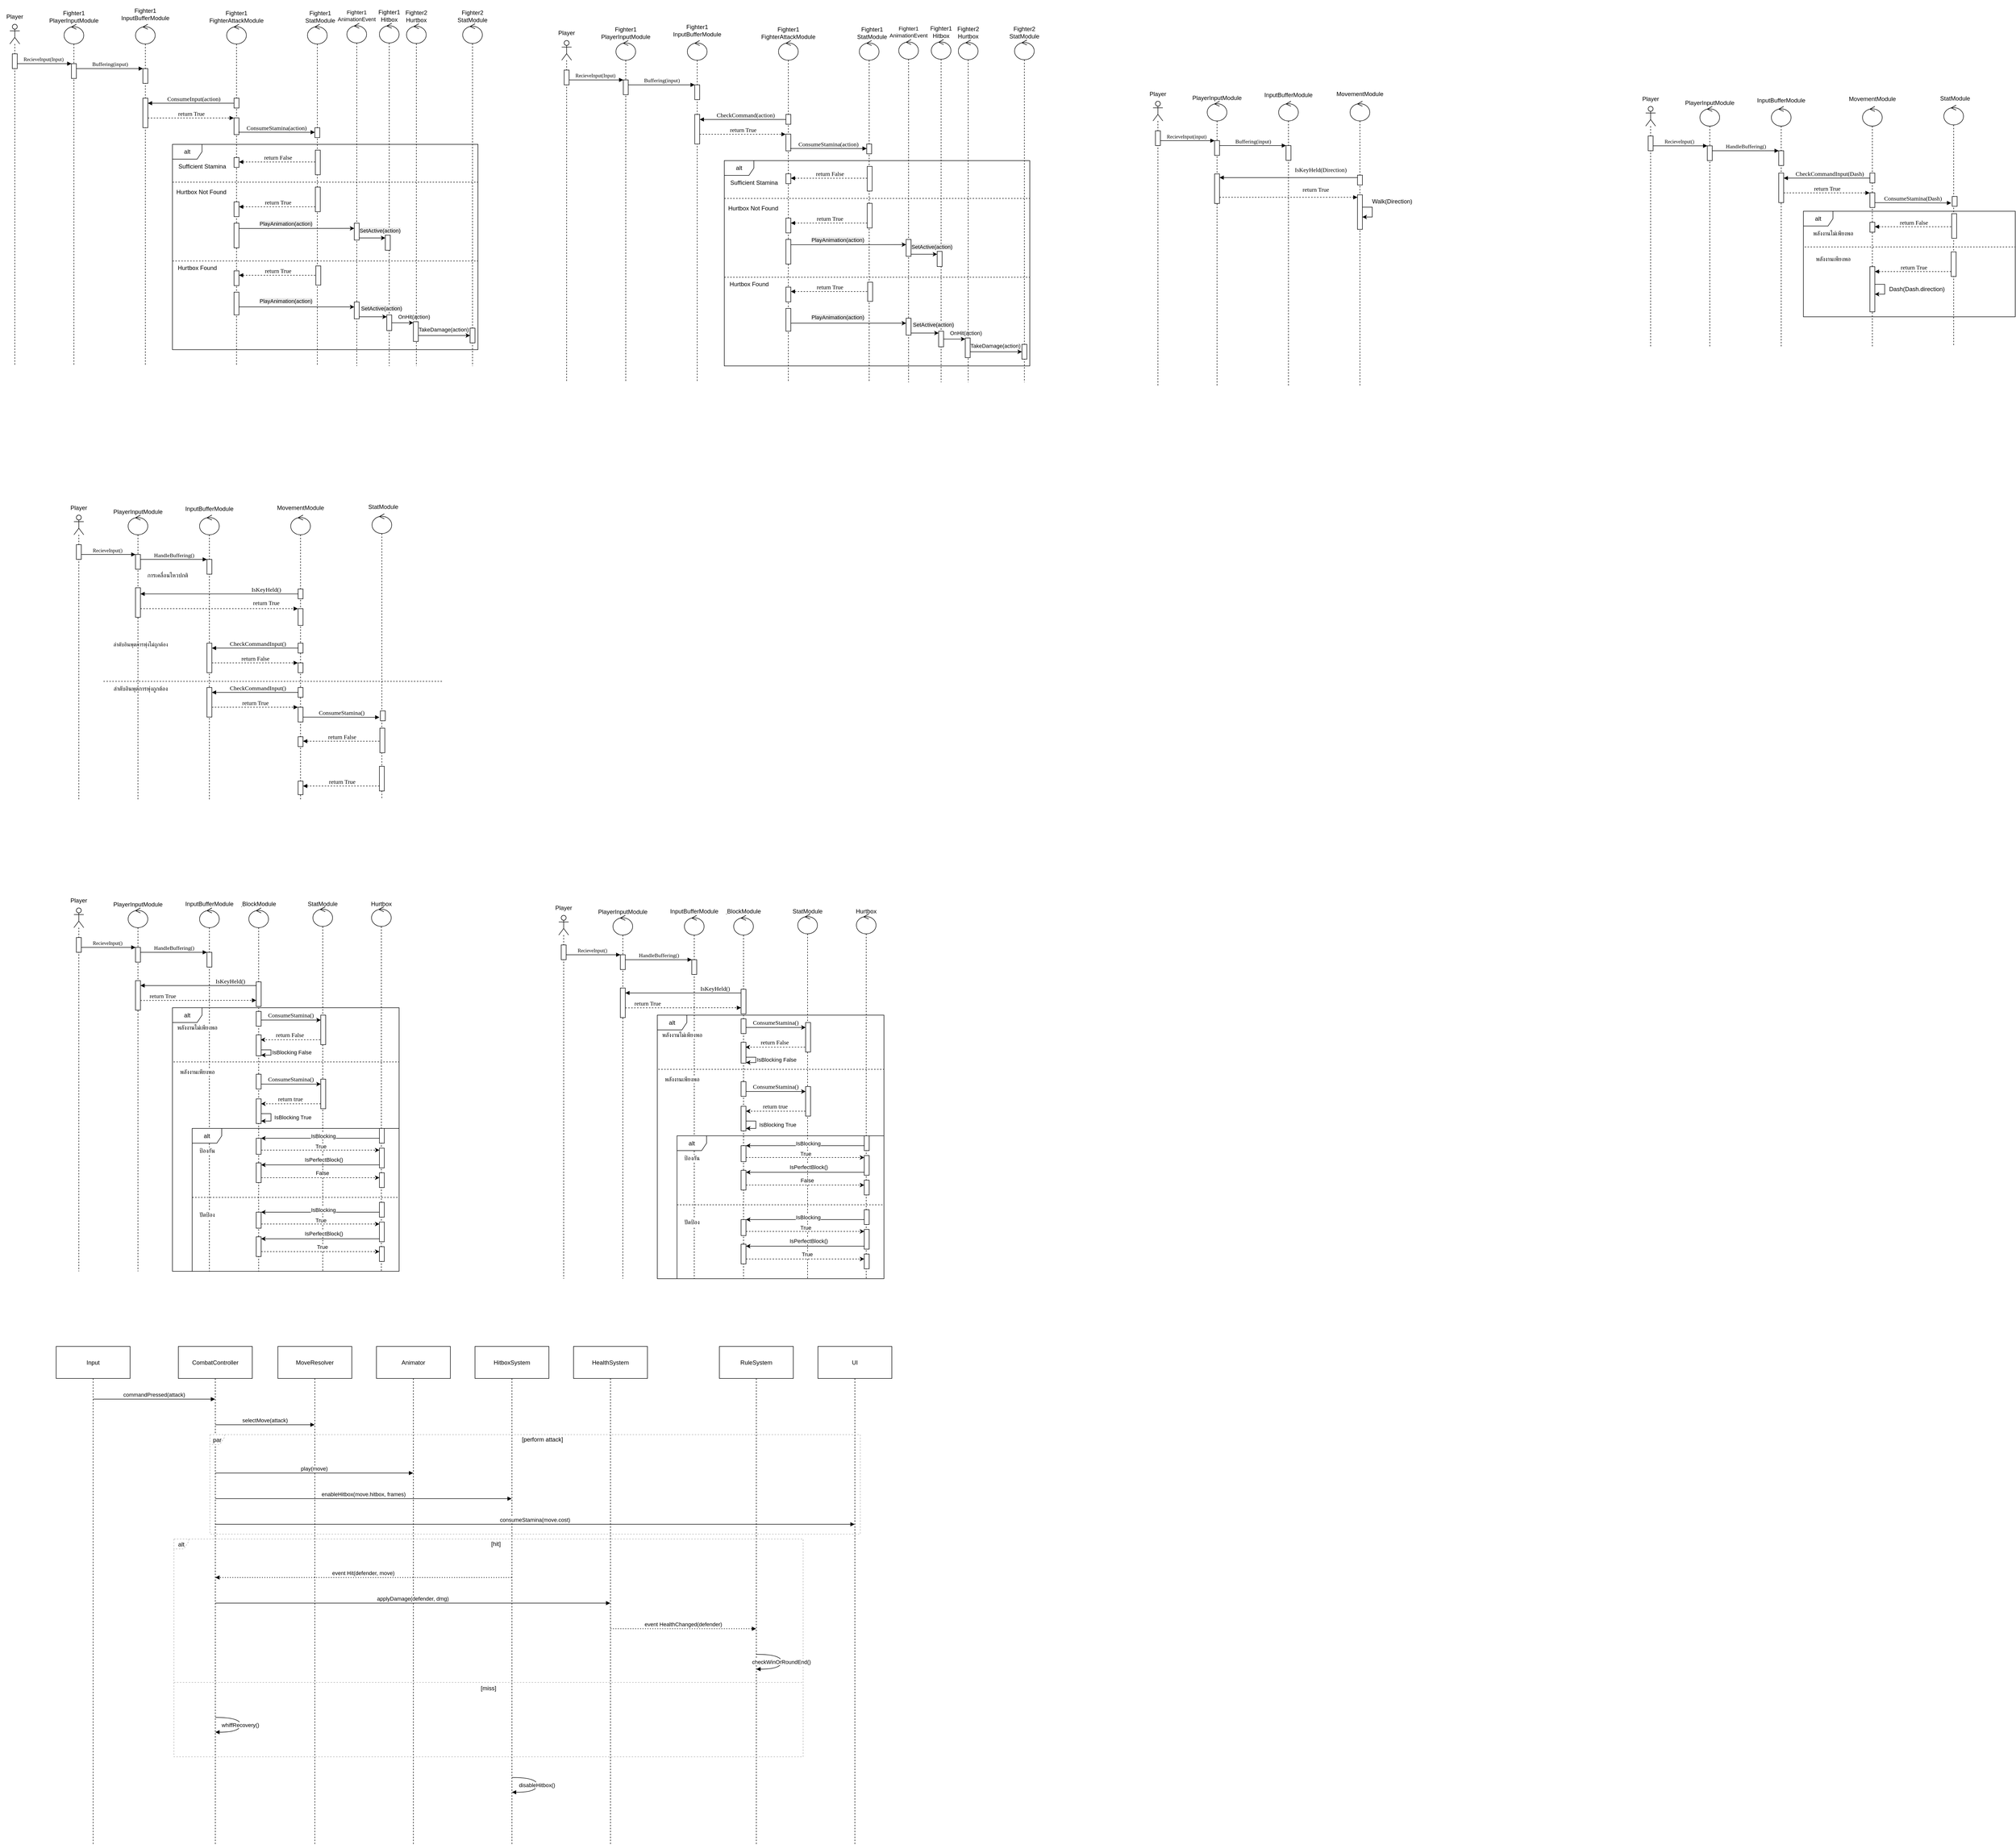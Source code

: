 <mxfile version="28.1.2">
  <diagram name="Page-1" id="13e1069c-82ec-6db2-03f1-153e76fe0fe0">
    <mxGraphModel dx="2333" dy="1573" grid="1" gridSize="10" guides="1" tooltips="1" connect="1" arrows="1" fold="1" page="1" pageScale="1" pageWidth="1100" pageHeight="850" background="none" math="0" shadow="0">
      <root>
        <mxCell id="0" />
        <mxCell id="1" parent="0" />
        <mxCell id="Hi4JXIE11A1KlNq3GbC6-195" value="return True" style="html=1;verticalAlign=bottom;endArrow=block;labelBackgroundColor=none;fontFamily=Verdana;fontSize=12;edgeStyle=elbowEdgeStyle;elbow=vertical;dashed=1;entryX=0;entryY=0;entryDx=0;entryDy=5;entryPerimeter=0;" parent="1" source="Hi4JXIE11A1KlNq3GbC6-202" edge="1" target="Hi4JXIE11A1KlNq3GbC6-209">
          <mxGeometry x="0.393" y="7" relative="1" as="geometry">
            <mxPoint x="1520" y="332.7" as="sourcePoint" />
            <mxPoint x="1744.5" y="332.5" as="targetPoint" />
            <Array as="points" />
            <mxPoint as="offset" />
          </mxGeometry>
        </mxCell>
        <mxCell id="Hi4JXIE11A1KlNq3GbC6-196" value="IsKeyHeld(Direction)" style="html=1;verticalAlign=bottom;endArrow=none;labelBackgroundColor=none;fontFamily=Verdana;fontSize=12;edgeStyle=elbowEdgeStyle;elbow=vertical;startArrow=block;startFill=1;endFill=0;entryX=0;entryY=0;entryDx=0;entryDy=5;entryPerimeter=0;" parent="1" source="Hi4JXIE11A1KlNq3GbC6-202" edge="1" target="Hi4JXIE11A1KlNq3GbC6-208">
          <mxGeometry x="0.464" y="7" relative="1" as="geometry">
            <mxPoint x="1530" y="302.7" as="sourcePoint" />
            <mxPoint x="1640" y="270" as="targetPoint" />
            <Array as="points" />
            <mxPoint as="offset" />
          </mxGeometry>
        </mxCell>
        <mxCell id="Hi4JXIE11A1KlNq3GbC6-197" value="&lt;font style=&quot;font-size: 10px;&quot;&gt;RecieveInput(input)&lt;br&gt;&lt;/font&gt;" style="html=1;verticalAlign=bottom;endArrow=block;labelBackgroundColor=none;fontFamily=Verdana;fontSize=12;edgeStyle=elbowEdgeStyle;elbow=vertical;" parent="1" source="Hi4JXIE11A1KlNq3GbC6-198" target="Hi4JXIE11A1KlNq3GbC6-218" edge="1">
          <mxGeometry relative="1" as="geometry">
            <mxPoint x="1325" y="222.5" as="sourcePoint" />
            <mxPoint x="1410" y="222.5" as="targetPoint" />
            <Array as="points">
              <mxPoint x="1410" y="222.5" />
            </Array>
          </mxGeometry>
        </mxCell>
        <mxCell id="Hi4JXIE11A1KlNq3GbC6-198" value="" style="shape=umlLifeline;perimeter=lifelinePerimeter;whiteSpace=wrap;html=1;container=1;dropTarget=0;collapsible=0;recursiveResize=0;outlineConnect=0;portConstraint=eastwest;newEdgeStyle={&quot;curved&quot;:0,&quot;rounded&quot;:0};participant=umlActor;" parent="1" vertex="1">
          <mxGeometry x="1290" y="142.5" width="20" height="577.5" as="geometry" />
        </mxCell>
        <mxCell id="Hi4JXIE11A1KlNq3GbC6-199" value="" style="html=1;points=[[0,0,0,0,5],[0,1,0,0,-5],[1,0,0,0,5],[1,1,0,0,-5]];perimeter=orthogonalPerimeter;outlineConnect=0;targetShapes=umlLifeline;portConstraint=eastwest;newEdgeStyle={&quot;curved&quot;:0,&quot;rounded&quot;:0};" parent="Hi4JXIE11A1KlNq3GbC6-198" vertex="1">
          <mxGeometry x="5" y="60" width="10" height="30" as="geometry" />
        </mxCell>
        <mxCell id="Hi4JXIE11A1KlNq3GbC6-200" value="Player" style="text;html=1;align=center;verticalAlign=middle;whiteSpace=wrap;rounded=0;" parent="1" vertex="1">
          <mxGeometry x="1270" y="112.5" width="60" height="30" as="geometry" />
        </mxCell>
        <mxCell id="Hi4JXIE11A1KlNq3GbC6-201" value="" style="shape=umlLifeline;perimeter=lifelinePerimeter;whiteSpace=wrap;html=1;container=1;dropTarget=0;collapsible=0;recursiveResize=0;outlineConnect=0;portConstraint=eastwest;newEdgeStyle={&quot;curved&quot;:0,&quot;rounded&quot;:0};participant=umlControl;" parent="1" vertex="1">
          <mxGeometry x="1545" y="142.5" width="40" height="577.5" as="geometry" />
        </mxCell>
        <mxCell id="Hi4JXIE11A1KlNq3GbC6-203" value="" style="html=1;points=[[0,0,0,0,5],[0,1,0,0,-5],[1,0,0,0,5],[1,1,0,0,-5]];perimeter=orthogonalPerimeter;outlineConnect=0;targetShapes=umlLifeline;portConstraint=eastwest;newEdgeStyle={&quot;curved&quot;:0,&quot;rounded&quot;:0};" parent="Hi4JXIE11A1KlNq3GbC6-201" vertex="1">
          <mxGeometry x="15" y="90" width="10" height="30" as="geometry" />
        </mxCell>
        <mxCell id="Hi4JXIE11A1KlNq3GbC6-206" value="&lt;br&gt;&lt;br&gt;InputBufferModule" style="text;html=1;align=center;verticalAlign=middle;whiteSpace=wrap;rounded=0;" parent="1" vertex="1">
          <mxGeometry x="1535" y="100" width="60" height="30" as="geometry" />
        </mxCell>
        <mxCell id="Hi4JXIE11A1KlNq3GbC6-207" value="" style="shape=umlLifeline;perimeter=lifelinePerimeter;whiteSpace=wrap;html=1;container=1;dropTarget=0;collapsible=0;recursiveResize=0;outlineConnect=0;portConstraint=eastwest;newEdgeStyle={&quot;curved&quot;:0,&quot;rounded&quot;:0};participant=umlControl;" parent="1" vertex="1">
          <mxGeometry x="1690" y="142.5" width="40" height="577.5" as="geometry" />
        </mxCell>
        <mxCell id="Hi4JXIE11A1KlNq3GbC6-208" value="" style="html=1;points=[[0,0,0,0,5],[0,1,0,0,-5],[1,0,0,0,5],[1,1,0,0,-5]];perimeter=orthogonalPerimeter;outlineConnect=0;targetShapes=umlLifeline;portConstraint=eastwest;newEdgeStyle={&quot;curved&quot;:0,&quot;rounded&quot;:0};" parent="Hi4JXIE11A1KlNq3GbC6-207" vertex="1">
          <mxGeometry x="15" y="150" width="10" height="20" as="geometry" />
        </mxCell>
        <mxCell id="Hi4JXIE11A1KlNq3GbC6-209" value="" style="html=1;points=[[0,0,0,0,5],[0,1,0,0,-5],[1,0,0,0,5],[1,1,0,0,-5]];perimeter=orthogonalPerimeter;outlineConnect=0;targetShapes=umlLifeline;portConstraint=eastwest;newEdgeStyle={&quot;curved&quot;:0,&quot;rounded&quot;:0};" parent="Hi4JXIE11A1KlNq3GbC6-207" vertex="1">
          <mxGeometry x="15" y="190" width="10" height="70" as="geometry" />
        </mxCell>
        <mxCell id="H-iZfSWPpdnOYUZOhjy4-156" style="edgeStyle=orthogonalEdgeStyle;rounded=0;orthogonalLoop=1;jettySize=auto;html=1;curved=0;" edge="1" parent="Hi4JXIE11A1KlNq3GbC6-207" source="Hi4JXIE11A1KlNq3GbC6-209" target="Hi4JXIE11A1KlNq3GbC6-209">
          <mxGeometry relative="1" as="geometry" />
        </mxCell>
        <mxCell id="Hi4JXIE11A1KlNq3GbC6-214" value="MovementModule" style="text;html=1;align=center;verticalAlign=middle;whiteSpace=wrap;rounded=0;" parent="1" vertex="1">
          <mxGeometry x="1680" y="112.5" width="60" height="30" as="geometry" />
        </mxCell>
        <mxCell id="Hi4JXIE11A1KlNq3GbC6-217" value="" style="shape=umlLifeline;perimeter=lifelinePerimeter;whiteSpace=wrap;html=1;container=1;dropTarget=0;collapsible=0;recursiveResize=0;outlineConnect=0;portConstraint=eastwest;newEdgeStyle={&quot;curved&quot;:0,&quot;rounded&quot;:0};participant=umlControl;" parent="1" vertex="1">
          <mxGeometry x="1400" y="142.5" width="40" height="577.5" as="geometry" />
        </mxCell>
        <mxCell id="Hi4JXIE11A1KlNq3GbC6-218" value="" style="html=1;points=[[0,0,0,0,5],[0,1,0,0,-5],[1,0,0,0,5],[1,1,0,0,-5]];perimeter=orthogonalPerimeter;outlineConnect=0;targetShapes=umlLifeline;portConstraint=eastwest;newEdgeStyle={&quot;curved&quot;:0,&quot;rounded&quot;:0};" parent="Hi4JXIE11A1KlNq3GbC6-217" vertex="1">
          <mxGeometry x="15" y="80" width="10" height="30" as="geometry" />
        </mxCell>
        <mxCell id="Hi4JXIE11A1KlNq3GbC6-219" value="&lt;font style=&quot;font-size: 11px;&quot;&gt;Buffering(input)&lt;/font&gt;" style="html=1;verticalAlign=bottom;endArrow=block;labelBackgroundColor=none;fontFamily=Verdana;fontSize=12;edgeStyle=elbowEdgeStyle;elbow=vertical;" parent="1" source="Hi4JXIE11A1KlNq3GbC6-218" edge="1">
          <mxGeometry x="0.005" relative="1" as="geometry">
            <mxPoint x="1445" y="232.5" as="sourcePoint" />
            <mxPoint x="1560" y="232.5" as="targetPoint" />
            <Array as="points">
              <mxPoint x="1555" y="232.5" />
            </Array>
            <mxPoint as="offset" />
          </mxGeometry>
        </mxCell>
        <mxCell id="Hi4JXIE11A1KlNq3GbC6-220" value="&lt;br&gt;PlayerInputModule" style="text;html=1;align=center;verticalAlign=middle;whiteSpace=wrap;rounded=0;" parent="1" vertex="1">
          <mxGeometry x="1390" y="112.5" width="60" height="30" as="geometry" />
        </mxCell>
        <mxCell id="Hi4JXIE11A1KlNq3GbC6-202" value="" style="html=1;points=[[0,0,0,0,5],[0,1,0,0,-5],[1,0,0,0,5],[1,1,0,0,-5]];perimeter=orthogonalPerimeter;outlineConnect=0;targetShapes=umlLifeline;portConstraint=eastwest;newEdgeStyle={&quot;curved&quot;:0,&quot;rounded&quot;:0};" parent="1" vertex="1">
          <mxGeometry x="1415" y="290" width="10" height="60" as="geometry" />
        </mxCell>
        <mxCell id="_5beenOVeU4xuoAPnQf5-18" value="return True" style="html=1;verticalAlign=bottom;endArrow=block;labelBackgroundColor=none;fontFamily=Verdana;fontSize=12;edgeStyle=elbowEdgeStyle;elbow=vertical;dashed=1;" parent="1" target="_5beenOVeU4xuoAPnQf5-30" edge="1">
          <mxGeometry x="-0.617" relative="1" as="geometry">
            <mxPoint x="-765" y="1967.704" as="sourcePoint" />
            <mxPoint x="-445" y="1967.5" as="targetPoint" />
            <Array as="points" />
            <mxPoint as="offset" />
          </mxGeometry>
        </mxCell>
        <mxCell id="_5beenOVeU4xuoAPnQf5-19" value="IsKeyHeld()" style="html=1;verticalAlign=bottom;endArrow=none;labelBackgroundColor=none;fontFamily=Verdana;fontSize=12;edgeStyle=elbowEdgeStyle;elbow=vertical;startArrow=block;startFill=1;endFill=0;" parent="1" edge="1">
          <mxGeometry x="0.547" relative="1" as="geometry">
            <mxPoint x="-765" y="1937.499" as="sourcePoint" />
            <mxPoint x="-530" y="1937.499" as="targetPoint" />
            <Array as="points" />
            <mxPoint as="offset" />
          </mxGeometry>
        </mxCell>
        <mxCell id="_5beenOVeU4xuoAPnQf5-20" value="&lt;font style=&quot;font-size: 10px;&quot;&gt;RecieveInput()&lt;br&gt;&lt;/font&gt;" style="html=1;verticalAlign=bottom;endArrow=block;labelBackgroundColor=none;fontFamily=Verdana;fontSize=12;edgeStyle=elbowEdgeStyle;elbow=vertical;" parent="1" source="_5beenOVeU4xuoAPnQf5-21" target="_5beenOVeU4xuoAPnQf5-38" edge="1">
          <mxGeometry relative="1" as="geometry">
            <mxPoint x="-865" y="1860" as="sourcePoint" />
            <mxPoint x="-780" y="1860" as="targetPoint" />
            <Array as="points">
              <mxPoint x="-780" y="1860" />
            </Array>
          </mxGeometry>
        </mxCell>
        <mxCell id="_5beenOVeU4xuoAPnQf5-21" value="" style="shape=umlLifeline;perimeter=lifelinePerimeter;whiteSpace=wrap;html=1;container=1;dropTarget=0;collapsible=0;recursiveResize=0;outlineConnect=0;portConstraint=eastwest;newEdgeStyle={&quot;curved&quot;:0,&quot;rounded&quot;:0};participant=umlActor;" parent="1" vertex="1">
          <mxGeometry x="-900" y="1780" width="20" height="737.5" as="geometry" />
        </mxCell>
        <mxCell id="_5beenOVeU4xuoAPnQf5-22" value="" style="html=1;points=[[0,0,0,0,5],[0,1,0,0,-5],[1,0,0,0,5],[1,1,0,0,-5]];perimeter=orthogonalPerimeter;outlineConnect=0;targetShapes=umlLifeline;portConstraint=eastwest;newEdgeStyle={&quot;curved&quot;:0,&quot;rounded&quot;:0};" parent="_5beenOVeU4xuoAPnQf5-21" vertex="1">
          <mxGeometry x="5" y="60" width="10" height="30" as="geometry" />
        </mxCell>
        <mxCell id="_5beenOVeU4xuoAPnQf5-23" value="Player" style="text;html=1;align=center;verticalAlign=middle;whiteSpace=wrap;rounded=0;" parent="1" vertex="1">
          <mxGeometry x="-920" y="1750" width="60" height="30" as="geometry" />
        </mxCell>
        <mxCell id="_5beenOVeU4xuoAPnQf5-24" value="" style="shape=umlLifeline;perimeter=lifelinePerimeter;whiteSpace=wrap;html=1;container=1;dropTarget=0;collapsible=0;recursiveResize=0;outlineConnect=0;portConstraint=eastwest;newEdgeStyle={&quot;curved&quot;:0,&quot;rounded&quot;:0};participant=umlControl;" parent="1" vertex="1">
          <mxGeometry x="-645" y="1780" width="40" height="737.5" as="geometry" />
        </mxCell>
        <mxCell id="_5beenOVeU4xuoAPnQf5-25" value="" style="html=1;points=[[0,0,0,0,5],[0,1,0,0,-5],[1,0,0,0,5],[1,1,0,0,-5]];perimeter=orthogonalPerimeter;outlineConnect=0;targetShapes=umlLifeline;portConstraint=eastwest;newEdgeStyle={&quot;curved&quot;:0,&quot;rounded&quot;:0};" parent="_5beenOVeU4xuoAPnQf5-24" vertex="1">
          <mxGeometry x="15" y="90" width="10" height="30" as="geometry" />
        </mxCell>
        <mxCell id="_5beenOVeU4xuoAPnQf5-28" value="&lt;div&gt;&lt;span style=&quot;background-color: transparent; color: light-dark(rgb(0, 0, 0), rgb(255, 255, 255));&quot;&gt;InputBufferModule&lt;/span&gt;&lt;/div&gt;" style="text;html=1;align=center;verticalAlign=middle;whiteSpace=wrap;rounded=0;" parent="1" vertex="1">
          <mxGeometry x="-655" y="1756.5" width="60" height="30" as="geometry" />
        </mxCell>
        <mxCell id="_5beenOVeU4xuoAPnQf5-29" value="" style="shape=umlLifeline;perimeter=lifelinePerimeter;whiteSpace=wrap;html=1;container=1;dropTarget=0;collapsible=0;recursiveResize=0;outlineConnect=0;portConstraint=eastwest;newEdgeStyle={&quot;curved&quot;:0,&quot;rounded&quot;:0};participant=umlControl;" parent="1" vertex="1">
          <mxGeometry x="-545" y="1780" width="40" height="737.5" as="geometry" />
        </mxCell>
        <mxCell id="_5beenOVeU4xuoAPnQf5-30" value="" style="html=1;points=[[0,0,0,0,5],[0,1,0,0,-5],[1,0,0,0,5],[1,1,0,0,-5]];perimeter=orthogonalPerimeter;outlineConnect=0;targetShapes=umlLifeline;portConstraint=eastwest;newEdgeStyle={&quot;curved&quot;:0,&quot;rounded&quot;:0};" parent="_5beenOVeU4xuoAPnQf5-29" vertex="1">
          <mxGeometry x="15" y="150" width="10" height="50" as="geometry" />
        </mxCell>
        <mxCell id="_5beenOVeU4xuoAPnQf5-31" value="" style="html=1;points=[[0,0,0,0,5],[0,1,0,0,-5],[1,0,0,0,5],[1,1,0,0,-5]];perimeter=orthogonalPerimeter;outlineConnect=0;targetShapes=umlLifeline;portConstraint=eastwest;newEdgeStyle={&quot;curved&quot;:0,&quot;rounded&quot;:0};" parent="_5beenOVeU4xuoAPnQf5-29" vertex="1">
          <mxGeometry x="15" y="210" width="10" height="30" as="geometry" />
        </mxCell>
        <mxCell id="_5beenOVeU4xuoAPnQf5-81" value="" style="html=1;points=[[0,0,0,0,5],[0,1,0,0,-5],[1,0,0,0,5],[1,1,0,0,-5]];perimeter=orthogonalPerimeter;outlineConnect=0;targetShapes=umlLifeline;portConstraint=eastwest;newEdgeStyle={&quot;curved&quot;:0,&quot;rounded&quot;:0};" parent="_5beenOVeU4xuoAPnQf5-29" vertex="1">
          <mxGeometry x="15" y="257.5" width="10" height="42.5" as="geometry" />
        </mxCell>
        <mxCell id="_5beenOVeU4xuoAPnQf5-96" style="edgeStyle=orthogonalEdgeStyle;rounded=0;orthogonalLoop=1;jettySize=auto;html=1;curved=0;" parent="_5beenOVeU4xuoAPnQf5-29" edge="1">
          <mxGeometry relative="1" as="geometry">
            <mxPoint x="25" y="278.75" as="sourcePoint" />
            <mxPoint x="25" y="298.75" as="targetPoint" />
            <Array as="points">
              <mxPoint x="45" y="288" />
            </Array>
          </mxGeometry>
        </mxCell>
        <mxCell id="_5beenOVeU4xuoAPnQf5-104" value="IsBlocking False" style="edgeLabel;html=1;align=center;verticalAlign=middle;resizable=0;points=[];" parent="_5beenOVeU4xuoAPnQf5-96" vertex="1" connectable="0">
          <mxGeometry x="0.229" y="2" relative="1" as="geometry">
            <mxPoint x="40" y="-3" as="offset" />
          </mxGeometry>
        </mxCell>
        <mxCell id="_5beenOVeU4xuoAPnQf5-36" value="ฺBlockModule" style="text;html=1;align=center;verticalAlign=middle;whiteSpace=wrap;rounded=0;" parent="1" vertex="1">
          <mxGeometry x="-554" y="1756.5" width="60" height="30" as="geometry" />
        </mxCell>
        <mxCell id="_5beenOVeU4xuoAPnQf5-37" value="" style="shape=umlLifeline;perimeter=lifelinePerimeter;whiteSpace=wrap;html=1;container=1;dropTarget=0;collapsible=0;recursiveResize=0;outlineConnect=0;portConstraint=eastwest;newEdgeStyle={&quot;curved&quot;:0,&quot;rounded&quot;:0};participant=umlControl;" parent="1" vertex="1">
          <mxGeometry x="-790" y="1780" width="40" height="737.5" as="geometry" />
        </mxCell>
        <mxCell id="_5beenOVeU4xuoAPnQf5-38" value="" style="html=1;points=[[0,0,0,0,5],[0,1,0,0,-5],[1,0,0,0,5],[1,1,0,0,-5]];perimeter=orthogonalPerimeter;outlineConnect=0;targetShapes=umlLifeline;portConstraint=eastwest;newEdgeStyle={&quot;curved&quot;:0,&quot;rounded&quot;:0};" parent="_5beenOVeU4xuoAPnQf5-37" vertex="1">
          <mxGeometry x="15" y="80" width="10" height="30" as="geometry" />
        </mxCell>
        <mxCell id="_5beenOVeU4xuoAPnQf5-39" value="&lt;font style=&quot;font-size: 11px;&quot;&gt;HandleBuffering()&lt;/font&gt;" style="html=1;verticalAlign=bottom;endArrow=block;labelBackgroundColor=none;fontFamily=Verdana;fontSize=12;edgeStyle=elbowEdgeStyle;elbow=vertical;" parent="1" source="_5beenOVeU4xuoAPnQf5-38" edge="1">
          <mxGeometry relative="1" as="geometry">
            <mxPoint x="-745" y="1870" as="sourcePoint" />
            <mxPoint x="-630" y="1870" as="targetPoint" />
            <Array as="points">
              <mxPoint x="-635" y="1870" />
            </Array>
          </mxGeometry>
        </mxCell>
        <mxCell id="_5beenOVeU4xuoAPnQf5-40" value="&lt;br&gt;PlayerInputModule" style="text;html=1;align=center;verticalAlign=middle;whiteSpace=wrap;rounded=0;" parent="1" vertex="1">
          <mxGeometry x="-800" y="1750" width="60" height="30" as="geometry" />
        </mxCell>
        <mxCell id="_5beenOVeU4xuoAPnQf5-54" value="alt" style="shape=umlFrame;whiteSpace=wrap;html=1;pointerEvents=0;" parent="1" vertex="1">
          <mxGeometry x="-700" y="1982.5" width="460" height="535" as="geometry" />
        </mxCell>
        <mxCell id="_5beenOVeU4xuoAPnQf5-57" value="พลังงานไม่เพียงพอ" style="text;html=1;align=center;verticalAlign=middle;resizable=0;points=[];autosize=1;strokeColor=none;fillColor=none;labelBackgroundColor=default;" parent="1" vertex="1">
          <mxGeometry x="-710" y="2007.5" width="120" height="30" as="geometry" />
        </mxCell>
        <mxCell id="_5beenOVeU4xuoAPnQf5-58" value="" style="shape=umlLifeline;perimeter=lifelinePerimeter;whiteSpace=wrap;html=1;container=1;dropTarget=0;collapsible=0;recursiveResize=0;outlineConnect=0;portConstraint=eastwest;newEdgeStyle={&quot;curved&quot;:0,&quot;rounded&quot;:0};participant=umlControl;" parent="1" vertex="1">
          <mxGeometry x="-415" y="1777.5" width="40" height="740" as="geometry" />
        </mxCell>
        <mxCell id="_5beenOVeU4xuoAPnQf5-80" value="" style="html=1;points=[[0,0,0,0,5],[0,1,0,0,-5],[1,0,0,0,5],[1,1,0,0,-5]];perimeter=orthogonalPerimeter;outlineConnect=0;targetShapes=umlLifeline;portConstraint=eastwest;newEdgeStyle={&quot;curved&quot;:0,&quot;rounded&quot;:0};" parent="_5beenOVeU4xuoAPnQf5-58" vertex="1">
          <mxGeometry x="16" y="220" width="10" height="60" as="geometry" />
        </mxCell>
        <mxCell id="_5beenOVeU4xuoAPnQf5-90" value="" style="html=1;points=[[0,0,0,0,5],[0,1,0,0,-5],[1,0,0,0,5],[1,1,0,0,-5]];perimeter=orthogonalPerimeter;outlineConnect=0;targetShapes=umlLifeline;portConstraint=eastwest;newEdgeStyle={&quot;curved&quot;:0,&quot;rounded&quot;:0};" parent="_5beenOVeU4xuoAPnQf5-58" vertex="1">
          <mxGeometry x="-115" y="390" width="10" height="50" as="geometry" />
        </mxCell>
        <mxCell id="_5beenOVeU4xuoAPnQf5-91" value="" style="html=1;points=[[0,0,0,0,5],[0,1,0,0,-5],[1,0,0,0,5],[1,1,0,0,-5]];perimeter=orthogonalPerimeter;outlineConnect=0;targetShapes=umlLifeline;portConstraint=eastwest;newEdgeStyle={&quot;curved&quot;:0,&quot;rounded&quot;:0};" parent="_5beenOVeU4xuoAPnQf5-58" vertex="1">
          <mxGeometry x="16" y="350" width="10" height="60" as="geometry" />
        </mxCell>
        <mxCell id="_5beenOVeU4xuoAPnQf5-92" style="edgeStyle=orthogonalEdgeStyle;rounded=0;orthogonalLoop=1;jettySize=auto;html=1;curved=0;" parent="_5beenOVeU4xuoAPnQf5-58" target="_5beenOVeU4xuoAPnQf5-91" edge="1">
          <mxGeometry relative="1" as="geometry">
            <mxPoint x="-105" y="360.0" as="sourcePoint" />
            <Array as="points">
              <mxPoint x="-70" y="360" />
              <mxPoint x="-70" y="360" />
            </Array>
          </mxGeometry>
        </mxCell>
        <mxCell id="_5beenOVeU4xuoAPnQf5-93" value="&lt;span style=&quot;font-family: Verdana; font-size: 12px;&quot;&gt;ConsumeStamina()&lt;/span&gt;" style="edgeLabel;html=1;align=center;verticalAlign=middle;resizable=0;points=[];labelBackgroundColor=none;" parent="_5beenOVeU4xuoAPnQf5-92" vertex="1" connectable="0">
          <mxGeometry x="-0.037" y="1" relative="1" as="geometry">
            <mxPoint x="1" y="-9" as="offset" />
          </mxGeometry>
        </mxCell>
        <mxCell id="_5beenOVeU4xuoAPnQf5-61" value="StatModule" style="text;html=1;align=center;verticalAlign=middle;whiteSpace=wrap;rounded=0;" parent="1" vertex="1">
          <mxGeometry x="-425" y="1756.5" width="60" height="30" as="geometry" />
        </mxCell>
        <mxCell id="_5beenOVeU4xuoAPnQf5-65" value="" style="html=1;points=[[0,0,0,0,5],[0,1,0,0,-5],[1,0,0,0,5],[1,1,0,0,-5]];perimeter=orthogonalPerimeter;outlineConnect=0;targetShapes=umlLifeline;portConstraint=eastwest;newEdgeStyle={&quot;curved&quot;:0,&quot;rounded&quot;:0};" parent="1" vertex="1">
          <mxGeometry x="-775" y="1927.5" width="10" height="60" as="geometry" />
        </mxCell>
        <mxCell id="_5beenOVeU4xuoAPnQf5-66" value="" style="shape=umlLifeline;perimeter=lifelinePerimeter;whiteSpace=wrap;html=1;container=1;dropTarget=0;collapsible=0;recursiveResize=0;outlineConnect=0;portConstraint=eastwest;newEdgeStyle={&quot;curved&quot;:0,&quot;rounded&quot;:0};participant=umlControl;" parent="1" vertex="1">
          <mxGeometry x="-296" y="1777.5" width="40" height="740" as="geometry" />
        </mxCell>
        <mxCell id="_5beenOVeU4xuoAPnQf5-111" style="edgeStyle=orthogonalEdgeStyle;rounded=0;orthogonalLoop=1;jettySize=auto;html=1;curved=0;dashed=1;" parent="_5beenOVeU4xuoAPnQf5-66" source="_5beenOVeU4xuoAPnQf5-107" target="_5beenOVeU4xuoAPnQf5-110" edge="1">
          <mxGeometry relative="1" as="geometry">
            <Array as="points">
              <mxPoint x="-164" y="494" />
              <mxPoint x="-164" y="494" />
            </Array>
          </mxGeometry>
        </mxCell>
        <mxCell id="_5beenOVeU4xuoAPnQf5-112" value="True" style="edgeLabel;html=1;align=center;verticalAlign=middle;resizable=0;points=[];" parent="_5beenOVeU4xuoAPnQf5-111" vertex="1" connectable="0">
          <mxGeometry x="-0.051" y="3" relative="1" as="geometry">
            <mxPoint x="7" y="-5" as="offset" />
          </mxGeometry>
        </mxCell>
        <mxCell id="_5beenOVeU4xuoAPnQf5-107" value="" style="html=1;points=[[0,0,0,0,5],[0,1,0,0,-5],[1,0,0,0,5],[1,1,0,0,-5]];perimeter=orthogonalPerimeter;outlineConnect=0;targetShapes=umlLifeline;portConstraint=eastwest;newEdgeStyle={&quot;curved&quot;:0,&quot;rounded&quot;:0};" parent="_5beenOVeU4xuoAPnQf5-66" vertex="1">
          <mxGeometry x="-234" y="470" width="10" height="32.5" as="geometry" />
        </mxCell>
        <mxCell id="_5beenOVeU4xuoAPnQf5-108" style="edgeStyle=orthogonalEdgeStyle;rounded=0;orthogonalLoop=1;jettySize=auto;html=1;curved=0;" parent="_5beenOVeU4xuoAPnQf5-66" source="_5beenOVeU4xuoAPnQf5-106" target="_5beenOVeU4xuoAPnQf5-107" edge="1">
          <mxGeometry relative="1" as="geometry">
            <Array as="points">
              <mxPoint x="-164" y="470" />
              <mxPoint x="-164" y="470" />
            </Array>
          </mxGeometry>
        </mxCell>
        <mxCell id="_5beenOVeU4xuoAPnQf5-109" value="IsBlocking" style="edgeLabel;html=1;align=center;verticalAlign=middle;resizable=0;points=[];" parent="_5beenOVeU4xuoAPnQf5-108" vertex="1" connectable="0">
          <mxGeometry x="-0.098" y="2" relative="1" as="geometry">
            <mxPoint x="-6" y="-7" as="offset" />
          </mxGeometry>
        </mxCell>
        <mxCell id="_5beenOVeU4xuoAPnQf5-106" value="" style="html=1;points=[[0,0,0,0,5],[0,1,0,0,-5],[1,0,0,0,5],[1,1,0,0,-5]];perimeter=orthogonalPerimeter;outlineConnect=0;targetShapes=umlLifeline;portConstraint=eastwest;newEdgeStyle={&quot;curved&quot;:0,&quot;rounded&quot;:0};" parent="_5beenOVeU4xuoAPnQf5-66" vertex="1">
          <mxGeometry x="16" y="450" width="10" height="30" as="geometry" />
        </mxCell>
        <mxCell id="_5beenOVeU4xuoAPnQf5-110" value="" style="html=1;points=[[0,0,0,0,5],[0,1,0,0,-5],[1,0,0,0,5],[1,1,0,0,-5]];perimeter=orthogonalPerimeter;outlineConnect=0;targetShapes=umlLifeline;portConstraint=eastwest;newEdgeStyle={&quot;curved&quot;:0,&quot;rounded&quot;:0};" parent="_5beenOVeU4xuoAPnQf5-66" vertex="1">
          <mxGeometry x="16" y="490" width="10" height="40" as="geometry" />
        </mxCell>
        <mxCell id="_5beenOVeU4xuoAPnQf5-120" value="" style="html=1;points=[[0,0,0,0,5],[0,1,0,0,-5],[1,0,0,0,5],[1,1,0,0,-5]];perimeter=orthogonalPerimeter;outlineConnect=0;targetShapes=umlLifeline;portConstraint=eastwest;newEdgeStyle={&quot;curved&quot;:0,&quot;rounded&quot;:0};" parent="_5beenOVeU4xuoAPnQf5-66" vertex="1">
          <mxGeometry x="16" y="540" width="10" height="30" as="geometry" />
        </mxCell>
        <mxCell id="_5beenOVeU4xuoAPnQf5-79" value="" style="line;strokeWidth=1;fillColor=none;align=left;verticalAlign=middle;spacingTop=-1;spacingLeft=3;spacingRight=3;rotatable=0;labelPosition=right;points=[];portConstraint=eastwest;strokeColor=inherit;dashed=1;" parent="1" vertex="1">
          <mxGeometry x="-698" y="2082.5" width="458" height="20" as="geometry" />
        </mxCell>
        <mxCell id="_5beenOVeU4xuoAPnQf5-82" style="edgeStyle=orthogonalEdgeStyle;rounded=0;orthogonalLoop=1;jettySize=auto;html=1;curved=0;" parent="1" source="_5beenOVeU4xuoAPnQf5-31" target="_5beenOVeU4xuoAPnQf5-80" edge="1">
          <mxGeometry relative="1" as="geometry">
            <Array as="points">
              <mxPoint x="-485" y="2007.5" />
              <mxPoint x="-485" y="2007.5" />
            </Array>
          </mxGeometry>
        </mxCell>
        <mxCell id="_5beenOVeU4xuoAPnQf5-86" value="&lt;span style=&quot;font-family: Verdana; font-size: 12px;&quot;&gt;ConsumeStamina()&lt;/span&gt;" style="edgeLabel;html=1;align=center;verticalAlign=middle;resizable=0;points=[];labelBackgroundColor=none;" parent="_5beenOVeU4xuoAPnQf5-82" vertex="1" connectable="0">
          <mxGeometry x="-0.037" y="1" relative="1" as="geometry">
            <mxPoint x="1" y="-9" as="offset" />
          </mxGeometry>
        </mxCell>
        <mxCell id="_5beenOVeU4xuoAPnQf5-83" style="edgeStyle=orthogonalEdgeStyle;rounded=0;orthogonalLoop=1;jettySize=auto;html=1;curved=0;dashed=1;" parent="1" edge="1">
          <mxGeometry relative="1" as="geometry">
            <mxPoint x="-400" y="2047.5" as="sourcePoint" />
            <mxPoint x="-521" y="2047.5" as="targetPoint" />
            <Array as="points">
              <mxPoint x="-426" y="2047.5" />
              <mxPoint x="-426" y="2047.5" />
            </Array>
          </mxGeometry>
        </mxCell>
        <mxCell id="_5beenOVeU4xuoAPnQf5-85" value="&lt;span style=&quot;font-family: Verdana; font-size: 12px;&quot;&gt;return False&lt;/span&gt;" style="edgeLabel;html=1;align=center;verticalAlign=middle;resizable=0;points=[];labelBackgroundColor=none;" parent="_5beenOVeU4xuoAPnQf5-83" vertex="1" connectable="0">
          <mxGeometry x="-0.006" relative="1" as="geometry">
            <mxPoint x="-2" y="-10" as="offset" />
          </mxGeometry>
        </mxCell>
        <mxCell id="_5beenOVeU4xuoAPnQf5-87" value="Hurtbox" style="text;html=1;align=center;verticalAlign=middle;whiteSpace=wrap;rounded=0;" parent="1" vertex="1">
          <mxGeometry x="-306" y="1756.5" width="60" height="30" as="geometry" />
        </mxCell>
        <mxCell id="_5beenOVeU4xuoAPnQf5-88" value="พลังงานเพียงพอ" style="text;html=1;align=center;verticalAlign=middle;resizable=0;points=[];autosize=1;strokeColor=none;fillColor=none;labelBackgroundColor=default;" parent="1" vertex="1">
          <mxGeometry x="-705" y="2097.5" width="110" height="30" as="geometry" />
        </mxCell>
        <mxCell id="_5beenOVeU4xuoAPnQf5-89" value="" style="html=1;points=[[0,0,0,0,5],[0,1,0,0,-5],[1,0,0,0,5],[1,1,0,0,-5]];perimeter=orthogonalPerimeter;outlineConnect=0;targetShapes=umlLifeline;portConstraint=eastwest;newEdgeStyle={&quot;curved&quot;:0,&quot;rounded&quot;:0};" parent="1" vertex="1">
          <mxGeometry x="-530" y="2117.5" width="10" height="30" as="geometry" />
        </mxCell>
        <mxCell id="_5beenOVeU4xuoAPnQf5-99" style="edgeStyle=orthogonalEdgeStyle;rounded=0;orthogonalLoop=1;jettySize=auto;html=1;curved=0;entryX=1;entryY=1;entryDx=0;entryDy=-5;entryPerimeter=0;" parent="1" target="_5beenOVeU4xuoAPnQf5-90" edge="1">
          <mxGeometry relative="1" as="geometry">
            <mxPoint x="-520" y="2187.5" as="sourcePoint" />
            <mxPoint x="-520" y="2207.5" as="targetPoint" />
            <Array as="points">
              <mxPoint x="-520" y="2197.5" />
              <mxPoint x="-500" y="2197.5" />
              <mxPoint x="-500" y="2212.5" />
            </Array>
          </mxGeometry>
        </mxCell>
        <mxCell id="_5beenOVeU4xuoAPnQf5-103" value="IsBlocking True" style="edgeLabel;html=1;align=center;verticalAlign=middle;resizable=0;points=[];" parent="_5beenOVeU4xuoAPnQf5-99" vertex="1" connectable="0">
          <mxGeometry x="0.152" y="-1" relative="1" as="geometry">
            <mxPoint x="45" as="offset" />
          </mxGeometry>
        </mxCell>
        <mxCell id="_5beenOVeU4xuoAPnQf5-94" style="edgeStyle=orthogonalEdgeStyle;rounded=0;orthogonalLoop=1;jettySize=auto;html=1;curved=0;dashed=1;" parent="1" edge="1">
          <mxGeometry relative="1" as="geometry">
            <mxPoint x="-399" y="2177.5" as="sourcePoint" />
            <mxPoint x="-520" y="2177.5" as="targetPoint" />
            <Array as="points">
              <mxPoint x="-460" y="2177.5" />
              <mxPoint x="-460" y="2177.5" />
            </Array>
          </mxGeometry>
        </mxCell>
        <mxCell id="_5beenOVeU4xuoAPnQf5-95" value="&lt;span style=&quot;font-family: Verdana; font-size: 12px;&quot;&gt;return true&lt;/span&gt;" style="edgeLabel;html=1;align=center;verticalAlign=middle;resizable=0;points=[];labelBackgroundColor=none;" parent="_5beenOVeU4xuoAPnQf5-94" vertex="1" connectable="0">
          <mxGeometry x="-0.006" relative="1" as="geometry">
            <mxPoint x="-2" y="-10" as="offset" />
          </mxGeometry>
        </mxCell>
        <mxCell id="_5beenOVeU4xuoAPnQf5-105" value="alt" style="shape=umlFrame;whiteSpace=wrap;html=1;pointerEvents=0;" parent="1" vertex="1">
          <mxGeometry x="-660" y="2227.5" width="420" height="290" as="geometry" />
        </mxCell>
        <mxCell id="_5beenOVeU4xuoAPnQf5-121" style="edgeStyle=orthogonalEdgeStyle;rounded=0;orthogonalLoop=1;jettySize=auto;html=1;curved=0;dashed=1;" parent="1" source="_5beenOVeU4xuoAPnQf5-113" target="_5beenOVeU4xuoAPnQf5-120" edge="1">
          <mxGeometry relative="1" as="geometry">
            <Array as="points">
              <mxPoint x="-340" y="2327.5" />
              <mxPoint x="-340" y="2327.5" />
            </Array>
          </mxGeometry>
        </mxCell>
        <mxCell id="_5beenOVeU4xuoAPnQf5-122" value="False" style="edgeLabel;html=1;align=center;verticalAlign=middle;resizable=0;points=[];" parent="_5beenOVeU4xuoAPnQf5-121" vertex="1" connectable="0">
          <mxGeometry x="0.024" y="-3" relative="1" as="geometry">
            <mxPoint x="1" y="-13" as="offset" />
          </mxGeometry>
        </mxCell>
        <mxCell id="_5beenOVeU4xuoAPnQf5-113" value="" style="html=1;points=[[0,0,0,0,5],[0,1,0,0,-5],[1,0,0,0,5],[1,1,0,0,-5]];perimeter=orthogonalPerimeter;outlineConnect=0;targetShapes=umlLifeline;portConstraint=eastwest;newEdgeStyle={&quot;curved&quot;:0,&quot;rounded&quot;:0};" parent="1" vertex="1">
          <mxGeometry x="-530" y="2297.5" width="10" height="40" as="geometry" />
        </mxCell>
        <mxCell id="_5beenOVeU4xuoAPnQf5-114" value="ป้องกัน" style="text;html=1;align=center;verticalAlign=middle;resizable=0;points=[];autosize=1;strokeColor=none;fillColor=none;labelBackgroundColor=default;" parent="1" vertex="1">
          <mxGeometry x="-660" y="2257.5" width="60" height="30" as="geometry" />
        </mxCell>
        <mxCell id="_5beenOVeU4xuoAPnQf5-116" value="ปัดป้อง" style="text;html=1;align=center;verticalAlign=middle;resizable=0;points=[];autosize=1;strokeColor=none;fillColor=none;labelBackgroundColor=default;" parent="1" vertex="1">
          <mxGeometry x="-660" y="2387.5" width="60" height="30" as="geometry" />
        </mxCell>
        <mxCell id="_5beenOVeU4xuoAPnQf5-118" style="edgeStyle=orthogonalEdgeStyle;rounded=0;orthogonalLoop=1;jettySize=auto;html=1;curved=0;" parent="1" source="_5beenOVeU4xuoAPnQf5-110" target="_5beenOVeU4xuoAPnQf5-113" edge="1">
          <mxGeometry relative="1" as="geometry">
            <Array as="points">
              <mxPoint x="-340" y="2301.5" />
              <mxPoint x="-340" y="2301.5" />
            </Array>
          </mxGeometry>
        </mxCell>
        <mxCell id="_5beenOVeU4xuoAPnQf5-119" value="IsPerfectBlock()" style="edgeLabel;html=1;align=center;verticalAlign=middle;resizable=0;points=[];" parent="_5beenOVeU4xuoAPnQf5-118" vertex="1" connectable="0">
          <mxGeometry x="0.112" relative="1" as="geometry">
            <mxPoint x="20" y="-11" as="offset" />
          </mxGeometry>
        </mxCell>
        <mxCell id="_5beenOVeU4xuoAPnQf5-125" style="edgeStyle=orthogonalEdgeStyle;rounded=0;orthogonalLoop=1;jettySize=auto;html=1;curved=0;dashed=1;" parent="1" source="_5beenOVeU4xuoAPnQf5-127" target="_5beenOVeU4xuoAPnQf5-131" edge="1">
          <mxGeometry relative="1" as="geometry">
            <Array as="points">
              <mxPoint x="-460" y="2421.5" />
              <mxPoint x="-460" y="2421.5" />
            </Array>
          </mxGeometry>
        </mxCell>
        <mxCell id="_5beenOVeU4xuoAPnQf5-126" value="True" style="edgeLabel;html=1;align=center;verticalAlign=middle;resizable=0;points=[];" parent="_5beenOVeU4xuoAPnQf5-125" vertex="1" connectable="0">
          <mxGeometry x="-0.051" y="3" relative="1" as="geometry">
            <mxPoint x="7" y="-5" as="offset" />
          </mxGeometry>
        </mxCell>
        <mxCell id="_5beenOVeU4xuoAPnQf5-127" value="" style="html=1;points=[[0,0,0,0,5],[0,1,0,0,-5],[1,0,0,0,5],[1,1,0,0,-5]];perimeter=orthogonalPerimeter;outlineConnect=0;targetShapes=umlLifeline;portConstraint=eastwest;newEdgeStyle={&quot;curved&quot;:0,&quot;rounded&quot;:0};" parent="1" vertex="1">
          <mxGeometry x="-530" y="2397.5" width="10" height="32.5" as="geometry" />
        </mxCell>
        <mxCell id="_5beenOVeU4xuoAPnQf5-128" style="edgeStyle=orthogonalEdgeStyle;rounded=0;orthogonalLoop=1;jettySize=auto;html=1;curved=0;" parent="1" source="_5beenOVeU4xuoAPnQf5-130" target="_5beenOVeU4xuoAPnQf5-127" edge="1">
          <mxGeometry relative="1" as="geometry">
            <Array as="points">
              <mxPoint x="-460" y="2397.5" />
              <mxPoint x="-460" y="2397.5" />
            </Array>
          </mxGeometry>
        </mxCell>
        <mxCell id="_5beenOVeU4xuoAPnQf5-129" value="IsBlocking" style="edgeLabel;html=1;align=center;verticalAlign=middle;resizable=0;points=[];" parent="_5beenOVeU4xuoAPnQf5-128" vertex="1" connectable="0">
          <mxGeometry x="-0.098" y="2" relative="1" as="geometry">
            <mxPoint x="-6" y="-7" as="offset" />
          </mxGeometry>
        </mxCell>
        <mxCell id="_5beenOVeU4xuoAPnQf5-130" value="" style="html=1;points=[[0,0,0,0,5],[0,1,0,0,-5],[1,0,0,0,5],[1,1,0,0,-5]];perimeter=orthogonalPerimeter;outlineConnect=0;targetShapes=umlLifeline;portConstraint=eastwest;newEdgeStyle={&quot;curved&quot;:0,&quot;rounded&quot;:0};" parent="1" vertex="1">
          <mxGeometry x="-280" y="2377.5" width="10" height="30" as="geometry" />
        </mxCell>
        <mxCell id="_5beenOVeU4xuoAPnQf5-131" value="" style="html=1;points=[[0,0,0,0,5],[0,1,0,0,-5],[1,0,0,0,5],[1,1,0,0,-5]];perimeter=orthogonalPerimeter;outlineConnect=0;targetShapes=umlLifeline;portConstraint=eastwest;newEdgeStyle={&quot;curved&quot;:0,&quot;rounded&quot;:0};" parent="1" vertex="1">
          <mxGeometry x="-280" y="2417.5" width="10" height="40" as="geometry" />
        </mxCell>
        <mxCell id="_5beenOVeU4xuoAPnQf5-132" value="" style="html=1;points=[[0,0,0,0,5],[0,1,0,0,-5],[1,0,0,0,5],[1,1,0,0,-5]];perimeter=orthogonalPerimeter;outlineConnect=0;targetShapes=umlLifeline;portConstraint=eastwest;newEdgeStyle={&quot;curved&quot;:0,&quot;rounded&quot;:0};" parent="1" vertex="1">
          <mxGeometry x="-280" y="2467.5" width="10" height="30" as="geometry" />
        </mxCell>
        <mxCell id="_5beenOVeU4xuoAPnQf5-133" style="edgeStyle=orthogonalEdgeStyle;rounded=0;orthogonalLoop=1;jettySize=auto;html=1;curved=0;dashed=1;" parent="1" source="_5beenOVeU4xuoAPnQf5-135" target="_5beenOVeU4xuoAPnQf5-132" edge="1">
          <mxGeometry relative="1" as="geometry">
            <Array as="points">
              <mxPoint x="-340" y="2477.5" />
              <mxPoint x="-340" y="2477.5" />
            </Array>
          </mxGeometry>
        </mxCell>
        <mxCell id="_5beenOVeU4xuoAPnQf5-134" value="True" style="edgeLabel;html=1;align=center;verticalAlign=middle;resizable=0;points=[];" parent="_5beenOVeU4xuoAPnQf5-133" vertex="1" connectable="0">
          <mxGeometry x="0.024" y="-3" relative="1" as="geometry">
            <mxPoint x="1" y="-13" as="offset" />
          </mxGeometry>
        </mxCell>
        <mxCell id="_5beenOVeU4xuoAPnQf5-135" value="" style="html=1;points=[[0,0,0,0,5],[0,1,0,0,-5],[1,0,0,0,5],[1,1,0,0,-5]];perimeter=orthogonalPerimeter;outlineConnect=0;targetShapes=umlLifeline;portConstraint=eastwest;newEdgeStyle={&quot;curved&quot;:0,&quot;rounded&quot;:0};" parent="1" vertex="1">
          <mxGeometry x="-530" y="2447.5" width="10" height="40" as="geometry" />
        </mxCell>
        <mxCell id="_5beenOVeU4xuoAPnQf5-136" style="edgeStyle=orthogonalEdgeStyle;rounded=0;orthogonalLoop=1;jettySize=auto;html=1;curved=0;" parent="1" source="_5beenOVeU4xuoAPnQf5-131" target="_5beenOVeU4xuoAPnQf5-135" edge="1">
          <mxGeometry relative="1" as="geometry">
            <Array as="points">
              <mxPoint x="-340" y="2451.5" />
              <mxPoint x="-340" y="2451.5" />
            </Array>
          </mxGeometry>
        </mxCell>
        <mxCell id="_5beenOVeU4xuoAPnQf5-137" value="IsPerfectBlock()" style="edgeLabel;html=1;align=center;verticalAlign=middle;resizable=0;points=[];" parent="_5beenOVeU4xuoAPnQf5-136" vertex="1" connectable="0">
          <mxGeometry x="0.112" relative="1" as="geometry">
            <mxPoint x="20" y="-11" as="offset" />
          </mxGeometry>
        </mxCell>
        <mxCell id="_5beenOVeU4xuoAPnQf5-138" value="" style="line;strokeWidth=1;fillColor=none;align=left;verticalAlign=middle;spacingTop=-1;spacingLeft=3;spacingRight=3;rotatable=0;labelPosition=right;points=[];portConstraint=eastwest;strokeColor=inherit;dashed=1;" parent="1" vertex="1">
          <mxGeometry x="-660" y="2357.5" width="420" height="20" as="geometry" />
        </mxCell>
        <mxCell id="nZDcBTGK0J5M380zE2TI-3" value="" style="shape=umlLifeline;perimeter=lifelinePerimeter;whiteSpace=wrap;html=1;container=1;dropTarget=0;collapsible=0;recursiveResize=0;outlineConnect=0;portConstraint=eastwest;newEdgeStyle={&quot;curved&quot;:0,&quot;rounded&quot;:0};participant=umlControl;" parent="1" vertex="1">
          <mxGeometry x="-426" y="-13.75" width="40" height="693.75" as="geometry" />
        </mxCell>
        <mxCell id="nZDcBTGK0J5M380zE2TI-4" value="" style="html=1;points=[[0,0,0,0,5],[0,1,0,0,-5],[1,0,0,0,5],[1,1,0,0,-5]];perimeter=orthogonalPerimeter;outlineConnect=0;targetShapes=umlLifeline;portConstraint=eastwest;newEdgeStyle={&quot;curved&quot;:0,&quot;rounded&quot;:0};" parent="nZDcBTGK0J5M380zE2TI-3" vertex="1">
          <mxGeometry x="16" y="255.5" width="10" height="50" as="geometry" />
        </mxCell>
        <mxCell id="nZDcBTGK0J5M380zE2TI-6" value="" style="html=1;points=[[0,0,0,0,5],[0,1,0,0,-5],[1,0,0,0,5],[1,1,0,0,-5]];perimeter=orthogonalPerimeter;outlineConnect=0;targetShapes=umlLifeline;portConstraint=eastwest;newEdgeStyle={&quot;curved&quot;:0,&quot;rounded&quot;:0};" parent="1" vertex="1">
          <mxGeometry x="-411" y="196.25" width="10" height="20" as="geometry" />
        </mxCell>
        <mxCell id="nZDcBTGK0J5M380zE2TI-7" value="" style="shape=umlLifeline;perimeter=lifelinePerimeter;whiteSpace=wrap;html=1;container=1;dropTarget=0;collapsible=0;recursiveResize=0;outlineConnect=0;portConstraint=eastwest;newEdgeStyle={&quot;curved&quot;:0,&quot;rounded&quot;:0};participant=umlControl;" parent="1" vertex="1">
          <mxGeometry x="-280" y="-15.75" width="40" height="695.75" as="geometry" />
        </mxCell>
        <mxCell id="nZDcBTGK0J5M380zE2TI-8" value="" style="html=1;points=[[0,0,0,0,5],[0,1,0,0,-5],[1,0,0,0,5],[1,1,0,0,-5]];perimeter=orthogonalPerimeter;outlineConnect=0;targetShapes=umlLifeline;portConstraint=eastwest;newEdgeStyle={&quot;curved&quot;:0,&quot;rounded&quot;:0};" parent="nZDcBTGK0J5M380zE2TI-7" vertex="1">
          <mxGeometry x="12" y="430" width="10" height="30.75" as="geometry" />
        </mxCell>
        <mxCell id="nZDcBTGK0J5M380zE2TI-51" value="" style="html=1;points=[[0,0,0,0,5],[0,1,0,0,-5],[1,0,0,0,5],[1,1,0,0,-5]];perimeter=orthogonalPerimeter;outlineConnect=0;targetShapes=umlLifeline;portConstraint=eastwest;newEdgeStyle={&quot;curved&quot;:0,&quot;rounded&quot;:0};" parent="nZDcBTGK0J5M380zE2TI-7" vertex="1">
          <mxGeometry x="15" y="592" width="10" height="31.75" as="geometry" />
        </mxCell>
        <mxCell id="nZDcBTGK0J5M380zE2TI-9" value="" style="shape=umlLifeline;perimeter=lifelinePerimeter;whiteSpace=wrap;html=1;container=1;dropTarget=0;collapsible=0;recursiveResize=0;outlineConnect=0;portConstraint=eastwest;newEdgeStyle={&quot;curved&quot;:0,&quot;rounded&quot;:0};participant=umlControl;" parent="1" vertex="1">
          <mxGeometry x="-111" y="-14.75" width="40" height="694.75" as="geometry" />
        </mxCell>
        <mxCell id="nZDcBTGK0J5M380zE2TI-10" value="return True" style="html=1;verticalAlign=bottom;endArrow=block;labelBackgroundColor=none;fontFamily=Verdana;fontSize=12;edgeStyle=elbowEdgeStyle;elbow=vertical;dashed=1;" parent="1" source="nZDcBTGK0J5M380zE2TI-17" edge="1">
          <mxGeometry relative="1" as="geometry">
            <mxPoint x="-800" y="176.45" as="sourcePoint" />
            <mxPoint x="-575.5" y="176.25" as="targetPoint" />
            <Array as="points" />
          </mxGeometry>
        </mxCell>
        <mxCell id="nZDcBTGK0J5M380zE2TI-11" value="ConsumeInput(action)" style="html=1;verticalAlign=bottom;endArrow=none;labelBackgroundColor=none;fontFamily=Verdana;fontSize=12;edgeStyle=elbowEdgeStyle;elbow=vertical;startArrow=block;startFill=1;endFill=0;" parent="1" source="nZDcBTGK0J5M380zE2TI-17" edge="1">
          <mxGeometry relative="1" as="geometry">
            <mxPoint x="-790" y="146.45" as="sourcePoint" />
            <mxPoint x="-565.5" y="146.25" as="targetPoint" />
            <Array as="points" />
          </mxGeometry>
        </mxCell>
        <mxCell id="nZDcBTGK0J5M380zE2TI-12" value="&lt;font style=&quot;font-size: 10px;&quot;&gt;RecieveInput(Input)&lt;br&gt;&lt;/font&gt;" style="html=1;verticalAlign=bottom;endArrow=block;labelBackgroundColor=none;fontFamily=Verdana;fontSize=12;edgeStyle=elbowEdgeStyle;elbow=vertical;" parent="1" source="nZDcBTGK0J5M380zE2TI-13" target="nZDcBTGK0J5M380zE2TI-34" edge="1">
          <mxGeometry relative="1" as="geometry">
            <mxPoint x="-995" y="66.25" as="sourcePoint" />
            <mxPoint x="-910" y="66.25" as="targetPoint" />
            <Array as="points">
              <mxPoint x="-910" y="66.25" />
            </Array>
          </mxGeometry>
        </mxCell>
        <mxCell id="nZDcBTGK0J5M380zE2TI-13" value="" style="shape=umlLifeline;perimeter=lifelinePerimeter;whiteSpace=wrap;html=1;container=1;dropTarget=0;collapsible=0;recursiveResize=0;outlineConnect=0;portConstraint=eastwest;newEdgeStyle={&quot;curved&quot;:0,&quot;rounded&quot;:0};participant=umlActor;" parent="1" vertex="1">
          <mxGeometry x="-1030" y="-13.75" width="20" height="693.75" as="geometry" />
        </mxCell>
        <mxCell id="nZDcBTGK0J5M380zE2TI-14" value="" style="html=1;points=[[0,0,0,0,5],[0,1,0,0,-5],[1,0,0,0,5],[1,1,0,0,-5]];perimeter=orthogonalPerimeter;outlineConnect=0;targetShapes=umlLifeline;portConstraint=eastwest;newEdgeStyle={&quot;curved&quot;:0,&quot;rounded&quot;:0};" parent="nZDcBTGK0J5M380zE2TI-13" vertex="1">
          <mxGeometry x="5" y="60" width="10" height="30" as="geometry" />
        </mxCell>
        <mxCell id="nZDcBTGK0J5M380zE2TI-15" value="Player" style="text;html=1;align=center;verticalAlign=middle;whiteSpace=wrap;rounded=0;" parent="1" vertex="1">
          <mxGeometry x="-1050" y="-43.75" width="60" height="30" as="geometry" />
        </mxCell>
        <mxCell id="nZDcBTGK0J5M380zE2TI-16" value="" style="shape=umlLifeline;perimeter=lifelinePerimeter;whiteSpace=wrap;html=1;container=1;dropTarget=0;collapsible=0;recursiveResize=0;outlineConnect=0;portConstraint=eastwest;newEdgeStyle={&quot;curved&quot;:0,&quot;rounded&quot;:0};participant=umlControl;" parent="1" vertex="1">
          <mxGeometry x="-775" y="-13.75" width="40" height="693.75" as="geometry" />
        </mxCell>
        <mxCell id="nZDcBTGK0J5M380zE2TI-17" value="" style="html=1;points=[[0,0,0,0,5],[0,1,0,0,-5],[1,0,0,0,5],[1,1,0,0,-5]];perimeter=orthogonalPerimeter;outlineConnect=0;targetShapes=umlLifeline;portConstraint=eastwest;newEdgeStyle={&quot;curved&quot;:0,&quot;rounded&quot;:0};" parent="nZDcBTGK0J5M380zE2TI-16" vertex="1">
          <mxGeometry x="15" y="150" width="10" height="60" as="geometry" />
        </mxCell>
        <mxCell id="nZDcBTGK0J5M380zE2TI-18" value="" style="html=1;points=[[0,0,0,0,5],[0,1,0,0,-5],[1,0,0,0,5],[1,1,0,0,-5]];perimeter=orthogonalPerimeter;outlineConnect=0;targetShapes=umlLifeline;portConstraint=eastwest;newEdgeStyle={&quot;curved&quot;:0,&quot;rounded&quot;:0};" parent="nZDcBTGK0J5M380zE2TI-16" vertex="1">
          <mxGeometry x="15" y="90" width="10" height="30" as="geometry" />
        </mxCell>
        <mxCell id="nZDcBTGK0J5M380zE2TI-21" value="&lt;br&gt;Fighter1&lt;br&gt;InputBufferModule" style="text;html=1;align=center;verticalAlign=middle;whiteSpace=wrap;rounded=0;" parent="1" vertex="1">
          <mxGeometry x="-785" y="-56.25" width="60" height="30" as="geometry" />
        </mxCell>
        <mxCell id="nZDcBTGK0J5M380zE2TI-22" value="" style="shape=umlLifeline;perimeter=lifelinePerimeter;whiteSpace=wrap;html=1;container=1;dropTarget=0;collapsible=0;recursiveResize=0;outlineConnect=0;portConstraint=eastwest;newEdgeStyle={&quot;curved&quot;:0,&quot;rounded&quot;:0};participant=umlControl;" parent="1" vertex="1">
          <mxGeometry x="-590" y="-13.75" width="40" height="693.75" as="geometry" />
        </mxCell>
        <mxCell id="nZDcBTGK0J5M380zE2TI-23" value="" style="html=1;points=[[0,0,0,0,5],[0,1,0,0,-5],[1,0,0,0,5],[1,1,0,0,-5]];perimeter=orthogonalPerimeter;outlineConnect=0;targetShapes=umlLifeline;portConstraint=eastwest;newEdgeStyle={&quot;curved&quot;:0,&quot;rounded&quot;:0};" parent="nZDcBTGK0J5M380zE2TI-22" vertex="1">
          <mxGeometry x="15" y="150" width="10" height="20" as="geometry" />
        </mxCell>
        <mxCell id="nZDcBTGK0J5M380zE2TI-24" value="" style="html=1;points=[[0,0,0,0,5],[0,1,0,0,-5],[1,0,0,0,5],[1,1,0,0,-5]];perimeter=orthogonalPerimeter;outlineConnect=0;targetShapes=umlLifeline;portConstraint=eastwest;newEdgeStyle={&quot;curved&quot;:0,&quot;rounded&quot;:0};" parent="nZDcBTGK0J5M380zE2TI-22" vertex="1">
          <mxGeometry x="15" y="190" width="10" height="34" as="geometry" />
        </mxCell>
        <mxCell id="nZDcBTGK0J5M380zE2TI-29" value="" style="html=1;points=[[0,0,0,0,5],[0,1,0,0,-5],[1,0,0,0,5],[1,1,0,0,-5]];perimeter=orthogonalPerimeter;outlineConnect=0;targetShapes=umlLifeline;portConstraint=eastwest;newEdgeStyle={&quot;curved&quot;:0,&quot;rounded&quot;:0};" parent="nZDcBTGK0J5M380zE2TI-22" vertex="1">
          <mxGeometry x="15" y="403.75" width="10" height="50" as="geometry" />
        </mxCell>
        <mxCell id="nZDcBTGK0J5M380zE2TI-30" value="" style="html=1;points=[[0,0,0,0,5],[0,1,0,0,-5],[1,0,0,0,5],[1,1,0,0,-5]];perimeter=orthogonalPerimeter;outlineConnect=0;targetShapes=umlLifeline;portConstraint=eastwest;newEdgeStyle={&quot;curved&quot;:0,&quot;rounded&quot;:0};" parent="nZDcBTGK0J5M380zE2TI-22" vertex="1">
          <mxGeometry x="15" y="543.75" width="10" height="46.25" as="geometry" />
        </mxCell>
        <mxCell id="nZDcBTGK0J5M380zE2TI-31" value="Fighter1&lt;div&gt;FighterAttackModule&lt;/div&gt;" style="text;html=1;align=center;verticalAlign=middle;whiteSpace=wrap;rounded=0;" parent="1" vertex="1">
          <mxGeometry x="-600" y="-43.75" width="60" height="30" as="geometry" />
        </mxCell>
        <mxCell id="nZDcBTGK0J5M380zE2TI-32" value="Fighter1&lt;br&gt;StatModule" style="text;html=1;align=center;verticalAlign=middle;whiteSpace=wrap;rounded=0;" parent="1" vertex="1">
          <mxGeometry x="-430" y="-43.75" width="60" height="30" as="geometry" />
        </mxCell>
        <mxCell id="nZDcBTGK0J5M380zE2TI-33" value="" style="shape=umlLifeline;perimeter=lifelinePerimeter;whiteSpace=wrap;html=1;container=1;dropTarget=0;collapsible=0;recursiveResize=0;outlineConnect=0;portConstraint=eastwest;newEdgeStyle={&quot;curved&quot;:0,&quot;rounded&quot;:0};participant=umlControl;" parent="1" vertex="1">
          <mxGeometry x="-920" y="-13.75" width="40" height="693.75" as="geometry" />
        </mxCell>
        <mxCell id="nZDcBTGK0J5M380zE2TI-34" value="" style="html=1;points=[[0,0,0,0,5],[0,1,0,0,-5],[1,0,0,0,5],[1,1,0,0,-5]];perimeter=orthogonalPerimeter;outlineConnect=0;targetShapes=umlLifeline;portConstraint=eastwest;newEdgeStyle={&quot;curved&quot;:0,&quot;rounded&quot;:0};" parent="nZDcBTGK0J5M380zE2TI-33" vertex="1">
          <mxGeometry x="15" y="80" width="10" height="30" as="geometry" />
        </mxCell>
        <mxCell id="nZDcBTGK0J5M380zE2TI-35" value="&lt;font style=&quot;font-size: 11px;&quot;&gt;Buffering(input)&lt;/font&gt;" style="html=1;verticalAlign=bottom;endArrow=block;labelBackgroundColor=none;fontFamily=Verdana;fontSize=12;edgeStyle=elbowEdgeStyle;elbow=vertical;" parent="1" source="nZDcBTGK0J5M380zE2TI-34" edge="1">
          <mxGeometry relative="1" as="geometry">
            <mxPoint x="-875" y="76.25" as="sourcePoint" />
            <mxPoint x="-760" y="76.25" as="targetPoint" />
            <Array as="points">
              <mxPoint x="-765" y="76.25" />
            </Array>
          </mxGeometry>
        </mxCell>
        <mxCell id="nZDcBTGK0J5M380zE2TI-36" value="Fighter1&lt;br&gt;PlayerInputModule" style="text;html=1;align=center;verticalAlign=middle;whiteSpace=wrap;rounded=0;" parent="1" vertex="1">
          <mxGeometry x="-930" y="-43.75" width="60" height="30" as="geometry" />
        </mxCell>
        <mxCell id="nZDcBTGK0J5M380zE2TI-37" value="Fighter1&lt;br&gt;Hitbox" style="text;html=1;align=center;verticalAlign=middle;whiteSpace=wrap;rounded=0;" parent="1" vertex="1">
          <mxGeometry x="-290" y="-45.75" width="60" height="30" as="geometry" />
        </mxCell>
        <mxCell id="nZDcBTGK0J5M380zE2TI-38" value="" style="shape=umlLifeline;perimeter=lifelinePerimeter;whiteSpace=wrap;html=1;container=1;dropTarget=0;collapsible=0;recursiveResize=0;outlineConnect=0;portConstraint=eastwest;newEdgeStyle={&quot;curved&quot;:0,&quot;rounded&quot;:0};participant=umlControl;" parent="1" vertex="1">
          <mxGeometry x="-225" y="-14.75" width="40" height="694.75" as="geometry" />
        </mxCell>
        <mxCell id="nZDcBTGK0J5M380zE2TI-39" value="Fighter2&lt;br&gt;Hurtbox" style="text;html=1;align=center;verticalAlign=middle;whiteSpace=wrap;rounded=0;" parent="1" vertex="1">
          <mxGeometry x="-235" y="-44.75" width="60" height="30" as="geometry" />
        </mxCell>
        <mxCell id="nZDcBTGK0J5M380zE2TI-40" value="Fighter2&lt;br&gt;StatModule" style="text;html=1;align=center;verticalAlign=middle;whiteSpace=wrap;rounded=0;" parent="1" vertex="1">
          <mxGeometry x="-121" y="-44.75" width="60" height="30" as="geometry" />
        </mxCell>
        <mxCell id="nZDcBTGK0J5M380zE2TI-42" value="ConsumeStamina(action)" style="html=1;verticalAlign=bottom;endArrow=block;labelBackgroundColor=none;fontFamily=Verdana;fontSize=12;edgeStyle=elbowEdgeStyle;elbow=vertical;" parent="1" target="nZDcBTGK0J5M380zE2TI-6" edge="1">
          <mxGeometry x="0.001" relative="1" as="geometry">
            <mxPoint x="-566" y="205.33" as="sourcePoint" />
            <mxPoint x="-406.5" y="205.13" as="targetPoint" />
            <mxPoint as="offset" />
          </mxGeometry>
        </mxCell>
        <mxCell id="nZDcBTGK0J5M380zE2TI-43" value="" style="html=1;points=[[0,0,0,0,5],[0,1,0,0,-5],[1,0,0,0,5],[1,1,0,0,-5]];perimeter=orthogonalPerimeter;outlineConnect=0;targetShapes=umlLifeline;portConstraint=eastwest;newEdgeStyle={&quot;curved&quot;:0,&quot;rounded&quot;:0};" parent="1" vertex="1">
          <mxGeometry x="-575" y="256.75" width="10" height="20" as="geometry" />
        </mxCell>
        <mxCell id="nZDcBTGK0J5M380zE2TI-44" value="" style="html=1;points=[[0,0,0,0,5],[0,1,0,0,-5],[1,0,0,0,5],[1,1,0,0,-5]];perimeter=orthogonalPerimeter;outlineConnect=0;targetShapes=umlLifeline;portConstraint=eastwest;newEdgeStyle={&quot;curved&quot;:0,&quot;rounded&quot;:0};" parent="1" vertex="1">
          <mxGeometry x="-575" y="346.75" width="10" height="30" as="geometry" />
        </mxCell>
        <mxCell id="nZDcBTGK0J5M380zE2TI-45" value="alt" style="shape=umlFrame;whiteSpace=wrap;html=1;pointerEvents=0;" parent="1" vertex="1">
          <mxGeometry x="-700" y="230" width="620" height="416.75" as="geometry" />
        </mxCell>
        <mxCell id="nZDcBTGK0J5M380zE2TI-46" style="edgeStyle=orthogonalEdgeStyle;rounded=0;orthogonalLoop=1;jettySize=auto;html=1;curved=0;dashed=1;endArrow=block;endFill=1;" parent="1" edge="1">
          <mxGeometry relative="1" as="geometry">
            <mxPoint x="-410" y="265.75" as="sourcePoint" />
            <mxPoint x="-565" y="265.75" as="targetPoint" />
          </mxGeometry>
        </mxCell>
        <mxCell id="nZDcBTGK0J5M380zE2TI-47" value="&lt;span style=&quot;font-family: Verdana; font-size: 12px;&quot;&gt;return False&lt;/span&gt;" style="edgeLabel;html=1;align=center;verticalAlign=middle;resizable=0;points=[];labelBackgroundColor=none;" parent="nZDcBTGK0J5M380zE2TI-46" vertex="1" connectable="0">
          <mxGeometry x="0.239" y="-3" relative="1" as="geometry">
            <mxPoint x="20" y="-6" as="offset" />
          </mxGeometry>
        </mxCell>
        <mxCell id="nZDcBTGK0J5M380zE2TI-48" value="" style="html=1;points=[[0,0,0,0,5],[0,1,0,0,-5],[1,0,0,0,5],[1,1,0,0,-5]];perimeter=orthogonalPerimeter;outlineConnect=0;targetShapes=umlLifeline;portConstraint=eastwest;newEdgeStyle={&quot;curved&quot;:0,&quot;rounded&quot;:0};" parent="1" vertex="1">
          <mxGeometry x="-575" y="486.75" width="10" height="30" as="geometry" />
        </mxCell>
        <mxCell id="nZDcBTGK0J5M380zE2TI-49" style="edgeStyle=orthogonalEdgeStyle;rounded=0;orthogonalLoop=1;jettySize=auto;html=1;curved=0;dashed=1;endArrow=block;endFill=1;" parent="1" edge="1">
          <mxGeometry relative="1" as="geometry">
            <mxPoint x="-410" y="495.75" as="sourcePoint" />
            <mxPoint x="-565" y="495.75" as="targetPoint" />
          </mxGeometry>
        </mxCell>
        <mxCell id="nZDcBTGK0J5M380zE2TI-50" value="&lt;span style=&quot;font-family: Verdana; font-size: 12px;&quot;&gt;return True&lt;/span&gt;" style="edgeLabel;html=1;align=center;verticalAlign=middle;resizable=0;points=[];labelBackgroundColor=none;" parent="nZDcBTGK0J5M380zE2TI-49" vertex="1" connectable="0">
          <mxGeometry x="0.239" y="-3" relative="1" as="geometry">
            <mxPoint x="20" y="-6" as="offset" />
          </mxGeometry>
        </mxCell>
        <mxCell id="nZDcBTGK0J5M380zE2TI-52" value="" style="html=1;points=[[0,0,0,0,5],[0,1,0,0,-5],[1,0,0,0,5],[1,1,0,0,-5]];perimeter=orthogonalPerimeter;outlineConnect=0;targetShapes=umlLifeline;portConstraint=eastwest;newEdgeStyle={&quot;curved&quot;:0,&quot;rounded&quot;:0};" parent="1" vertex="1">
          <mxGeometry x="-211" y="590" width="10" height="40" as="geometry" />
        </mxCell>
        <mxCell id="nZDcBTGK0J5M380zE2TI-53" style="edgeStyle=orthogonalEdgeStyle;rounded=0;orthogonalLoop=1;jettySize=auto;html=1;curved=0;" parent="1" source="nZDcBTGK0J5M380zE2TI-51" target="nZDcBTGK0J5M380zE2TI-52" edge="1">
          <mxGeometry relative="1" as="geometry">
            <Array as="points">
              <mxPoint x="-230" y="592" />
              <mxPoint x="-230" y="592" />
            </Array>
          </mxGeometry>
        </mxCell>
        <mxCell id="nZDcBTGK0J5M380zE2TI-54" value="OnHit(action)" style="edgeLabel;html=1;align=center;verticalAlign=middle;resizable=0;points=[];labelBackgroundColor=none;" parent="nZDcBTGK0J5M380zE2TI-53" vertex="1" connectable="0">
          <mxGeometry x="-0.14" relative="1" as="geometry">
            <mxPoint x="26" y="-12" as="offset" />
          </mxGeometry>
        </mxCell>
        <mxCell id="nZDcBTGK0J5M380zE2TI-55" value="" style="line;strokeWidth=1;fillColor=none;align=left;verticalAlign=middle;spacingTop=-1;spacingLeft=3;spacingRight=3;rotatable=0;labelPosition=right;points=[];portConstraint=eastwest;strokeColor=inherit;dashed=1;" parent="1" vertex="1">
          <mxGeometry x="-700" y="296.75" width="620" height="20" as="geometry" />
        </mxCell>
        <mxCell id="nZDcBTGK0J5M380zE2TI-56" value="" style="html=1;points=[[0,0,0,0,5],[0,1,0,0,-5],[1,0,0,0,5],[1,1,0,0,-5]];perimeter=orthogonalPerimeter;outlineConnect=0;targetShapes=umlLifeline;portConstraint=eastwest;newEdgeStyle={&quot;curved&quot;:0,&quot;rounded&quot;:0};" parent="1" vertex="1">
          <mxGeometry x="-96" y="603" width="10" height="30" as="geometry" />
        </mxCell>
        <mxCell id="nZDcBTGK0J5M380zE2TI-57" value="Sufficient Stamina" style="text;html=1;align=center;verticalAlign=middle;resizable=0;points=[];autosize=1;strokeColor=none;fillColor=none;" parent="1" vertex="1">
          <mxGeometry x="-700" y="260" width="120" height="30" as="geometry" />
        </mxCell>
        <mxCell id="nZDcBTGK0J5M380zE2TI-58" value="" style="line;strokeWidth=1;fillColor=none;align=left;verticalAlign=middle;spacingTop=-1;spacingLeft=3;spacingRight=3;rotatable=0;labelPosition=right;points=[];portConstraint=eastwest;strokeColor=inherit;dashed=1;" parent="1" vertex="1">
          <mxGeometry x="-700" y="456.75" width="620" height="20" as="geometry" />
        </mxCell>
        <mxCell id="nZDcBTGK0J5M380zE2TI-59" value="" style="html=1;points=[[0,0,0,0,5],[0,1,0,0,-5],[1,0,0,0,5],[1,1,0,0,-5]];perimeter=orthogonalPerimeter;outlineConnect=0;targetShapes=umlLifeline;portConstraint=eastwest;newEdgeStyle={&quot;curved&quot;:0,&quot;rounded&quot;:0};" parent="1" vertex="1">
          <mxGeometry x="-410" y="316.75" width="10" height="50" as="geometry" />
        </mxCell>
        <mxCell id="nZDcBTGK0J5M380zE2TI-60" value="Hurtbox Not Found" style="text;html=1;align=left;verticalAlign=middle;resizable=0;points=[];autosize=1;strokeColor=none;fillColor=none;" parent="1" vertex="1">
          <mxGeometry x="-694" y="311.75" width="120" height="30" as="geometry" />
        </mxCell>
        <mxCell id="nZDcBTGK0J5M380zE2TI-61" style="edgeStyle=orthogonalEdgeStyle;rounded=0;orthogonalLoop=1;jettySize=auto;html=1;curved=0;dashed=1;endArrow=block;endFill=1;" parent="1" edge="1">
          <mxGeometry relative="1" as="geometry">
            <mxPoint x="-410" y="356.75" as="sourcePoint" />
            <mxPoint x="-565" y="356.75" as="targetPoint" />
          </mxGeometry>
        </mxCell>
        <mxCell id="nZDcBTGK0J5M380zE2TI-62" value="&lt;span style=&quot;font-family: Verdana; font-size: 12px;&quot;&gt;return True&lt;/span&gt;" style="edgeLabel;html=1;align=center;verticalAlign=middle;resizable=0;points=[];labelBackgroundColor=none;" parent="nZDcBTGK0J5M380zE2TI-61" vertex="1" connectable="0">
          <mxGeometry x="0.239" y="-3" relative="1" as="geometry">
            <mxPoint x="20" y="-6" as="offset" />
          </mxGeometry>
        </mxCell>
        <mxCell id="nZDcBTGK0J5M380zE2TI-63" style="edgeStyle=orthogonalEdgeStyle;rounded=0;orthogonalLoop=1;jettySize=auto;html=1;curved=0;" parent="1" source="nZDcBTGK0J5M380zE2TI-52" target="nZDcBTGK0J5M380zE2TI-56" edge="1">
          <mxGeometry relative="1" as="geometry">
            <mxPoint x="-371" y="631.75" as="targetPoint" />
            <Array as="points">
              <mxPoint x="-180" y="618" />
              <mxPoint x="-180" y="618" />
            </Array>
          </mxGeometry>
        </mxCell>
        <mxCell id="nZDcBTGK0J5M380zE2TI-64" value="TakeDamage(action)" style="edgeLabel;html=1;align=center;verticalAlign=middle;resizable=0;points=[];labelBackgroundColor=none;" parent="nZDcBTGK0J5M380zE2TI-63" vertex="1" connectable="0">
          <mxGeometry x="-0.119" y="2" relative="1" as="geometry">
            <mxPoint x="4" y="-10" as="offset" />
          </mxGeometry>
        </mxCell>
        <mxCell id="nZDcBTGK0J5M380zE2TI-65" value="&lt;div&gt;&lt;span style=&quot;background-color: transparent; color: light-dark(rgb(0, 0, 0), rgb(255, 255, 255));&quot;&gt;Hurtbox Found&lt;/span&gt;&lt;/div&gt;" style="text;html=1;align=center;verticalAlign=middle;resizable=0;points=[];autosize=1;strokeColor=none;fillColor=none;" parent="1" vertex="1">
          <mxGeometry x="-700" y="466.25" width="100" height="30" as="geometry" />
        </mxCell>
        <mxCell id="nZDcBTGK0J5M380zE2TI-69" value="" style="html=1;points=[[0,0,0,0,5],[0,1,0,0,-5],[1,0,0,0,5],[1,1,0,0,-5]];perimeter=orthogonalPerimeter;outlineConnect=0;targetShapes=umlLifeline;portConstraint=eastwest;newEdgeStyle={&quot;curved&quot;:0,&quot;rounded&quot;:0};" parent="1" vertex="1">
          <mxGeometry x="-409" y="476.75" width="10" height="39" as="geometry" />
        </mxCell>
        <mxCell id="nZDcBTGK0J5M380zE2TI-72" value="&lt;span style=&quot;color: rgba(0, 0, 0, 0); font-family: monospace; font-size: 0px; text-wrap-mode: nowrap;&quot;&gt;%3CmxGraphModel%3E%3Croot%3E%3CmxCell%20id%3D%220%22%2F%3E%3CmxCell%20id%3D%221%22%20parent%3D%220%22%2F%3E%3CmxCell%20id%3D%222%22%20value%3D%22%E0%B8%AD%E0%B8%B4%E0%B8%99%E0%B8%9E%E0%B8%B8%E0%B8%95%E0%B8%97%E0%B9%88%E0%B8%B2%E0%B9%82%E0%B8%88%E0%B8%A1%E0%B8%95%E0%B8%B5%E0%B8%9E%E0%B8%B4%E0%B9%80%E0%B8%A8%E0%B8%A9%E0%B9%84%E0%B8%A1%E0%B9%88%E0%B8%96%E0%B8%B9%E0%B8%81%E0%B8%95%E0%B9%89%E0%B8%AD%E0%B8%87%22%20style%3D%22text%3Bhtml%3D1%3Balign%3Dcenter%3BverticalAlign%3Dmiddle%3Bresizable%3D0%3Bpoints%3D%5B%5D%3Bautosize%3D1%3BstrokeColor%3Dnone%3BfillColor%3Dnone%3BlabelBackgroundColor%3Ddefault%3B%22%20vertex%3D%221%22%20parent%3D%221%22%3E%3CmxGeometry%20x%3D%22200%22%20y%3D%22340%22%20width%3D%22170%22%20height%3D%2230%22%20as%3D%22geometry%22%2F%3E%3C%2FmxCell%3E%3C%2Froot%3E%3C%2FmxGraphModel%3E&lt;/span&gt;" style="text;whiteSpace=wrap;html=1;align=left;" parent="1" vertex="1">
          <mxGeometry x="-950" y="326.25" width="105" height="30" as="geometry" />
        </mxCell>
        <mxCell id="nZDcBTGK0J5M380zE2TI-76" value="" style="shape=umlLifeline;perimeter=lifelinePerimeter;whiteSpace=wrap;html=1;container=1;dropTarget=0;collapsible=0;recursiveResize=0;outlineConnect=0;portConstraint=eastwest;newEdgeStyle={&quot;curved&quot;:0,&quot;rounded&quot;:0};participant=umlControl;" parent="1" vertex="1">
          <mxGeometry x="-346" y="-15.75" width="40" height="695.75" as="geometry" />
        </mxCell>
        <mxCell id="nZDcBTGK0J5M380zE2TI-77" value="" style="html=1;points=[[0,0,0,0,5],[0,1,0,0,-5],[1,0,0,0,5],[1,1,0,0,-5]];perimeter=orthogonalPerimeter;outlineConnect=0;targetShapes=umlLifeline;portConstraint=eastwest;newEdgeStyle={&quot;curved&quot;:0,&quot;rounded&quot;:0};" parent="nZDcBTGK0J5M380zE2TI-76" vertex="1">
          <mxGeometry x="15" y="405.75" width="10" height="34.25" as="geometry" />
        </mxCell>
        <mxCell id="nZDcBTGK0J5M380zE2TI-78" value="" style="html=1;points=[[0,0,0,0,5],[0,1,0,0,-5],[1,0,0,0,5],[1,1,0,0,-5]];perimeter=orthogonalPerimeter;outlineConnect=0;targetShapes=umlLifeline;portConstraint=eastwest;newEdgeStyle={&quot;curved&quot;:0,&quot;rounded&quot;:0};" parent="nZDcBTGK0J5M380zE2TI-76" vertex="1">
          <mxGeometry x="15" y="565.75" width="10" height="34.25" as="geometry" />
        </mxCell>
        <mxCell id="nZDcBTGK0J5M380zE2TI-79" value="Fighter1&lt;br&gt;AnimationEvent" style="text;html=1;align=center;verticalAlign=middle;whiteSpace=wrap;rounded=0;fontSize=11;" parent="1" vertex="1">
          <mxGeometry x="-356" y="-45.75" width="60" height="30" as="geometry" />
        </mxCell>
        <mxCell id="nZDcBTGK0J5M380zE2TI-88" value="CheckCommandInput(Dash)" style="html=1;verticalAlign=bottom;endArrow=none;labelBackgroundColor=none;fontFamily=Verdana;fontSize=12;edgeStyle=elbowEdgeStyle;elbow=vertical;startArrow=block;startFill=1;endFill=0;" parent="1" source="nZDcBTGK0J5M380zE2TI-99" edge="1">
          <mxGeometry x="0.006" relative="1" as="geometry">
            <mxPoint x="2530" y="298.45" as="sourcePoint" />
            <mxPoint x="2754.5" y="298.25" as="targetPoint" />
            <Array as="points" />
            <mxPoint as="offset" />
          </mxGeometry>
        </mxCell>
        <mxCell id="nZDcBTGK0J5M380zE2TI-92" value="&lt;font style=&quot;font-size: 10px;&quot;&gt;RecieveInput()&lt;br&gt;&lt;/font&gt;" style="html=1;verticalAlign=bottom;endArrow=block;labelBackgroundColor=none;fontFamily=Verdana;fontSize=12;edgeStyle=elbowEdgeStyle;elbow=vertical;" parent="1" source="nZDcBTGK0J5M380zE2TI-93" target="nZDcBTGK0J5M380zE2TI-110" edge="1">
          <mxGeometry relative="1" as="geometry">
            <mxPoint x="2325" y="233" as="sourcePoint" />
            <mxPoint x="2410" y="233" as="targetPoint" />
            <Array as="points">
              <mxPoint x="2410" y="233" />
            </Array>
          </mxGeometry>
        </mxCell>
        <mxCell id="nZDcBTGK0J5M380zE2TI-93" value="" style="shape=umlLifeline;perimeter=lifelinePerimeter;whiteSpace=wrap;html=1;container=1;dropTarget=0;collapsible=0;recursiveResize=0;outlineConnect=0;portConstraint=eastwest;newEdgeStyle={&quot;curved&quot;:0,&quot;rounded&quot;:0};participant=umlActor;" parent="1" vertex="1">
          <mxGeometry x="2290" y="153" width="20" height="487" as="geometry" />
        </mxCell>
        <mxCell id="nZDcBTGK0J5M380zE2TI-94" value="" style="html=1;points=[[0,0,0,0,5],[0,1,0,0,-5],[1,0,0,0,5],[1,1,0,0,-5]];perimeter=orthogonalPerimeter;outlineConnect=0;targetShapes=umlLifeline;portConstraint=eastwest;newEdgeStyle={&quot;curved&quot;:0,&quot;rounded&quot;:0};" parent="nZDcBTGK0J5M380zE2TI-93" vertex="1">
          <mxGeometry x="5" y="60" width="10" height="30" as="geometry" />
        </mxCell>
        <mxCell id="nZDcBTGK0J5M380zE2TI-95" value="Player" style="text;html=1;align=center;verticalAlign=middle;whiteSpace=wrap;rounded=0;" parent="1" vertex="1">
          <mxGeometry x="2270" y="123" width="60" height="30" as="geometry" />
        </mxCell>
        <mxCell id="nZDcBTGK0J5M380zE2TI-96" value="" style="shape=umlLifeline;perimeter=lifelinePerimeter;whiteSpace=wrap;html=1;container=1;dropTarget=0;collapsible=0;recursiveResize=0;outlineConnect=0;portConstraint=eastwest;newEdgeStyle={&quot;curved&quot;:0,&quot;rounded&quot;:0};participant=umlControl;" parent="1" vertex="1">
          <mxGeometry x="2545" y="153" width="40" height="487" as="geometry" />
        </mxCell>
        <mxCell id="nZDcBTGK0J5M380zE2TI-97" value="" style="html=1;points=[[0,0,0,0,5],[0,1,0,0,-5],[1,0,0,0,5],[1,1,0,0,-5]];perimeter=orthogonalPerimeter;outlineConnect=0;targetShapes=umlLifeline;portConstraint=eastwest;newEdgeStyle={&quot;curved&quot;:0,&quot;rounded&quot;:0};" parent="nZDcBTGK0J5M380zE2TI-96" vertex="1">
          <mxGeometry x="15" y="90" width="10" height="30" as="geometry" />
        </mxCell>
        <mxCell id="nZDcBTGK0J5M380zE2TI-99" value="" style="html=1;points=[[0,0,0,0,5],[0,1,0,0,-5],[1,0,0,0,5],[1,1,0,0,-5]];perimeter=orthogonalPerimeter;outlineConnect=0;targetShapes=umlLifeline;portConstraint=eastwest;newEdgeStyle={&quot;curved&quot;:0,&quot;rounded&quot;:0};" parent="nZDcBTGK0J5M380zE2TI-96" vertex="1">
          <mxGeometry x="15" y="135.25" width="10" height="60" as="geometry" />
        </mxCell>
        <mxCell id="nZDcBTGK0J5M380zE2TI-100" value="&lt;br&gt;&lt;br&gt;InputBufferModule" style="text;html=1;align=center;verticalAlign=middle;whiteSpace=wrap;rounded=0;" parent="1" vertex="1">
          <mxGeometry x="2535" y="110.5" width="60" height="30" as="geometry" />
        </mxCell>
        <mxCell id="nZDcBTGK0J5M380zE2TI-101" value="" style="shape=umlLifeline;perimeter=lifelinePerimeter;whiteSpace=wrap;html=1;container=1;dropTarget=0;collapsible=0;recursiveResize=0;outlineConnect=0;portConstraint=eastwest;newEdgeStyle={&quot;curved&quot;:0,&quot;rounded&quot;:0};participant=umlControl;" parent="1" vertex="1">
          <mxGeometry x="2730" y="153" width="40" height="487" as="geometry" />
        </mxCell>
        <mxCell id="nZDcBTGK0J5M380zE2TI-106" value="" style="html=1;points=[[0,0,0,0,5],[0,1,0,0,-5],[1,0,0,0,5],[1,1,0,0,-5]];perimeter=orthogonalPerimeter;outlineConnect=0;targetShapes=umlLifeline;portConstraint=eastwest;newEdgeStyle={&quot;curved&quot;:0,&quot;rounded&quot;:0};" parent="nZDcBTGK0J5M380zE2TI-101" vertex="1">
          <mxGeometry x="15" y="175.25" width="10" height="30" as="geometry" />
        </mxCell>
        <mxCell id="nZDcBTGK0J5M380zE2TI-107" value="" style="html=1;points=[[0,0,0,0,5],[0,1,0,0,-5],[1,0,0,0,5],[1,1,0,0,-5]];perimeter=orthogonalPerimeter;outlineConnect=0;targetShapes=umlLifeline;portConstraint=eastwest;newEdgeStyle={&quot;curved&quot;:0,&quot;rounded&quot;:0};" parent="nZDcBTGK0J5M380zE2TI-101" vertex="1">
          <mxGeometry x="15" y="135.25" width="10" height="20" as="geometry" />
        </mxCell>
        <mxCell id="nZDcBTGK0J5M380zE2TI-108" value="MovementModule" style="text;html=1;align=center;verticalAlign=middle;whiteSpace=wrap;rounded=0;" parent="1" vertex="1">
          <mxGeometry x="2720" y="123" width="60" height="30" as="geometry" />
        </mxCell>
        <mxCell id="nZDcBTGK0J5M380zE2TI-109" value="" style="shape=umlLifeline;perimeter=lifelinePerimeter;whiteSpace=wrap;html=1;container=1;dropTarget=0;collapsible=0;recursiveResize=0;outlineConnect=0;portConstraint=eastwest;newEdgeStyle={&quot;curved&quot;:0,&quot;rounded&quot;:0};participant=umlControl;" parent="1" vertex="1">
          <mxGeometry x="2400" y="153" width="40" height="487" as="geometry" />
        </mxCell>
        <mxCell id="nZDcBTGK0J5M380zE2TI-110" value="" style="html=1;points=[[0,0,0,0,5],[0,1,0,0,-5],[1,0,0,0,5],[1,1,0,0,-5]];perimeter=orthogonalPerimeter;outlineConnect=0;targetShapes=umlLifeline;portConstraint=eastwest;newEdgeStyle={&quot;curved&quot;:0,&quot;rounded&quot;:0};" parent="nZDcBTGK0J5M380zE2TI-109" vertex="1">
          <mxGeometry x="15" y="80" width="10" height="30" as="geometry" />
        </mxCell>
        <mxCell id="nZDcBTGK0J5M380zE2TI-111" value="&lt;font style=&quot;font-size: 11px;&quot;&gt;HandleBuffering()&lt;/font&gt;" style="html=1;verticalAlign=bottom;endArrow=block;labelBackgroundColor=none;fontFamily=Verdana;fontSize=12;edgeStyle=elbowEdgeStyle;elbow=vertical;" parent="1" source="nZDcBTGK0J5M380zE2TI-110" edge="1">
          <mxGeometry relative="1" as="geometry">
            <mxPoint x="2445" y="243" as="sourcePoint" />
            <mxPoint x="2560" y="243" as="targetPoint" />
            <Array as="points">
              <mxPoint x="2555" y="243" />
            </Array>
          </mxGeometry>
        </mxCell>
        <mxCell id="nZDcBTGK0J5M380zE2TI-112" value="&lt;br&gt;PlayerInputModule" style="text;html=1;align=center;verticalAlign=middle;whiteSpace=wrap;rounded=0;" parent="1" vertex="1">
          <mxGeometry x="2390" y="123" width="60" height="30" as="geometry" />
        </mxCell>
        <mxCell id="nZDcBTGK0J5M380zE2TI-114" value="" style="html=1;points=[[0,0,0,0,5],[0,1,0,0,-5],[1,0,0,0,5],[1,1,0,0,-5]];perimeter=orthogonalPerimeter;outlineConnect=0;targetShapes=umlLifeline;portConstraint=eastwest;newEdgeStyle={&quot;curved&quot;:0,&quot;rounded&quot;:0};" parent="1" vertex="1">
          <mxGeometry x="2745" y="388.25" width="10" height="20" as="geometry" />
        </mxCell>
        <mxCell id="nZDcBTGK0J5M380zE2TI-115" value="" style="html=1;points=[[0,0,0,0,5],[0,1,0,0,-5],[1,0,0,0,5],[1,1,0,0,-5]];perimeter=orthogonalPerimeter;outlineConnect=0;targetShapes=umlLifeline;portConstraint=eastwest;newEdgeStyle={&quot;curved&quot;:0,&quot;rounded&quot;:0};" parent="1" vertex="1">
          <mxGeometry x="2745" y="478.25" width="10" height="91.75" as="geometry" />
        </mxCell>
        <mxCell id="nZDcBTGK0J5M380zE2TI-116" style="edgeStyle=orthogonalEdgeStyle;rounded=0;orthogonalLoop=1;jettySize=auto;html=1;curved=0;dashed=1;endArrow=block;endFill=1;" parent="1" edge="1">
          <mxGeometry relative="1" as="geometry">
            <mxPoint x="2910" y="397.25" as="sourcePoint" />
            <mxPoint x="2755" y="397.25" as="targetPoint" />
          </mxGeometry>
        </mxCell>
        <mxCell id="nZDcBTGK0J5M380zE2TI-117" value="&lt;span style=&quot;font-family: Verdana; font-size: 12px;&quot;&gt;return False&lt;/span&gt;" style="edgeLabel;html=1;align=center;verticalAlign=middle;resizable=0;points=[];labelBackgroundColor=none;" parent="nZDcBTGK0J5M380zE2TI-116" vertex="1" connectable="0">
          <mxGeometry x="0.239" y="-3" relative="1" as="geometry">
            <mxPoint x="20" y="-6" as="offset" />
          </mxGeometry>
        </mxCell>
        <mxCell id="nZDcBTGK0J5M380zE2TI-118" style="edgeStyle=orthogonalEdgeStyle;rounded=0;orthogonalLoop=1;jettySize=auto;html=1;curved=0;dashed=1;endArrow=block;endFill=1;" parent="1" edge="1">
          <mxGeometry relative="1" as="geometry">
            <mxPoint x="2910" y="488.25" as="sourcePoint" />
            <mxPoint x="2755" y="488.25" as="targetPoint" />
          </mxGeometry>
        </mxCell>
        <mxCell id="nZDcBTGK0J5M380zE2TI-119" value="&lt;span style=&quot;font-family: Verdana; font-size: 12px;&quot;&gt;return True&lt;/span&gt;" style="edgeLabel;html=1;align=center;verticalAlign=middle;resizable=0;points=[];labelBackgroundColor=none;" parent="nZDcBTGK0J5M380zE2TI-118" vertex="1" connectable="0">
          <mxGeometry x="0.239" y="-3" relative="1" as="geometry">
            <mxPoint x="20" y="-6" as="offset" />
          </mxGeometry>
        </mxCell>
        <mxCell id="nZDcBTGK0J5M380zE2TI-122" value="return True" style="html=1;verticalAlign=bottom;endArrow=block;labelBackgroundColor=none;fontFamily=Verdana;fontSize=12;edgeStyle=elbowEdgeStyle;elbow=vertical;dashed=1;" parent="1" source="nZDcBTGK0J5M380zE2TI-99" edge="1">
          <mxGeometry relative="1" as="geometry">
            <mxPoint x="2520" y="328.45" as="sourcePoint" />
            <mxPoint x="2744.5" y="328.25" as="targetPoint" />
            <Array as="points" />
          </mxGeometry>
        </mxCell>
        <mxCell id="nZDcBTGK0J5M380zE2TI-123" value="ConsumeStamina(Dash)" style="html=1;verticalAlign=bottom;endArrow=block;labelBackgroundColor=none;fontFamily=Verdana;fontSize=12;edgeStyle=elbowEdgeStyle;elbow=vertical;" parent="1" edge="1">
          <mxGeometry x="0.001" relative="1" as="geometry">
            <mxPoint x="2755" y="348.33" as="sourcePoint" />
            <mxPoint x="2910" y="349.25" as="targetPoint" />
            <mxPoint as="offset" />
          </mxGeometry>
        </mxCell>
        <mxCell id="nZDcBTGK0J5M380zE2TI-126" value="alt" style="shape=umlFrame;whiteSpace=wrap;html=1;pointerEvents=0;" parent="1" vertex="1">
          <mxGeometry x="2610" y="365.75" width="430" height="214.25" as="geometry" />
        </mxCell>
        <mxCell id="nZDcBTGK0J5M380zE2TI-129" value="พลังงานไม่เพียงพอ" style="text;html=1;align=center;verticalAlign=middle;resizable=0;points=[];autosize=1;strokeColor=none;fillColor=none;" parent="1" vertex="1">
          <mxGeometry x="2610" y="395.75" width="120" height="30" as="geometry" />
        </mxCell>
        <mxCell id="nZDcBTGK0J5M380zE2TI-130" value="" style="shape=umlLifeline;perimeter=lifelinePerimeter;whiteSpace=wrap;html=1;container=1;dropTarget=0;collapsible=0;recursiveResize=0;outlineConnect=0;portConstraint=eastwest;newEdgeStyle={&quot;curved&quot;:0,&quot;rounded&quot;:0};participant=umlControl;" parent="1" vertex="1">
          <mxGeometry x="2895" y="150.5" width="40" height="489.5" as="geometry" />
        </mxCell>
        <mxCell id="nZDcBTGK0J5M380zE2TI-131" value="" style="html=1;points=[[0,0,0,0,5],[0,1,0,0,-5],[1,0,0,0,5],[1,1,0,0,-5]];perimeter=orthogonalPerimeter;outlineConnect=0;targetShapes=umlLifeline;portConstraint=eastwest;newEdgeStyle={&quot;curved&quot;:0,&quot;rounded&quot;:0};" parent="nZDcBTGK0J5M380zE2TI-130" vertex="1">
          <mxGeometry x="16" y="220.25" width="10" height="50" as="geometry" />
        </mxCell>
        <mxCell id="nZDcBTGK0J5M380zE2TI-132" value="" style="html=1;points=[[0,0,0,0,5],[0,1,0,0,-5],[1,0,0,0,5],[1,1,0,0,-5]];perimeter=orthogonalPerimeter;outlineConnect=0;targetShapes=umlLifeline;portConstraint=eastwest;newEdgeStyle={&quot;curved&quot;:0,&quot;rounded&quot;:0};" parent="nZDcBTGK0J5M380zE2TI-130" vertex="1">
          <mxGeometry x="17" y="185.25" width="10" height="20" as="geometry" />
        </mxCell>
        <mxCell id="nZDcBTGK0J5M380zE2TI-133" value="StatModule" style="text;html=1;align=center;verticalAlign=middle;whiteSpace=wrap;rounded=0;" parent="1" vertex="1">
          <mxGeometry x="2886" y="123" width="64" height="27.5" as="geometry" />
        </mxCell>
        <mxCell id="nZDcBTGK0J5M380zE2TI-134" value="" style="html=1;points=[[0,0,0,0,5],[0,1,0,0,-5],[1,0,0,0,5],[1,1,0,0,-5]];perimeter=orthogonalPerimeter;outlineConnect=0;targetShapes=umlLifeline;portConstraint=eastwest;newEdgeStyle={&quot;curved&quot;:0,&quot;rounded&quot;:0};" parent="1" vertex="1">
          <mxGeometry x="2910" y="448.25" width="10" height="50" as="geometry" />
        </mxCell>
        <mxCell id="nZDcBTGK0J5M380zE2TI-135" value="" style="line;strokeWidth=1;fillColor=none;align=left;verticalAlign=middle;spacingTop=-1;spacingLeft=3;spacingRight=3;rotatable=0;labelPosition=right;points=[];portConstraint=eastwest;strokeColor=inherit;dashed=1;" parent="1" vertex="1">
          <mxGeometry x="2612.5" y="428.25" width="427.5" height="20" as="geometry" />
        </mxCell>
        <mxCell id="nZDcBTGK0J5M380zE2TI-136" value="พลังงานเพียงพอ" style="text;html=1;align=center;verticalAlign=middle;resizable=0;points=[];autosize=1;strokeColor=none;fillColor=none;" parent="1" vertex="1">
          <mxGeometry x="2615" y="448.25" width="110" height="30" as="geometry" />
        </mxCell>
        <mxCell id="nZDcBTGK0J5M380zE2TI-138" value="return True" style="html=1;verticalAlign=bottom;endArrow=block;labelBackgroundColor=none;fontFamily=Verdana;fontSize=12;edgeStyle=elbowEdgeStyle;elbow=vertical;dashed=1;" parent="1" target="nZDcBTGK0J5M380zE2TI-148" edge="1">
          <mxGeometry x="-0.617" relative="1" as="geometry">
            <mxPoint x="219" y="1982.704" as="sourcePoint" />
            <mxPoint x="539" y="1982.5" as="targetPoint" />
            <Array as="points" />
            <mxPoint as="offset" />
          </mxGeometry>
        </mxCell>
        <mxCell id="nZDcBTGK0J5M380zE2TI-139" value="IsKeyHeld()" style="html=1;verticalAlign=bottom;endArrow=none;labelBackgroundColor=none;fontFamily=Verdana;fontSize=12;edgeStyle=elbowEdgeStyle;elbow=vertical;startArrow=block;startFill=1;endFill=0;" parent="1" edge="1">
          <mxGeometry x="0.547" relative="1" as="geometry">
            <mxPoint x="219" y="1952.499" as="sourcePoint" />
            <mxPoint x="454" y="1952.499" as="targetPoint" />
            <Array as="points" />
            <mxPoint as="offset" />
          </mxGeometry>
        </mxCell>
        <mxCell id="nZDcBTGK0J5M380zE2TI-140" value="&lt;font style=&quot;font-size: 10px;&quot;&gt;RecieveInput()&lt;br&gt;&lt;/font&gt;" style="html=1;verticalAlign=bottom;endArrow=block;labelBackgroundColor=none;fontFamily=Verdana;fontSize=12;edgeStyle=elbowEdgeStyle;elbow=vertical;" parent="1" source="nZDcBTGK0J5M380zE2TI-141" target="nZDcBTGK0J5M380zE2TI-155" edge="1">
          <mxGeometry relative="1" as="geometry">
            <mxPoint x="119" y="1875" as="sourcePoint" />
            <mxPoint x="204" y="1875" as="targetPoint" />
            <Array as="points">
              <mxPoint x="204" y="1875" />
            </Array>
          </mxGeometry>
        </mxCell>
        <mxCell id="nZDcBTGK0J5M380zE2TI-141" value="" style="shape=umlLifeline;perimeter=lifelinePerimeter;whiteSpace=wrap;html=1;container=1;dropTarget=0;collapsible=0;recursiveResize=0;outlineConnect=0;portConstraint=eastwest;newEdgeStyle={&quot;curved&quot;:0,&quot;rounded&quot;:0};participant=umlActor;" parent="1" vertex="1">
          <mxGeometry x="84" y="1795" width="20" height="737.5" as="geometry" />
        </mxCell>
        <mxCell id="nZDcBTGK0J5M380zE2TI-142" value="" style="html=1;points=[[0,0,0,0,5],[0,1,0,0,-5],[1,0,0,0,5],[1,1,0,0,-5]];perimeter=orthogonalPerimeter;outlineConnect=0;targetShapes=umlLifeline;portConstraint=eastwest;newEdgeStyle={&quot;curved&quot;:0,&quot;rounded&quot;:0};" parent="nZDcBTGK0J5M380zE2TI-141" vertex="1">
          <mxGeometry x="5" y="60" width="10" height="30" as="geometry" />
        </mxCell>
        <mxCell id="nZDcBTGK0J5M380zE2TI-143" value="Player" style="text;html=1;align=center;verticalAlign=middle;whiteSpace=wrap;rounded=0;" parent="1" vertex="1">
          <mxGeometry x="64" y="1765" width="60" height="30" as="geometry" />
        </mxCell>
        <mxCell id="nZDcBTGK0J5M380zE2TI-144" value="" style="shape=umlLifeline;perimeter=lifelinePerimeter;whiteSpace=wrap;html=1;container=1;dropTarget=0;collapsible=0;recursiveResize=0;outlineConnect=0;portConstraint=eastwest;newEdgeStyle={&quot;curved&quot;:0,&quot;rounded&quot;:0};participant=umlControl;" parent="1" vertex="1">
          <mxGeometry x="339" y="1795" width="40" height="737.5" as="geometry" />
        </mxCell>
        <mxCell id="nZDcBTGK0J5M380zE2TI-145" value="" style="html=1;points=[[0,0,0,0,5],[0,1,0,0,-5],[1,0,0,0,5],[1,1,0,0,-5]];perimeter=orthogonalPerimeter;outlineConnect=0;targetShapes=umlLifeline;portConstraint=eastwest;newEdgeStyle={&quot;curved&quot;:0,&quot;rounded&quot;:0};" parent="nZDcBTGK0J5M380zE2TI-144" vertex="1">
          <mxGeometry x="15" y="90" width="10" height="30" as="geometry" />
        </mxCell>
        <mxCell id="nZDcBTGK0J5M380zE2TI-146" value="&lt;div&gt;&lt;span style=&quot;background-color: transparent; color: light-dark(rgb(0, 0, 0), rgb(255, 255, 255));&quot;&gt;InputBufferModule&lt;/span&gt;&lt;/div&gt;" style="text;html=1;align=center;verticalAlign=middle;whiteSpace=wrap;rounded=0;" parent="1" vertex="1">
          <mxGeometry x="329" y="1771.5" width="60" height="30" as="geometry" />
        </mxCell>
        <mxCell id="nZDcBTGK0J5M380zE2TI-147" value="" style="shape=umlLifeline;perimeter=lifelinePerimeter;whiteSpace=wrap;html=1;container=1;dropTarget=0;collapsible=0;recursiveResize=0;outlineConnect=0;portConstraint=eastwest;newEdgeStyle={&quot;curved&quot;:0,&quot;rounded&quot;:0};participant=umlControl;" parent="1" vertex="1">
          <mxGeometry x="439" y="1795" width="40" height="737.5" as="geometry" />
        </mxCell>
        <mxCell id="nZDcBTGK0J5M380zE2TI-148" value="" style="html=1;points=[[0,0,0,0,5],[0,1,0,0,-5],[1,0,0,0,5],[1,1,0,0,-5]];perimeter=orthogonalPerimeter;outlineConnect=0;targetShapes=umlLifeline;portConstraint=eastwest;newEdgeStyle={&quot;curved&quot;:0,&quot;rounded&quot;:0};" parent="nZDcBTGK0J5M380zE2TI-147" vertex="1">
          <mxGeometry x="15" y="150" width="10" height="50" as="geometry" />
        </mxCell>
        <mxCell id="nZDcBTGK0J5M380zE2TI-149" value="" style="html=1;points=[[0,0,0,0,5],[0,1,0,0,-5],[1,0,0,0,5],[1,1,0,0,-5]];perimeter=orthogonalPerimeter;outlineConnect=0;targetShapes=umlLifeline;portConstraint=eastwest;newEdgeStyle={&quot;curved&quot;:0,&quot;rounded&quot;:0};" parent="nZDcBTGK0J5M380zE2TI-147" vertex="1">
          <mxGeometry x="15" y="210" width="10" height="30" as="geometry" />
        </mxCell>
        <mxCell id="nZDcBTGK0J5M380zE2TI-150" value="" style="html=1;points=[[0,0,0,0,5],[0,1,0,0,-5],[1,0,0,0,5],[1,1,0,0,-5]];perimeter=orthogonalPerimeter;outlineConnect=0;targetShapes=umlLifeline;portConstraint=eastwest;newEdgeStyle={&quot;curved&quot;:0,&quot;rounded&quot;:0};" parent="nZDcBTGK0J5M380zE2TI-147" vertex="1">
          <mxGeometry x="15" y="257.5" width="10" height="42.5" as="geometry" />
        </mxCell>
        <mxCell id="nZDcBTGK0J5M380zE2TI-151" style="edgeStyle=orthogonalEdgeStyle;rounded=0;orthogonalLoop=1;jettySize=auto;html=1;curved=0;" parent="nZDcBTGK0J5M380zE2TI-147" edge="1">
          <mxGeometry relative="1" as="geometry">
            <mxPoint x="25" y="278.75" as="sourcePoint" />
            <mxPoint x="25" y="298.75" as="targetPoint" />
            <Array as="points">
              <mxPoint x="45" y="288" />
            </Array>
          </mxGeometry>
        </mxCell>
        <mxCell id="nZDcBTGK0J5M380zE2TI-152" value="IsBlocking False" style="edgeLabel;html=1;align=center;verticalAlign=middle;resizable=0;points=[];" parent="nZDcBTGK0J5M380zE2TI-151" vertex="1" connectable="0">
          <mxGeometry x="0.229" y="2" relative="1" as="geometry">
            <mxPoint x="40" y="-3" as="offset" />
          </mxGeometry>
        </mxCell>
        <mxCell id="nZDcBTGK0J5M380zE2TI-153" value="ฺBlockModule" style="text;html=1;align=center;verticalAlign=middle;whiteSpace=wrap;rounded=0;" parent="1" vertex="1">
          <mxGeometry x="430" y="1771.5" width="60" height="30" as="geometry" />
        </mxCell>
        <mxCell id="nZDcBTGK0J5M380zE2TI-154" value="" style="shape=umlLifeline;perimeter=lifelinePerimeter;whiteSpace=wrap;html=1;container=1;dropTarget=0;collapsible=0;recursiveResize=0;outlineConnect=0;portConstraint=eastwest;newEdgeStyle={&quot;curved&quot;:0,&quot;rounded&quot;:0};participant=umlControl;" parent="1" vertex="1">
          <mxGeometry x="194" y="1795" width="40" height="737.5" as="geometry" />
        </mxCell>
        <mxCell id="nZDcBTGK0J5M380zE2TI-155" value="" style="html=1;points=[[0,0,0,0,5],[0,1,0,0,-5],[1,0,0,0,5],[1,1,0,0,-5]];perimeter=orthogonalPerimeter;outlineConnect=0;targetShapes=umlLifeline;portConstraint=eastwest;newEdgeStyle={&quot;curved&quot;:0,&quot;rounded&quot;:0};" parent="nZDcBTGK0J5M380zE2TI-154" vertex="1">
          <mxGeometry x="15" y="80" width="10" height="30" as="geometry" />
        </mxCell>
        <mxCell id="nZDcBTGK0J5M380zE2TI-156" value="&lt;font style=&quot;font-size: 11px;&quot;&gt;HandleBuffering()&lt;/font&gt;" style="html=1;verticalAlign=bottom;endArrow=block;labelBackgroundColor=none;fontFamily=Verdana;fontSize=12;edgeStyle=elbowEdgeStyle;elbow=vertical;" parent="1" source="nZDcBTGK0J5M380zE2TI-155" edge="1">
          <mxGeometry relative="1" as="geometry">
            <mxPoint x="239" y="1885" as="sourcePoint" />
            <mxPoint x="354" y="1885" as="targetPoint" />
            <Array as="points">
              <mxPoint x="349" y="1885" />
            </Array>
          </mxGeometry>
        </mxCell>
        <mxCell id="nZDcBTGK0J5M380zE2TI-157" value="&lt;br&gt;PlayerInputModule" style="text;html=1;align=center;verticalAlign=middle;whiteSpace=wrap;rounded=0;" parent="1" vertex="1">
          <mxGeometry x="184" y="1765" width="60" height="30" as="geometry" />
        </mxCell>
        <mxCell id="nZDcBTGK0J5M380zE2TI-158" value="alt" style="shape=umlFrame;whiteSpace=wrap;html=1;pointerEvents=0;" parent="1" vertex="1">
          <mxGeometry x="284" y="1997.5" width="460" height="535" as="geometry" />
        </mxCell>
        <mxCell id="nZDcBTGK0J5M380zE2TI-159" value="พลังงานไม่เพียงพอ" style="text;html=1;align=center;verticalAlign=middle;resizable=0;points=[];autosize=1;strokeColor=none;fillColor=none;labelBackgroundColor=default;" parent="1" vertex="1">
          <mxGeometry x="274" y="2022.5" width="120" height="30" as="geometry" />
        </mxCell>
        <mxCell id="nZDcBTGK0J5M380zE2TI-160" value="" style="shape=umlLifeline;perimeter=lifelinePerimeter;whiteSpace=wrap;html=1;container=1;dropTarget=0;collapsible=0;recursiveResize=0;outlineConnect=0;portConstraint=eastwest;newEdgeStyle={&quot;curved&quot;:0,&quot;rounded&quot;:0};participant=umlControl;" parent="1" vertex="1">
          <mxGeometry x="569" y="1792.5" width="40" height="740" as="geometry" />
        </mxCell>
        <mxCell id="nZDcBTGK0J5M380zE2TI-161" value="" style="html=1;points=[[0,0,0,0,5],[0,1,0,0,-5],[1,0,0,0,5],[1,1,0,0,-5]];perimeter=orthogonalPerimeter;outlineConnect=0;targetShapes=umlLifeline;portConstraint=eastwest;newEdgeStyle={&quot;curved&quot;:0,&quot;rounded&quot;:0};" parent="nZDcBTGK0J5M380zE2TI-160" vertex="1">
          <mxGeometry x="16" y="220" width="10" height="60" as="geometry" />
        </mxCell>
        <mxCell id="nZDcBTGK0J5M380zE2TI-162" value="" style="html=1;points=[[0,0,0,0,5],[0,1,0,0,-5],[1,0,0,0,5],[1,1,0,0,-5]];perimeter=orthogonalPerimeter;outlineConnect=0;targetShapes=umlLifeline;portConstraint=eastwest;newEdgeStyle={&quot;curved&quot;:0,&quot;rounded&quot;:0};" parent="nZDcBTGK0J5M380zE2TI-160" vertex="1">
          <mxGeometry x="-115" y="390" width="10" height="50" as="geometry" />
        </mxCell>
        <mxCell id="nZDcBTGK0J5M380zE2TI-163" value="" style="html=1;points=[[0,0,0,0,5],[0,1,0,0,-5],[1,0,0,0,5],[1,1,0,0,-5]];perimeter=orthogonalPerimeter;outlineConnect=0;targetShapes=umlLifeline;portConstraint=eastwest;newEdgeStyle={&quot;curved&quot;:0,&quot;rounded&quot;:0};" parent="nZDcBTGK0J5M380zE2TI-160" vertex="1">
          <mxGeometry x="16" y="350" width="10" height="60" as="geometry" />
        </mxCell>
        <mxCell id="nZDcBTGK0J5M380zE2TI-164" style="edgeStyle=orthogonalEdgeStyle;rounded=0;orthogonalLoop=1;jettySize=auto;html=1;curved=0;" parent="nZDcBTGK0J5M380zE2TI-160" target="nZDcBTGK0J5M380zE2TI-163" edge="1">
          <mxGeometry relative="1" as="geometry">
            <mxPoint x="-105" y="360.0" as="sourcePoint" />
            <Array as="points">
              <mxPoint x="-70" y="360" />
              <mxPoint x="-70" y="360" />
            </Array>
          </mxGeometry>
        </mxCell>
        <mxCell id="nZDcBTGK0J5M380zE2TI-165" value="&lt;span style=&quot;font-family: Verdana; font-size: 12px;&quot;&gt;ConsumeStamina()&lt;/span&gt;" style="edgeLabel;html=1;align=center;verticalAlign=middle;resizable=0;points=[];labelBackgroundColor=none;" parent="nZDcBTGK0J5M380zE2TI-164" vertex="1" connectable="0">
          <mxGeometry x="-0.037" y="1" relative="1" as="geometry">
            <mxPoint x="1" y="-9" as="offset" />
          </mxGeometry>
        </mxCell>
        <mxCell id="nZDcBTGK0J5M380zE2TI-166" value="StatModule" style="text;html=1;align=center;verticalAlign=middle;whiteSpace=wrap;rounded=0;" parent="1" vertex="1">
          <mxGeometry x="559" y="1771.5" width="60" height="30" as="geometry" />
        </mxCell>
        <mxCell id="nZDcBTGK0J5M380zE2TI-167" value="" style="html=1;points=[[0,0,0,0,5],[0,1,0,0,-5],[1,0,0,0,5],[1,1,0,0,-5]];perimeter=orthogonalPerimeter;outlineConnect=0;targetShapes=umlLifeline;portConstraint=eastwest;newEdgeStyle={&quot;curved&quot;:0,&quot;rounded&quot;:0};" parent="1" vertex="1">
          <mxGeometry x="209" y="1942.5" width="10" height="60" as="geometry" />
        </mxCell>
        <mxCell id="nZDcBTGK0J5M380zE2TI-168" value="" style="shape=umlLifeline;perimeter=lifelinePerimeter;whiteSpace=wrap;html=1;container=1;dropTarget=0;collapsible=0;recursiveResize=0;outlineConnect=0;portConstraint=eastwest;newEdgeStyle={&quot;curved&quot;:0,&quot;rounded&quot;:0};participant=umlControl;" parent="1" vertex="1">
          <mxGeometry x="688" y="1792.5" width="40" height="740" as="geometry" />
        </mxCell>
        <mxCell id="nZDcBTGK0J5M380zE2TI-169" style="edgeStyle=orthogonalEdgeStyle;rounded=0;orthogonalLoop=1;jettySize=auto;html=1;curved=0;dashed=1;" parent="nZDcBTGK0J5M380zE2TI-168" source="nZDcBTGK0J5M380zE2TI-171" target="nZDcBTGK0J5M380zE2TI-175" edge="1">
          <mxGeometry relative="1" as="geometry">
            <Array as="points">
              <mxPoint x="-164" y="494" />
              <mxPoint x="-164" y="494" />
            </Array>
          </mxGeometry>
        </mxCell>
        <mxCell id="nZDcBTGK0J5M380zE2TI-170" value="True" style="edgeLabel;html=1;align=center;verticalAlign=middle;resizable=0;points=[];" parent="nZDcBTGK0J5M380zE2TI-169" vertex="1" connectable="0">
          <mxGeometry x="-0.051" y="3" relative="1" as="geometry">
            <mxPoint x="7" y="-5" as="offset" />
          </mxGeometry>
        </mxCell>
        <mxCell id="nZDcBTGK0J5M380zE2TI-171" value="" style="html=1;points=[[0,0,0,0,5],[0,1,0,0,-5],[1,0,0,0,5],[1,1,0,0,-5]];perimeter=orthogonalPerimeter;outlineConnect=0;targetShapes=umlLifeline;portConstraint=eastwest;newEdgeStyle={&quot;curved&quot;:0,&quot;rounded&quot;:0};" parent="nZDcBTGK0J5M380zE2TI-168" vertex="1">
          <mxGeometry x="-234" y="470" width="10" height="32.5" as="geometry" />
        </mxCell>
        <mxCell id="nZDcBTGK0J5M380zE2TI-172" style="edgeStyle=orthogonalEdgeStyle;rounded=0;orthogonalLoop=1;jettySize=auto;html=1;curved=0;" parent="nZDcBTGK0J5M380zE2TI-168" source="nZDcBTGK0J5M380zE2TI-174" target="nZDcBTGK0J5M380zE2TI-171" edge="1">
          <mxGeometry relative="1" as="geometry">
            <Array as="points">
              <mxPoint x="-164" y="470" />
              <mxPoint x="-164" y="470" />
            </Array>
          </mxGeometry>
        </mxCell>
        <mxCell id="nZDcBTGK0J5M380zE2TI-173" value="IsBlocking" style="edgeLabel;html=1;align=center;verticalAlign=middle;resizable=0;points=[];" parent="nZDcBTGK0J5M380zE2TI-172" vertex="1" connectable="0">
          <mxGeometry x="-0.098" y="2" relative="1" as="geometry">
            <mxPoint x="-6" y="-7" as="offset" />
          </mxGeometry>
        </mxCell>
        <mxCell id="nZDcBTGK0J5M380zE2TI-174" value="" style="html=1;points=[[0,0,0,0,5],[0,1,0,0,-5],[1,0,0,0,5],[1,1,0,0,-5]];perimeter=orthogonalPerimeter;outlineConnect=0;targetShapes=umlLifeline;portConstraint=eastwest;newEdgeStyle={&quot;curved&quot;:0,&quot;rounded&quot;:0};" parent="nZDcBTGK0J5M380zE2TI-168" vertex="1">
          <mxGeometry x="16" y="450" width="10" height="30" as="geometry" />
        </mxCell>
        <mxCell id="nZDcBTGK0J5M380zE2TI-175" value="" style="html=1;points=[[0,0,0,0,5],[0,1,0,0,-5],[1,0,0,0,5],[1,1,0,0,-5]];perimeter=orthogonalPerimeter;outlineConnect=0;targetShapes=umlLifeline;portConstraint=eastwest;newEdgeStyle={&quot;curved&quot;:0,&quot;rounded&quot;:0};" parent="nZDcBTGK0J5M380zE2TI-168" vertex="1">
          <mxGeometry x="16" y="490" width="10" height="40" as="geometry" />
        </mxCell>
        <mxCell id="nZDcBTGK0J5M380zE2TI-176" value="" style="html=1;points=[[0,0,0,0,5],[0,1,0,0,-5],[1,0,0,0,5],[1,1,0,0,-5]];perimeter=orthogonalPerimeter;outlineConnect=0;targetShapes=umlLifeline;portConstraint=eastwest;newEdgeStyle={&quot;curved&quot;:0,&quot;rounded&quot;:0};" parent="nZDcBTGK0J5M380zE2TI-168" vertex="1">
          <mxGeometry x="16" y="540" width="10" height="30" as="geometry" />
        </mxCell>
        <mxCell id="nZDcBTGK0J5M380zE2TI-177" value="" style="line;strokeWidth=1;fillColor=none;align=left;verticalAlign=middle;spacingTop=-1;spacingLeft=3;spacingRight=3;rotatable=0;labelPosition=right;points=[];portConstraint=eastwest;strokeColor=inherit;dashed=1;" parent="1" vertex="1">
          <mxGeometry x="286" y="2097.5" width="458" height="20" as="geometry" />
        </mxCell>
        <mxCell id="nZDcBTGK0J5M380zE2TI-178" style="edgeStyle=orthogonalEdgeStyle;rounded=0;orthogonalLoop=1;jettySize=auto;html=1;curved=0;" parent="1" source="nZDcBTGK0J5M380zE2TI-149" target="nZDcBTGK0J5M380zE2TI-161" edge="1">
          <mxGeometry relative="1" as="geometry">
            <Array as="points">
              <mxPoint x="499" y="2022.5" />
              <mxPoint x="499" y="2022.5" />
            </Array>
          </mxGeometry>
        </mxCell>
        <mxCell id="nZDcBTGK0J5M380zE2TI-179" value="&lt;span style=&quot;font-family: Verdana; font-size: 12px;&quot;&gt;ConsumeStamina()&lt;/span&gt;" style="edgeLabel;html=1;align=center;verticalAlign=middle;resizable=0;points=[];labelBackgroundColor=none;" parent="nZDcBTGK0J5M380zE2TI-178" vertex="1" connectable="0">
          <mxGeometry x="-0.037" y="1" relative="1" as="geometry">
            <mxPoint x="1" y="-9" as="offset" />
          </mxGeometry>
        </mxCell>
        <mxCell id="nZDcBTGK0J5M380zE2TI-180" style="edgeStyle=orthogonalEdgeStyle;rounded=0;orthogonalLoop=1;jettySize=auto;html=1;curved=0;dashed=1;" parent="1" edge="1">
          <mxGeometry relative="1" as="geometry">
            <mxPoint x="584" y="2062.5" as="sourcePoint" />
            <mxPoint x="463" y="2062.5" as="targetPoint" />
            <Array as="points">
              <mxPoint x="558" y="2062.5" />
              <mxPoint x="558" y="2062.5" />
            </Array>
          </mxGeometry>
        </mxCell>
        <mxCell id="nZDcBTGK0J5M380zE2TI-181" value="&lt;span style=&quot;font-family: Verdana; font-size: 12px;&quot;&gt;return False&lt;/span&gt;" style="edgeLabel;html=1;align=center;verticalAlign=middle;resizable=0;points=[];labelBackgroundColor=none;" parent="nZDcBTGK0J5M380zE2TI-180" vertex="1" connectable="0">
          <mxGeometry x="-0.006" relative="1" as="geometry">
            <mxPoint x="-2" y="-10" as="offset" />
          </mxGeometry>
        </mxCell>
        <mxCell id="nZDcBTGK0J5M380zE2TI-182" value="Hurtbox" style="text;html=1;align=center;verticalAlign=middle;whiteSpace=wrap;rounded=0;" parent="1" vertex="1">
          <mxGeometry x="678" y="1771.5" width="60" height="30" as="geometry" />
        </mxCell>
        <mxCell id="nZDcBTGK0J5M380zE2TI-183" value="พลังงานเพียงพอ" style="text;html=1;align=center;verticalAlign=middle;resizable=0;points=[];autosize=1;strokeColor=none;fillColor=none;labelBackgroundColor=default;" parent="1" vertex="1">
          <mxGeometry x="279" y="2112.5" width="110" height="30" as="geometry" />
        </mxCell>
        <mxCell id="nZDcBTGK0J5M380zE2TI-184" value="" style="html=1;points=[[0,0,0,0,5],[0,1,0,0,-5],[1,0,0,0,5],[1,1,0,0,-5]];perimeter=orthogonalPerimeter;outlineConnect=0;targetShapes=umlLifeline;portConstraint=eastwest;newEdgeStyle={&quot;curved&quot;:0,&quot;rounded&quot;:0};" parent="1" vertex="1">
          <mxGeometry x="454" y="2132.5" width="10" height="30" as="geometry" />
        </mxCell>
        <mxCell id="nZDcBTGK0J5M380zE2TI-185" style="edgeStyle=orthogonalEdgeStyle;rounded=0;orthogonalLoop=1;jettySize=auto;html=1;curved=0;entryX=1;entryY=1;entryDx=0;entryDy=-5;entryPerimeter=0;" parent="1" target="nZDcBTGK0J5M380zE2TI-162" edge="1">
          <mxGeometry relative="1" as="geometry">
            <mxPoint x="464" y="2202.5" as="sourcePoint" />
            <mxPoint x="464" y="2222.5" as="targetPoint" />
            <Array as="points">
              <mxPoint x="464" y="2212.5" />
              <mxPoint x="484" y="2212.5" />
              <mxPoint x="484" y="2227.5" />
            </Array>
          </mxGeometry>
        </mxCell>
        <mxCell id="nZDcBTGK0J5M380zE2TI-186" value="IsBlocking True" style="edgeLabel;html=1;align=center;verticalAlign=middle;resizable=0;points=[];" parent="nZDcBTGK0J5M380zE2TI-185" vertex="1" connectable="0">
          <mxGeometry x="0.152" y="-1" relative="1" as="geometry">
            <mxPoint x="45" as="offset" />
          </mxGeometry>
        </mxCell>
        <mxCell id="nZDcBTGK0J5M380zE2TI-187" style="edgeStyle=orthogonalEdgeStyle;rounded=0;orthogonalLoop=1;jettySize=auto;html=1;curved=0;dashed=1;" parent="1" edge="1">
          <mxGeometry relative="1" as="geometry">
            <mxPoint x="585" y="2192.5" as="sourcePoint" />
            <mxPoint x="464" y="2192.5" as="targetPoint" />
            <Array as="points">
              <mxPoint x="524" y="2192.5" />
              <mxPoint x="524" y="2192.5" />
            </Array>
          </mxGeometry>
        </mxCell>
        <mxCell id="nZDcBTGK0J5M380zE2TI-188" value="&lt;span style=&quot;font-family: Verdana; font-size: 12px;&quot;&gt;return true&lt;/span&gt;" style="edgeLabel;html=1;align=center;verticalAlign=middle;resizable=0;points=[];labelBackgroundColor=none;" parent="nZDcBTGK0J5M380zE2TI-187" vertex="1" connectable="0">
          <mxGeometry x="-0.006" relative="1" as="geometry">
            <mxPoint x="-2" y="-10" as="offset" />
          </mxGeometry>
        </mxCell>
        <mxCell id="nZDcBTGK0J5M380zE2TI-189" value="alt" style="shape=umlFrame;whiteSpace=wrap;html=1;pointerEvents=0;" parent="1" vertex="1">
          <mxGeometry x="324" y="2242.5" width="420" height="290" as="geometry" />
        </mxCell>
        <mxCell id="nZDcBTGK0J5M380zE2TI-190" style="edgeStyle=orthogonalEdgeStyle;rounded=0;orthogonalLoop=1;jettySize=auto;html=1;curved=0;dashed=1;" parent="1" source="nZDcBTGK0J5M380zE2TI-192" target="nZDcBTGK0J5M380zE2TI-176" edge="1">
          <mxGeometry relative="1" as="geometry">
            <Array as="points">
              <mxPoint x="644" y="2342.5" />
              <mxPoint x="644" y="2342.5" />
            </Array>
          </mxGeometry>
        </mxCell>
        <mxCell id="nZDcBTGK0J5M380zE2TI-191" value="False" style="edgeLabel;html=1;align=center;verticalAlign=middle;resizable=0;points=[];" parent="nZDcBTGK0J5M380zE2TI-190" vertex="1" connectable="0">
          <mxGeometry x="0.024" y="-3" relative="1" as="geometry">
            <mxPoint x="1" y="-13" as="offset" />
          </mxGeometry>
        </mxCell>
        <mxCell id="nZDcBTGK0J5M380zE2TI-192" value="" style="html=1;points=[[0,0,0,0,5],[0,1,0,0,-5],[1,0,0,0,5],[1,1,0,0,-5]];perimeter=orthogonalPerimeter;outlineConnect=0;targetShapes=umlLifeline;portConstraint=eastwest;newEdgeStyle={&quot;curved&quot;:0,&quot;rounded&quot;:0};" parent="1" vertex="1">
          <mxGeometry x="454" y="2312.5" width="10" height="40" as="geometry" />
        </mxCell>
        <mxCell id="nZDcBTGK0J5M380zE2TI-193" value="ป้องกัน" style="text;html=1;align=center;verticalAlign=middle;resizable=0;points=[];autosize=1;strokeColor=none;fillColor=none;labelBackgroundColor=default;" parent="1" vertex="1">
          <mxGeometry x="324" y="2272.5" width="60" height="30" as="geometry" />
        </mxCell>
        <mxCell id="nZDcBTGK0J5M380zE2TI-194" value="ปัดป้อง" style="text;html=1;align=center;verticalAlign=middle;resizable=0;points=[];autosize=1;strokeColor=none;fillColor=none;labelBackgroundColor=default;" parent="1" vertex="1">
          <mxGeometry x="324" y="2402.5" width="60" height="30" as="geometry" />
        </mxCell>
        <mxCell id="nZDcBTGK0J5M380zE2TI-195" style="edgeStyle=orthogonalEdgeStyle;rounded=0;orthogonalLoop=1;jettySize=auto;html=1;curved=0;" parent="1" source="nZDcBTGK0J5M380zE2TI-175" target="nZDcBTGK0J5M380zE2TI-192" edge="1">
          <mxGeometry relative="1" as="geometry">
            <Array as="points">
              <mxPoint x="644" y="2316.5" />
              <mxPoint x="644" y="2316.5" />
            </Array>
          </mxGeometry>
        </mxCell>
        <mxCell id="nZDcBTGK0J5M380zE2TI-196" value="IsPerfectBlock()" style="edgeLabel;html=1;align=center;verticalAlign=middle;resizable=0;points=[];" parent="nZDcBTGK0J5M380zE2TI-195" vertex="1" connectable="0">
          <mxGeometry x="0.112" relative="1" as="geometry">
            <mxPoint x="20" y="-11" as="offset" />
          </mxGeometry>
        </mxCell>
        <mxCell id="nZDcBTGK0J5M380zE2TI-197" style="edgeStyle=orthogonalEdgeStyle;rounded=0;orthogonalLoop=1;jettySize=auto;html=1;curved=0;dashed=1;" parent="1" source="nZDcBTGK0J5M380zE2TI-199" target="nZDcBTGK0J5M380zE2TI-203" edge="1">
          <mxGeometry relative="1" as="geometry">
            <Array as="points">
              <mxPoint x="524" y="2436.5" />
              <mxPoint x="524" y="2436.5" />
            </Array>
          </mxGeometry>
        </mxCell>
        <mxCell id="nZDcBTGK0J5M380zE2TI-198" value="True" style="edgeLabel;html=1;align=center;verticalAlign=middle;resizable=0;points=[];" parent="nZDcBTGK0J5M380zE2TI-197" vertex="1" connectable="0">
          <mxGeometry x="-0.051" y="3" relative="1" as="geometry">
            <mxPoint x="7" y="-5" as="offset" />
          </mxGeometry>
        </mxCell>
        <mxCell id="nZDcBTGK0J5M380zE2TI-199" value="" style="html=1;points=[[0,0,0,0,5],[0,1,0,0,-5],[1,0,0,0,5],[1,1,0,0,-5]];perimeter=orthogonalPerimeter;outlineConnect=0;targetShapes=umlLifeline;portConstraint=eastwest;newEdgeStyle={&quot;curved&quot;:0,&quot;rounded&quot;:0};" parent="1" vertex="1">
          <mxGeometry x="454" y="2412.5" width="10" height="32.5" as="geometry" />
        </mxCell>
        <mxCell id="nZDcBTGK0J5M380zE2TI-200" style="edgeStyle=orthogonalEdgeStyle;rounded=0;orthogonalLoop=1;jettySize=auto;html=1;curved=0;" parent="1" source="nZDcBTGK0J5M380zE2TI-202" target="nZDcBTGK0J5M380zE2TI-199" edge="1">
          <mxGeometry relative="1" as="geometry">
            <Array as="points">
              <mxPoint x="524" y="2412.5" />
              <mxPoint x="524" y="2412.5" />
            </Array>
          </mxGeometry>
        </mxCell>
        <mxCell id="nZDcBTGK0J5M380zE2TI-201" value="IsBlocking" style="edgeLabel;html=1;align=center;verticalAlign=middle;resizable=0;points=[];" parent="nZDcBTGK0J5M380zE2TI-200" vertex="1" connectable="0">
          <mxGeometry x="-0.098" y="2" relative="1" as="geometry">
            <mxPoint x="-6" y="-7" as="offset" />
          </mxGeometry>
        </mxCell>
        <mxCell id="nZDcBTGK0J5M380zE2TI-202" value="" style="html=1;points=[[0,0,0,0,5],[0,1,0,0,-5],[1,0,0,0,5],[1,1,0,0,-5]];perimeter=orthogonalPerimeter;outlineConnect=0;targetShapes=umlLifeline;portConstraint=eastwest;newEdgeStyle={&quot;curved&quot;:0,&quot;rounded&quot;:0};" parent="1" vertex="1">
          <mxGeometry x="704" y="2392.5" width="10" height="30" as="geometry" />
        </mxCell>
        <mxCell id="nZDcBTGK0J5M380zE2TI-203" value="" style="html=1;points=[[0,0,0,0,5],[0,1,0,0,-5],[1,0,0,0,5],[1,1,0,0,-5]];perimeter=orthogonalPerimeter;outlineConnect=0;targetShapes=umlLifeline;portConstraint=eastwest;newEdgeStyle={&quot;curved&quot;:0,&quot;rounded&quot;:0};" parent="1" vertex="1">
          <mxGeometry x="704" y="2432.5" width="10" height="40" as="geometry" />
        </mxCell>
        <mxCell id="nZDcBTGK0J5M380zE2TI-204" value="" style="html=1;points=[[0,0,0,0,5],[0,1,0,0,-5],[1,0,0,0,5],[1,1,0,0,-5]];perimeter=orthogonalPerimeter;outlineConnect=0;targetShapes=umlLifeline;portConstraint=eastwest;newEdgeStyle={&quot;curved&quot;:0,&quot;rounded&quot;:0};" parent="1" vertex="1">
          <mxGeometry x="704" y="2482.5" width="10" height="30" as="geometry" />
        </mxCell>
        <mxCell id="nZDcBTGK0J5M380zE2TI-205" style="edgeStyle=orthogonalEdgeStyle;rounded=0;orthogonalLoop=1;jettySize=auto;html=1;curved=0;dashed=1;" parent="1" source="nZDcBTGK0J5M380zE2TI-207" target="nZDcBTGK0J5M380zE2TI-204" edge="1">
          <mxGeometry relative="1" as="geometry">
            <Array as="points">
              <mxPoint x="644" y="2492.5" />
              <mxPoint x="644" y="2492.5" />
            </Array>
          </mxGeometry>
        </mxCell>
        <mxCell id="nZDcBTGK0J5M380zE2TI-206" value="True" style="edgeLabel;html=1;align=center;verticalAlign=middle;resizable=0;points=[];" parent="nZDcBTGK0J5M380zE2TI-205" vertex="1" connectable="0">
          <mxGeometry x="0.024" y="-3" relative="1" as="geometry">
            <mxPoint x="1" y="-13" as="offset" />
          </mxGeometry>
        </mxCell>
        <mxCell id="nZDcBTGK0J5M380zE2TI-207" value="" style="html=1;points=[[0,0,0,0,5],[0,1,0,0,-5],[1,0,0,0,5],[1,1,0,0,-5]];perimeter=orthogonalPerimeter;outlineConnect=0;targetShapes=umlLifeline;portConstraint=eastwest;newEdgeStyle={&quot;curved&quot;:0,&quot;rounded&quot;:0};" parent="1" vertex="1">
          <mxGeometry x="454" y="2462.5" width="10" height="40" as="geometry" />
        </mxCell>
        <mxCell id="nZDcBTGK0J5M380zE2TI-208" style="edgeStyle=orthogonalEdgeStyle;rounded=0;orthogonalLoop=1;jettySize=auto;html=1;curved=0;" parent="1" source="nZDcBTGK0J5M380zE2TI-203" target="nZDcBTGK0J5M380zE2TI-207" edge="1">
          <mxGeometry relative="1" as="geometry">
            <Array as="points">
              <mxPoint x="644" y="2466.5" />
              <mxPoint x="644" y="2466.5" />
            </Array>
          </mxGeometry>
        </mxCell>
        <mxCell id="nZDcBTGK0J5M380zE2TI-209" value="IsPerfectBlock()" style="edgeLabel;html=1;align=center;verticalAlign=middle;resizable=0;points=[];" parent="nZDcBTGK0J5M380zE2TI-208" vertex="1" connectable="0">
          <mxGeometry x="0.112" relative="1" as="geometry">
            <mxPoint x="20" y="-11" as="offset" />
          </mxGeometry>
        </mxCell>
        <mxCell id="nZDcBTGK0J5M380zE2TI-210" value="" style="line;strokeWidth=1;fillColor=none;align=left;verticalAlign=middle;spacingTop=-1;spacingLeft=3;spacingRight=3;rotatable=0;labelPosition=right;points=[];portConstraint=eastwest;strokeColor=inherit;dashed=1;" parent="1" vertex="1">
          <mxGeometry x="324" y="2372.5" width="420" height="20" as="geometry" />
        </mxCell>
        <mxCell id="nZDcBTGK0J5M380zE2TI-357" value="CheckCommandInput()" style="html=1;verticalAlign=bottom;endArrow=none;labelBackgroundColor=none;fontFamily=Verdana;fontSize=12;edgeStyle=elbowEdgeStyle;elbow=vertical;startArrow=block;startFill=1;endFill=0;" parent="1" source="nZDcBTGK0J5M380zE2TI-368" edge="1">
          <mxGeometry x="0.006" relative="1" as="geometry">
            <mxPoint x="-660" y="1342.7" as="sourcePoint" />
            <mxPoint x="-435.5" y="1342.5" as="targetPoint" />
            <Array as="points" />
            <mxPoint as="offset" />
          </mxGeometry>
        </mxCell>
        <mxCell id="nZDcBTGK0J5M380zE2TI-358" value="CheckCommandInput()" style="html=1;verticalAlign=bottom;endArrow=none;labelBackgroundColor=none;fontFamily=Verdana;fontSize=12;edgeStyle=elbowEdgeStyle;elbow=vertical;startArrow=block;startFill=1;endFill=0;" parent="1" source="nZDcBTGK0J5M380zE2TI-367" edge="1">
          <mxGeometry x="0.006" relative="1" as="geometry">
            <mxPoint x="-660" y="1252.7" as="sourcePoint" />
            <mxPoint x="-435.5" y="1252.5" as="targetPoint" />
            <Array as="points" />
            <mxPoint as="offset" />
          </mxGeometry>
        </mxCell>
        <mxCell id="nZDcBTGK0J5M380zE2TI-359" value="return True" style="html=1;verticalAlign=bottom;endArrow=block;labelBackgroundColor=none;fontFamily=Verdana;fontSize=12;edgeStyle=elbowEdgeStyle;elbow=vertical;dashed=1;" parent="1" source="nZDcBTGK0J5M380zE2TI-406" edge="1">
          <mxGeometry x="0.595" y="3" relative="1" as="geometry">
            <mxPoint x="-670" y="1172.7" as="sourcePoint" />
            <mxPoint x="-445.5" y="1172.5" as="targetPoint" />
            <Array as="points" />
            <mxPoint as="offset" />
          </mxGeometry>
        </mxCell>
        <mxCell id="nZDcBTGK0J5M380zE2TI-360" value="IsKeyHeld()" style="html=1;verticalAlign=bottom;endArrow=none;labelBackgroundColor=none;fontFamily=Verdana;fontSize=12;edgeStyle=elbowEdgeStyle;elbow=vertical;startArrow=block;startFill=1;endFill=0;" parent="1" source="nZDcBTGK0J5M380zE2TI-406" edge="1">
          <mxGeometry x="0.547" relative="1" as="geometry">
            <mxPoint x="-660" y="1142.7" as="sourcePoint" />
            <mxPoint x="-435.5" y="1142.5" as="targetPoint" />
            <Array as="points" />
            <mxPoint as="offset" />
          </mxGeometry>
        </mxCell>
        <mxCell id="nZDcBTGK0J5M380zE2TI-361" value="&lt;font style=&quot;font-size: 10px;&quot;&gt;RecieveInput()&lt;br&gt;&lt;/font&gt;" style="html=1;verticalAlign=bottom;endArrow=block;labelBackgroundColor=none;fontFamily=Verdana;fontSize=12;edgeStyle=elbowEdgeStyle;elbow=vertical;" parent="1" source="nZDcBTGK0J5M380zE2TI-362" target="nZDcBTGK0J5M380zE2TI-379" edge="1">
          <mxGeometry relative="1" as="geometry">
            <mxPoint x="-865" y="1062.5" as="sourcePoint" />
            <mxPoint x="-780" y="1062.5" as="targetPoint" />
            <Array as="points">
              <mxPoint x="-780" y="1062.5" />
            </Array>
          </mxGeometry>
        </mxCell>
        <mxCell id="nZDcBTGK0J5M380zE2TI-362" value="" style="shape=umlLifeline;perimeter=lifelinePerimeter;whiteSpace=wrap;html=1;container=1;dropTarget=0;collapsible=0;recursiveResize=0;outlineConnect=0;portConstraint=eastwest;newEdgeStyle={&quot;curved&quot;:0,&quot;rounded&quot;:0};participant=umlActor;" parent="1" vertex="1">
          <mxGeometry x="-900" y="982.5" width="20" height="577.5" as="geometry" />
        </mxCell>
        <mxCell id="nZDcBTGK0J5M380zE2TI-363" value="" style="html=1;points=[[0,0,0,0,5],[0,1,0,0,-5],[1,0,0,0,5],[1,1,0,0,-5]];perimeter=orthogonalPerimeter;outlineConnect=0;targetShapes=umlLifeline;portConstraint=eastwest;newEdgeStyle={&quot;curved&quot;:0,&quot;rounded&quot;:0};" parent="nZDcBTGK0J5M380zE2TI-362" vertex="1">
          <mxGeometry x="5" y="60" width="10" height="30" as="geometry" />
        </mxCell>
        <mxCell id="nZDcBTGK0J5M380zE2TI-364" value="Player" style="text;html=1;align=center;verticalAlign=middle;whiteSpace=wrap;rounded=0;" parent="1" vertex="1">
          <mxGeometry x="-920" y="952.5" width="60" height="30" as="geometry" />
        </mxCell>
        <mxCell id="nZDcBTGK0J5M380zE2TI-365" value="" style="shape=umlLifeline;perimeter=lifelinePerimeter;whiteSpace=wrap;html=1;container=1;dropTarget=0;collapsible=0;recursiveResize=0;outlineConnect=0;portConstraint=eastwest;newEdgeStyle={&quot;curved&quot;:0,&quot;rounded&quot;:0};participant=umlControl;" parent="1" vertex="1">
          <mxGeometry x="-645" y="982.5" width="40" height="577.5" as="geometry" />
        </mxCell>
        <mxCell id="nZDcBTGK0J5M380zE2TI-366" value="" style="html=1;points=[[0,0,0,0,5],[0,1,0,0,-5],[1,0,0,0,5],[1,1,0,0,-5]];perimeter=orthogonalPerimeter;outlineConnect=0;targetShapes=umlLifeline;portConstraint=eastwest;newEdgeStyle={&quot;curved&quot;:0,&quot;rounded&quot;:0};" parent="nZDcBTGK0J5M380zE2TI-365" vertex="1">
          <mxGeometry x="15" y="90" width="10" height="30" as="geometry" />
        </mxCell>
        <mxCell id="nZDcBTGK0J5M380zE2TI-367" value="" style="html=1;points=[[0,0,0,0,5],[0,1,0,0,-5],[1,0,0,0,5],[1,1,0,0,-5]];perimeter=orthogonalPerimeter;outlineConnect=0;targetShapes=umlLifeline;portConstraint=eastwest;newEdgeStyle={&quot;curved&quot;:0,&quot;rounded&quot;:0};" parent="nZDcBTGK0J5M380zE2TI-365" vertex="1">
          <mxGeometry x="15" y="260" width="10" height="60" as="geometry" />
        </mxCell>
        <mxCell id="nZDcBTGK0J5M380zE2TI-368" value="" style="html=1;points=[[0,0,0,0,5],[0,1,0,0,-5],[1,0,0,0,5],[1,1,0,0,-5]];perimeter=orthogonalPerimeter;outlineConnect=0;targetShapes=umlLifeline;portConstraint=eastwest;newEdgeStyle={&quot;curved&quot;:0,&quot;rounded&quot;:0};" parent="nZDcBTGK0J5M380zE2TI-365" vertex="1">
          <mxGeometry x="15" y="350" width="10" height="60" as="geometry" />
        </mxCell>
        <mxCell id="nZDcBTGK0J5M380zE2TI-369" value="&lt;br&gt;&lt;br&gt;InputBufferModule" style="text;html=1;align=center;verticalAlign=middle;whiteSpace=wrap;rounded=0;" parent="1" vertex="1">
          <mxGeometry x="-655" y="940" width="60" height="30" as="geometry" />
        </mxCell>
        <mxCell id="nZDcBTGK0J5M380zE2TI-370" value="" style="shape=umlLifeline;perimeter=lifelinePerimeter;whiteSpace=wrap;html=1;container=1;dropTarget=0;collapsible=0;recursiveResize=0;outlineConnect=0;portConstraint=eastwest;newEdgeStyle={&quot;curved&quot;:0,&quot;rounded&quot;:0};participant=umlControl;" parent="1" vertex="1">
          <mxGeometry x="-460" y="982.5" width="40" height="577.5" as="geometry" />
        </mxCell>
        <mxCell id="nZDcBTGK0J5M380zE2TI-371" value="" style="html=1;points=[[0,0,0,0,5],[0,1,0,0,-5],[1,0,0,0,5],[1,1,0,0,-5]];perimeter=orthogonalPerimeter;outlineConnect=0;targetShapes=umlLifeline;portConstraint=eastwest;newEdgeStyle={&quot;curved&quot;:0,&quot;rounded&quot;:0};" parent="nZDcBTGK0J5M380zE2TI-370" vertex="1">
          <mxGeometry x="15" y="150" width="10" height="20" as="geometry" />
        </mxCell>
        <mxCell id="nZDcBTGK0J5M380zE2TI-372" value="" style="html=1;points=[[0,0,0,0,5],[0,1,0,0,-5],[1,0,0,0,5],[1,1,0,0,-5]];perimeter=orthogonalPerimeter;outlineConnect=0;targetShapes=umlLifeline;portConstraint=eastwest;newEdgeStyle={&quot;curved&quot;:0,&quot;rounded&quot;:0};" parent="nZDcBTGK0J5M380zE2TI-370" vertex="1">
          <mxGeometry x="15" y="190" width="10" height="34" as="geometry" />
        </mxCell>
        <mxCell id="nZDcBTGK0J5M380zE2TI-373" value="" style="html=1;points=[[0,0,0,0,5],[0,1,0,0,-5],[1,0,0,0,5],[1,1,0,0,-5]];perimeter=orthogonalPerimeter;outlineConnect=0;targetShapes=umlLifeline;portConstraint=eastwest;newEdgeStyle={&quot;curved&quot;:0,&quot;rounded&quot;:0};" parent="nZDcBTGK0J5M380zE2TI-370" vertex="1">
          <mxGeometry x="15" y="300" width="10" height="20" as="geometry" />
        </mxCell>
        <mxCell id="nZDcBTGK0J5M380zE2TI-374" value="" style="html=1;points=[[0,0,0,0,5],[0,1,0,0,-5],[1,0,0,0,5],[1,1,0,0,-5]];perimeter=orthogonalPerimeter;outlineConnect=0;targetShapes=umlLifeline;portConstraint=eastwest;newEdgeStyle={&quot;curved&quot;:0,&quot;rounded&quot;:0};" parent="nZDcBTGK0J5M380zE2TI-370" vertex="1">
          <mxGeometry x="15" y="260" width="10" height="20" as="geometry" />
        </mxCell>
        <mxCell id="nZDcBTGK0J5M380zE2TI-375" value="" style="html=1;points=[[0,0,0,0,5],[0,1,0,0,-5],[1,0,0,0,5],[1,1,0,0,-5]];perimeter=orthogonalPerimeter;outlineConnect=0;targetShapes=umlLifeline;portConstraint=eastwest;newEdgeStyle={&quot;curved&quot;:0,&quot;rounded&quot;:0};" parent="nZDcBTGK0J5M380zE2TI-370" vertex="1">
          <mxGeometry x="15" y="390" width="10" height="30" as="geometry" />
        </mxCell>
        <mxCell id="nZDcBTGK0J5M380zE2TI-376" value="" style="html=1;points=[[0,0,0,0,5],[0,1,0,0,-5],[1,0,0,0,5],[1,1,0,0,-5]];perimeter=orthogonalPerimeter;outlineConnect=0;targetShapes=umlLifeline;portConstraint=eastwest;newEdgeStyle={&quot;curved&quot;:0,&quot;rounded&quot;:0};" parent="nZDcBTGK0J5M380zE2TI-370" vertex="1">
          <mxGeometry x="15" y="350" width="10" height="20" as="geometry" />
        </mxCell>
        <mxCell id="nZDcBTGK0J5M380zE2TI-377" value="MovementModule" style="text;html=1;align=center;verticalAlign=middle;whiteSpace=wrap;rounded=0;" parent="1" vertex="1">
          <mxGeometry x="-470" y="952.5" width="60" height="30" as="geometry" />
        </mxCell>
        <mxCell id="nZDcBTGK0J5M380zE2TI-378" value="" style="shape=umlLifeline;perimeter=lifelinePerimeter;whiteSpace=wrap;html=1;container=1;dropTarget=0;collapsible=0;recursiveResize=0;outlineConnect=0;portConstraint=eastwest;newEdgeStyle={&quot;curved&quot;:0,&quot;rounded&quot;:0};participant=umlControl;" parent="1" vertex="1">
          <mxGeometry x="-790" y="982.5" width="40" height="577.5" as="geometry" />
        </mxCell>
        <mxCell id="nZDcBTGK0J5M380zE2TI-379" value="" style="html=1;points=[[0,0,0,0,5],[0,1,0,0,-5],[1,0,0,0,5],[1,1,0,0,-5]];perimeter=orthogonalPerimeter;outlineConnect=0;targetShapes=umlLifeline;portConstraint=eastwest;newEdgeStyle={&quot;curved&quot;:0,&quot;rounded&quot;:0};" parent="nZDcBTGK0J5M380zE2TI-378" vertex="1">
          <mxGeometry x="15" y="80" width="10" height="30" as="geometry" />
        </mxCell>
        <mxCell id="nZDcBTGK0J5M380zE2TI-380" value="&lt;font style=&quot;font-size: 11px;&quot;&gt;HandleBuffering()&lt;/font&gt;" style="html=1;verticalAlign=bottom;endArrow=block;labelBackgroundColor=none;fontFamily=Verdana;fontSize=12;edgeStyle=elbowEdgeStyle;elbow=vertical;" parent="1" source="nZDcBTGK0J5M380zE2TI-379" edge="1">
          <mxGeometry relative="1" as="geometry">
            <mxPoint x="-745" y="1072.5" as="sourcePoint" />
            <mxPoint x="-630" y="1072.5" as="targetPoint" />
            <Array as="points">
              <mxPoint x="-635" y="1072.5" />
            </Array>
          </mxGeometry>
        </mxCell>
        <mxCell id="nZDcBTGK0J5M380zE2TI-381" value="&lt;br&gt;PlayerInputModule" style="text;html=1;align=center;verticalAlign=middle;whiteSpace=wrap;rounded=0;" parent="1" vertex="1">
          <mxGeometry x="-800" y="952.5" width="60" height="30" as="geometry" />
        </mxCell>
        <mxCell id="nZDcBTGK0J5M380zE2TI-383" value="" style="html=1;points=[[0,0,0,0,5],[0,1,0,0,-5],[1,0,0,0,5],[1,1,0,0,-5]];perimeter=orthogonalPerimeter;outlineConnect=0;targetShapes=umlLifeline;portConstraint=eastwest;newEdgeStyle={&quot;curved&quot;:0,&quot;rounded&quot;:0};" parent="1" vertex="1">
          <mxGeometry x="-445" y="1432.5" width="10" height="20" as="geometry" />
        </mxCell>
        <mxCell id="nZDcBTGK0J5M380zE2TI-384" value="" style="html=1;points=[[0,0,0,0,5],[0,1,0,0,-5],[1,0,0,0,5],[1,1,0,0,-5]];perimeter=orthogonalPerimeter;outlineConnect=0;targetShapes=umlLifeline;portConstraint=eastwest;newEdgeStyle={&quot;curved&quot;:0,&quot;rounded&quot;:0};" parent="1" vertex="1">
          <mxGeometry x="-445" y="1522.5" width="10" height="27.5" as="geometry" />
        </mxCell>
        <mxCell id="nZDcBTGK0J5M380zE2TI-385" style="edgeStyle=orthogonalEdgeStyle;rounded=0;orthogonalLoop=1;jettySize=auto;html=1;curved=0;dashed=1;endArrow=block;endFill=1;" parent="1" edge="1">
          <mxGeometry relative="1" as="geometry">
            <mxPoint x="-280" y="1441.5" as="sourcePoint" />
            <mxPoint x="-435" y="1441.5" as="targetPoint" />
          </mxGeometry>
        </mxCell>
        <mxCell id="nZDcBTGK0J5M380zE2TI-386" value="&lt;span style=&quot;font-family: Verdana; font-size: 12px;&quot;&gt;return False&lt;/span&gt;" style="edgeLabel;html=1;align=center;verticalAlign=middle;resizable=0;points=[];labelBackgroundColor=none;" parent="nZDcBTGK0J5M380zE2TI-385" vertex="1" connectable="0">
          <mxGeometry x="0.239" y="-3" relative="1" as="geometry">
            <mxPoint x="20" y="-6" as="offset" />
          </mxGeometry>
        </mxCell>
        <mxCell id="nZDcBTGK0J5M380zE2TI-387" style="edgeStyle=orthogonalEdgeStyle;rounded=0;orthogonalLoop=1;jettySize=auto;html=1;curved=0;dashed=1;endArrow=block;endFill=1;" parent="1" edge="1">
          <mxGeometry relative="1" as="geometry">
            <mxPoint x="-280" y="1532.5" as="sourcePoint" />
            <mxPoint x="-435" y="1532.5" as="targetPoint" />
          </mxGeometry>
        </mxCell>
        <mxCell id="nZDcBTGK0J5M380zE2TI-388" value="&lt;span style=&quot;font-family: Verdana; font-size: 12px;&quot;&gt;return True&lt;/span&gt;" style="edgeLabel;html=1;align=center;verticalAlign=middle;resizable=0;points=[];labelBackgroundColor=none;" parent="nZDcBTGK0J5M380zE2TI-387" vertex="1" connectable="0">
          <mxGeometry x="0.239" y="-3" relative="1" as="geometry">
            <mxPoint x="20" y="-6" as="offset" />
          </mxGeometry>
        </mxCell>
        <mxCell id="nZDcBTGK0J5M380zE2TI-389" value="" style="line;strokeWidth=1;fillColor=none;align=left;verticalAlign=middle;spacingTop=-1;spacingLeft=3;spacingRight=3;rotatable=0;labelPosition=right;points=[];portConstraint=eastwest;strokeColor=inherit;dashed=1;" parent="1" vertex="1">
          <mxGeometry x="-840" y="1310" width="689" height="20" as="geometry" />
        </mxCell>
        <mxCell id="nZDcBTGK0J5M380zE2TI-390" value="return False" style="html=1;verticalAlign=bottom;endArrow=block;labelBackgroundColor=none;fontFamily=Verdana;fontSize=12;edgeStyle=elbowEdgeStyle;elbow=vertical;dashed=1;" parent="1" source="nZDcBTGK0J5M380zE2TI-367" edge="1">
          <mxGeometry relative="1" as="geometry">
            <mxPoint x="-670" y="1282.7" as="sourcePoint" />
            <mxPoint x="-445.5" y="1282.5" as="targetPoint" />
            <Array as="points" />
          </mxGeometry>
        </mxCell>
        <mxCell id="nZDcBTGK0J5M380zE2TI-391" value="return True" style="html=1;verticalAlign=bottom;endArrow=block;labelBackgroundColor=none;fontFamily=Verdana;fontSize=12;edgeStyle=elbowEdgeStyle;elbow=vertical;dashed=1;" parent="1" source="nZDcBTGK0J5M380zE2TI-368" edge="1">
          <mxGeometry relative="1" as="geometry">
            <mxPoint x="-670" y="1372.7" as="sourcePoint" />
            <mxPoint x="-445.5" y="1372.5" as="targetPoint" />
            <Array as="points" />
          </mxGeometry>
        </mxCell>
        <mxCell id="nZDcBTGK0J5M380zE2TI-392" value="ConsumeStamina()" style="html=1;verticalAlign=bottom;endArrow=block;labelBackgroundColor=none;fontFamily=Verdana;fontSize=12;edgeStyle=elbowEdgeStyle;elbow=vertical;" parent="1" edge="1">
          <mxGeometry x="0.001" relative="1" as="geometry">
            <mxPoint x="-435" y="1392.58" as="sourcePoint" />
            <mxPoint x="-280" y="1393.5" as="targetPoint" />
            <mxPoint as="offset" />
          </mxGeometry>
        </mxCell>
        <mxCell id="nZDcBTGK0J5M380zE2TI-393" value="ลำดับอินพุตการพุ่งไม่ถูกต้อง" style="text;html=1;align=center;verticalAlign=middle;resizable=0;points=[];autosize=1;strokeColor=none;fillColor=none;fontSize=11;" parent="1" vertex="1">
          <mxGeometry x="-840" y="1230" width="150" height="30" as="geometry" />
        </mxCell>
        <mxCell id="nZDcBTGK0J5M380zE2TI-394" value="ลำดับอินพุตการพุ่งถูกต้อง" style="text;html=1;align=center;verticalAlign=middle;resizable=0;points=[];autosize=1;strokeColor=none;fillColor=none;" parent="1" vertex="1">
          <mxGeometry x="-840" y="1320" width="150" height="30" as="geometry" />
        </mxCell>
        <mxCell id="nZDcBTGK0J5M380zE2TI-397" value="การเคลื่อนไหวปกติ" style="text;html=1;align=center;verticalAlign=middle;resizable=0;points=[];autosize=1;strokeColor=none;fillColor=none;" parent="1" vertex="1">
          <mxGeometry x="-770" y="1090" width="120" height="30" as="geometry" />
        </mxCell>
        <mxCell id="nZDcBTGK0J5M380zE2TI-399" value="" style="shape=umlLifeline;perimeter=lifelinePerimeter;whiteSpace=wrap;html=1;container=1;dropTarget=0;collapsible=0;recursiveResize=0;outlineConnect=0;portConstraint=eastwest;newEdgeStyle={&quot;curved&quot;:0,&quot;rounded&quot;:0};participant=umlControl;" parent="1" vertex="1">
          <mxGeometry x="-295" y="980" width="40" height="580" as="geometry" />
        </mxCell>
        <mxCell id="nZDcBTGK0J5M380zE2TI-400" value="" style="html=1;points=[[0,0,0,0,5],[0,1,0,0,-5],[1,0,0,0,5],[1,1,0,0,-5]];perimeter=orthogonalPerimeter;outlineConnect=0;targetShapes=umlLifeline;portConstraint=eastwest;newEdgeStyle={&quot;curved&quot;:0,&quot;rounded&quot;:0};" parent="nZDcBTGK0J5M380zE2TI-399" vertex="1">
          <mxGeometry x="16" y="435" width="10" height="50" as="geometry" />
        </mxCell>
        <mxCell id="nZDcBTGK0J5M380zE2TI-401" value="" style="html=1;points=[[0,0,0,0,5],[0,1,0,0,-5],[1,0,0,0,5],[1,1,0,0,-5]];perimeter=orthogonalPerimeter;outlineConnect=0;targetShapes=umlLifeline;portConstraint=eastwest;newEdgeStyle={&quot;curved&quot;:0,&quot;rounded&quot;:0};" parent="nZDcBTGK0J5M380zE2TI-399" vertex="1">
          <mxGeometry x="17" y="400" width="10" height="20" as="geometry" />
        </mxCell>
        <mxCell id="nZDcBTGK0J5M380zE2TI-402" value="StatModule" style="text;html=1;align=center;verticalAlign=middle;whiteSpace=wrap;rounded=0;" parent="1" vertex="1">
          <mxGeometry x="-304" y="952.5" width="64" height="27.5" as="geometry" />
        </mxCell>
        <mxCell id="nZDcBTGK0J5M380zE2TI-403" value="" style="html=1;points=[[0,0,0,0,5],[0,1,0,0,-5],[1,0,0,0,5],[1,1,0,0,-5]];perimeter=orthogonalPerimeter;outlineConnect=0;targetShapes=umlLifeline;portConstraint=eastwest;newEdgeStyle={&quot;curved&quot;:0,&quot;rounded&quot;:0};" parent="1" vertex="1">
          <mxGeometry x="-280" y="1492.5" width="10" height="50" as="geometry" />
        </mxCell>
        <mxCell id="nZDcBTGK0J5M380zE2TI-406" value="" style="html=1;points=[[0,0,0,0,5],[0,1,0,0,-5],[1,0,0,0,5],[1,1,0,0,-5]];perimeter=orthogonalPerimeter;outlineConnect=0;targetShapes=umlLifeline;portConstraint=eastwest;newEdgeStyle={&quot;curved&quot;:0,&quot;rounded&quot;:0};" parent="1" vertex="1">
          <mxGeometry x="-775" y="1130" width="10" height="60" as="geometry" />
        </mxCell>
        <mxCell id="WXpqORKOpf_QN58jeBAr-1" value="Input" style="shape=umlLifeline;perimeter=lifelinePerimeter;whiteSpace=wrap;container=1;dropTarget=0;collapsible=0;recursiveResize=0;outlineConnect=0;portConstraint=eastwest;newEdgeStyle={&quot;edgeStyle&quot;:&quot;elbowEdgeStyle&quot;,&quot;elbow&quot;:&quot;vertical&quot;,&quot;curved&quot;:0,&quot;rounded&quot;:0};size=65;" parent="1" vertex="1">
          <mxGeometry x="-936" y="2670" width="150" height="1010" as="geometry" />
        </mxCell>
        <mxCell id="WXpqORKOpf_QN58jeBAr-2" value="CombatController" style="shape=umlLifeline;perimeter=lifelinePerimeter;whiteSpace=wrap;container=1;dropTarget=0;collapsible=0;recursiveResize=0;outlineConnect=0;portConstraint=eastwest;newEdgeStyle={&quot;edgeStyle&quot;:&quot;elbowEdgeStyle&quot;,&quot;elbow&quot;:&quot;vertical&quot;,&quot;curved&quot;:0,&quot;rounded&quot;:0};size=65;" parent="1" vertex="1">
          <mxGeometry x="-688" y="2670" width="150" height="1010" as="geometry" />
        </mxCell>
        <mxCell id="WXpqORKOpf_QN58jeBAr-3" value="MoveResolver" style="shape=umlLifeline;perimeter=lifelinePerimeter;whiteSpace=wrap;container=1;dropTarget=0;collapsible=0;recursiveResize=0;outlineConnect=0;portConstraint=eastwest;newEdgeStyle={&quot;edgeStyle&quot;:&quot;elbowEdgeStyle&quot;,&quot;elbow&quot;:&quot;vertical&quot;,&quot;curved&quot;:0,&quot;rounded&quot;:0};size=65;" parent="1" vertex="1">
          <mxGeometry x="-486" y="2670" width="150" height="1010" as="geometry" />
        </mxCell>
        <mxCell id="WXpqORKOpf_QN58jeBAr-4" value="Animator" style="shape=umlLifeline;perimeter=lifelinePerimeter;whiteSpace=wrap;container=1;dropTarget=0;collapsible=0;recursiveResize=0;outlineConnect=0;portConstraint=eastwest;newEdgeStyle={&quot;edgeStyle&quot;:&quot;elbowEdgeStyle&quot;,&quot;elbow&quot;:&quot;vertical&quot;,&quot;curved&quot;:0,&quot;rounded&quot;:0};size=65;" parent="1" vertex="1">
          <mxGeometry x="-286" y="2670" width="150" height="1010" as="geometry" />
        </mxCell>
        <mxCell id="WXpqORKOpf_QN58jeBAr-5" value="HitboxSystem" style="shape=umlLifeline;perimeter=lifelinePerimeter;whiteSpace=wrap;container=1;dropTarget=0;collapsible=0;recursiveResize=0;outlineConnect=0;portConstraint=eastwest;newEdgeStyle={&quot;edgeStyle&quot;:&quot;elbowEdgeStyle&quot;,&quot;elbow&quot;:&quot;vertical&quot;,&quot;curved&quot;:0,&quot;rounded&quot;:0};size=65;" parent="1" vertex="1">
          <mxGeometry x="-86" y="2670" width="150" height="1010" as="geometry" />
        </mxCell>
        <mxCell id="WXpqORKOpf_QN58jeBAr-6" value="HealthSystem" style="shape=umlLifeline;perimeter=lifelinePerimeter;whiteSpace=wrap;container=1;dropTarget=0;collapsible=0;recursiveResize=0;outlineConnect=0;portConstraint=eastwest;newEdgeStyle={&quot;edgeStyle&quot;:&quot;elbowEdgeStyle&quot;,&quot;elbow&quot;:&quot;vertical&quot;,&quot;curved&quot;:0,&quot;rounded&quot;:0};size=65;" parent="1" vertex="1">
          <mxGeometry x="114" y="2670" width="150" height="1010" as="geometry" />
        </mxCell>
        <mxCell id="WXpqORKOpf_QN58jeBAr-7" value="RuleSystem" style="shape=umlLifeline;perimeter=lifelinePerimeter;whiteSpace=wrap;container=1;dropTarget=0;collapsible=0;recursiveResize=0;outlineConnect=0;portConstraint=eastwest;newEdgeStyle={&quot;edgeStyle&quot;:&quot;elbowEdgeStyle&quot;,&quot;elbow&quot;:&quot;vertical&quot;,&quot;curved&quot;:0,&quot;rounded&quot;:0};size=65;" parent="1" vertex="1">
          <mxGeometry x="410" y="2670" width="150" height="1010" as="geometry" />
        </mxCell>
        <mxCell id="WXpqORKOpf_QN58jeBAr-8" value="UI" style="shape=umlLifeline;perimeter=lifelinePerimeter;whiteSpace=wrap;container=1;dropTarget=0;collapsible=0;recursiveResize=0;outlineConnect=0;portConstraint=eastwest;newEdgeStyle={&quot;edgeStyle&quot;:&quot;elbowEdgeStyle&quot;,&quot;elbow&quot;:&quot;vertical&quot;,&quot;curved&quot;:0,&quot;rounded&quot;:0};size=65;" parent="1" vertex="1">
          <mxGeometry x="610" y="2670" width="150" height="1010" as="geometry" />
        </mxCell>
        <mxCell id="WXpqORKOpf_QN58jeBAr-9" value="par" style="shape=umlFrame;dashed=1;pointerEvents=0;dropTarget=0;strokeColor=#B3B3B3;height=20;width=30" parent="1" vertex="1">
          <mxGeometry x="-624" y="2849" width="1320" height="202" as="geometry" />
        </mxCell>
        <mxCell id="WXpqORKOpf_QN58jeBAr-10" value="[perform attack]" style="text;strokeColor=none;fillColor=none;align=center;verticalAlign=middle;whiteSpace=wrap;" parent="WXpqORKOpf_QN58jeBAr-9" vertex="1">
          <mxGeometry x="30" width="1290" height="20" as="geometry" />
        </mxCell>
        <mxCell id="WXpqORKOpf_QN58jeBAr-11" value="alt" style="shape=umlFrame;dashed=1;pointerEvents=0;dropTarget=0;strokeColor=#B3B3B3;height=20;width=30" parent="1" vertex="1">
          <mxGeometry x="-697" y="3061" width="1277" height="442" as="geometry" />
        </mxCell>
        <mxCell id="WXpqORKOpf_QN58jeBAr-12" value="[hit]" style="text;strokeColor=none;fillColor=none;align=center;verticalAlign=middle;whiteSpace=wrap;" parent="WXpqORKOpf_QN58jeBAr-11" vertex="1">
          <mxGeometry x="30" width="1247" height="20" as="geometry" />
        </mxCell>
        <mxCell id="WXpqORKOpf_QN58jeBAr-13" value="[miss]" style="shape=line;dashed=1;whiteSpace=wrap;verticalAlign=top;labelPosition=center;verticalLabelPosition=middle;align=center;strokeColor=#B3B3B3;" parent="WXpqORKOpf_QN58jeBAr-11" vertex="1">
          <mxGeometry y="289" width="1277" height="4" as="geometry" />
        </mxCell>
        <mxCell id="WXpqORKOpf_QN58jeBAr-14" value="commandPressed(attack)" style="verticalAlign=bottom;edgeStyle=elbowEdgeStyle;elbow=vertical;curved=0;rounded=0;endArrow=block;" parent="1" source="WXpqORKOpf_QN58jeBAr-1" target="WXpqORKOpf_QN58jeBAr-2" edge="1">
          <mxGeometry relative="1" as="geometry">
            <Array as="points">
              <mxPoint x="-728" y="2777" />
            </Array>
          </mxGeometry>
        </mxCell>
        <mxCell id="WXpqORKOpf_QN58jeBAr-15" value="selectMove(attack)" style="verticalAlign=bottom;edgeStyle=elbowEdgeStyle;elbow=vertical;curved=0;rounded=0;endArrow=block;" parent="1" source="WXpqORKOpf_QN58jeBAr-2" target="WXpqORKOpf_QN58jeBAr-3" edge="1">
          <mxGeometry relative="1" as="geometry">
            <Array as="points">
              <mxPoint x="-503" y="2829" />
            </Array>
          </mxGeometry>
        </mxCell>
        <mxCell id="WXpqORKOpf_QN58jeBAr-16" value="play(move)" style="verticalAlign=bottom;edgeStyle=elbowEdgeStyle;elbow=vertical;curved=0;rounded=0;endArrow=block;" parent="1" source="WXpqORKOpf_QN58jeBAr-2" target="WXpqORKOpf_QN58jeBAr-4" edge="1">
          <mxGeometry relative="1" as="geometry">
            <Array as="points">
              <mxPoint x="-403" y="2927" />
            </Array>
          </mxGeometry>
        </mxCell>
        <mxCell id="WXpqORKOpf_QN58jeBAr-17" value="enableHitbox(move.hitbox, frames)" style="verticalAlign=bottom;edgeStyle=elbowEdgeStyle;elbow=vertical;curved=0;rounded=0;endArrow=block;" parent="1" source="WXpqORKOpf_QN58jeBAr-2" target="WXpqORKOpf_QN58jeBAr-5" edge="1">
          <mxGeometry relative="1" as="geometry">
            <Array as="points">
              <mxPoint x="-303" y="2979" />
            </Array>
          </mxGeometry>
        </mxCell>
        <mxCell id="WXpqORKOpf_QN58jeBAr-18" value="consumeStamina(move.cost)" style="verticalAlign=bottom;edgeStyle=elbowEdgeStyle;elbow=vertical;curved=0;rounded=0;endArrow=block;" parent="1" source="WXpqORKOpf_QN58jeBAr-2" target="WXpqORKOpf_QN58jeBAr-8" edge="1">
          <mxGeometry relative="1" as="geometry">
            <Array as="points">
              <mxPoint x="45" y="3031" />
            </Array>
          </mxGeometry>
        </mxCell>
        <mxCell id="WXpqORKOpf_QN58jeBAr-19" value="event Hit(defender, move)" style="verticalAlign=bottom;edgeStyle=elbowEdgeStyle;elbow=vertical;curved=0;rounded=0;dashed=1;dashPattern=2 3;endArrow=block;" parent="1" source="WXpqORKOpf_QN58jeBAr-5" target="WXpqORKOpf_QN58jeBAr-2" edge="1">
          <mxGeometry relative="1" as="geometry">
            <Array as="points">
              <mxPoint x="-300" y="3139" />
            </Array>
          </mxGeometry>
        </mxCell>
        <mxCell id="WXpqORKOpf_QN58jeBAr-20" value="applyDamage(defender, dmg)" style="verticalAlign=bottom;edgeStyle=elbowEdgeStyle;elbow=vertical;curved=0;rounded=0;endArrow=block;" parent="1" source="WXpqORKOpf_QN58jeBAr-2" target="WXpqORKOpf_QN58jeBAr-6" edge="1">
          <mxGeometry relative="1" as="geometry">
            <Array as="points">
              <mxPoint x="-203" y="3191" />
            </Array>
          </mxGeometry>
        </mxCell>
        <mxCell id="WXpqORKOpf_QN58jeBAr-21" value="event HealthChanged(defender)" style="verticalAlign=bottom;edgeStyle=elbowEdgeStyle;elbow=vertical;curved=0;rounded=0;dashed=1;dashPattern=2 3;endArrow=block;" parent="1" source="WXpqORKOpf_QN58jeBAr-6" target="WXpqORKOpf_QN58jeBAr-7" edge="1">
          <mxGeometry relative="1" as="geometry">
            <Array as="points">
              <mxPoint x="346" y="3243" />
            </Array>
          </mxGeometry>
        </mxCell>
        <mxCell id="WXpqORKOpf_QN58jeBAr-22" value="checkWinOrRoundEnd()" style="curved=1;endArrow=block;rounded=0;" parent="1" source="WXpqORKOpf_QN58jeBAr-7" target="WXpqORKOpf_QN58jeBAr-7" edge="1">
          <mxGeometry relative="1" as="geometry">
            <Array as="points">
              <mxPoint x="536" y="3295" />
              <mxPoint x="536" y="3325" />
            </Array>
          </mxGeometry>
        </mxCell>
        <mxCell id="WXpqORKOpf_QN58jeBAr-23" value="whiffRecovery()" style="curved=1;endArrow=block;rounded=0;" parent="1" source="WXpqORKOpf_QN58jeBAr-2" target="WXpqORKOpf_QN58jeBAr-2" edge="1">
          <mxGeometry relative="1" as="geometry">
            <Array as="points">
              <mxPoint x="-562" y="3423" />
              <mxPoint x="-562" y="3453" />
            </Array>
          </mxGeometry>
        </mxCell>
        <mxCell id="WXpqORKOpf_QN58jeBAr-24" value="disableHitbox()" style="curved=1;endArrow=block;rounded=0;" parent="1" source="WXpqORKOpf_QN58jeBAr-5" target="WXpqORKOpf_QN58jeBAr-5" edge="1">
          <mxGeometry relative="1" as="geometry">
            <Array as="points">
              <mxPoint x="40" y="3545" />
              <mxPoint x="40" y="3575" />
            </Array>
          </mxGeometry>
        </mxCell>
        <mxCell id="H-iZfSWPpdnOYUZOhjy4-7" style="edgeStyle=orthogonalEdgeStyle;rounded=0;orthogonalLoop=1;jettySize=auto;html=1;curved=0;entryX=0;entryY=1;entryDx=0;entryDy=-5;entryPerimeter=0;" edge="1" parent="1">
          <mxGeometry relative="1" as="geometry">
            <mxPoint x="-565" y="400.75" as="sourcePoint" />
            <mxPoint x="-331" y="400.5" as="targetPoint" />
            <Array as="points">
              <mxPoint x="-500" y="400.75" />
              <mxPoint x="-500" y="400.75" />
            </Array>
          </mxGeometry>
        </mxCell>
        <mxCell id="H-iZfSWPpdnOYUZOhjy4-9" value="&lt;span style=&quot;background-color: rgb(236, 236, 236);&quot;&gt;PlayAnimation(action)&lt;/span&gt;" style="edgeLabel;html=1;align=center;verticalAlign=middle;resizable=0;points=[];" vertex="1" connectable="0" parent="H-iZfSWPpdnOYUZOhjy4-7">
          <mxGeometry x="-0.128" y="2" relative="1" as="geometry">
            <mxPoint x="-7" y="-8" as="offset" />
          </mxGeometry>
        </mxCell>
        <mxCell id="H-iZfSWPpdnOYUZOhjy4-10" style="edgeStyle=orthogonalEdgeStyle;rounded=0;orthogonalLoop=1;jettySize=auto;html=1;curved=0;" edge="1" parent="1" source="nZDcBTGK0J5M380zE2TI-77" target="nZDcBTGK0J5M380zE2TI-8">
          <mxGeometry relative="1" as="geometry">
            <Array as="points">
              <mxPoint x="-280" y="420" />
              <mxPoint x="-280" y="420" />
            </Array>
          </mxGeometry>
        </mxCell>
        <mxCell id="H-iZfSWPpdnOYUZOhjy4-11" value="&lt;span style=&quot;background-color: rgb(236, 236, 236);&quot;&gt;SetActive(action)&lt;/span&gt;" style="edgeLabel;html=1;align=center;verticalAlign=middle;resizable=0;points=[];" vertex="1" connectable="0" parent="H-iZfSWPpdnOYUZOhjy4-10">
          <mxGeometry x="-0.358" y="3" relative="1" as="geometry">
            <mxPoint x="25" y="-12" as="offset" />
          </mxGeometry>
        </mxCell>
        <mxCell id="H-iZfSWPpdnOYUZOhjy4-13" style="edgeStyle=orthogonalEdgeStyle;rounded=0;orthogonalLoop=1;jettySize=auto;html=1;curved=0;" edge="1" parent="1" source="nZDcBTGK0J5M380zE2TI-78" target="nZDcBTGK0J5M380zE2TI-51">
          <mxGeometry relative="1" as="geometry">
            <Array as="points">
              <mxPoint x="-300" y="580" />
              <mxPoint x="-300" y="580" />
            </Array>
          </mxGeometry>
        </mxCell>
        <mxCell id="H-iZfSWPpdnOYUZOhjy4-14" value="&lt;span style=&quot;background-color: rgb(236, 236, 236);&quot;&gt;SetActive(action)&lt;/span&gt;" style="edgeLabel;html=1;align=center;verticalAlign=middle;resizable=0;points=[];" vertex="1" connectable="0" parent="H-iZfSWPpdnOYUZOhjy4-13">
          <mxGeometry x="-0.143" y="-2" relative="1" as="geometry">
            <mxPoint x="21" y="-19" as="offset" />
          </mxGeometry>
        </mxCell>
        <mxCell id="H-iZfSWPpdnOYUZOhjy4-15" style="edgeStyle=orthogonalEdgeStyle;rounded=0;orthogonalLoop=1;jettySize=auto;html=1;curved=0;" edge="1" parent="1" source="nZDcBTGK0J5M380zE2TI-30" target="nZDcBTGK0J5M380zE2TI-78">
          <mxGeometry relative="1" as="geometry">
            <Array as="points">
              <mxPoint x="-380" y="560" />
              <mxPoint x="-380" y="560" />
            </Array>
          </mxGeometry>
        </mxCell>
        <mxCell id="H-iZfSWPpdnOYUZOhjy4-16" value="&lt;span style=&quot;background-color: rgb(236, 236, 236);&quot;&gt;PlayAnimation(action)&lt;/span&gt;" style="edgeLabel;html=1;align=center;verticalAlign=middle;resizable=0;points=[];" vertex="1" connectable="0" parent="H-iZfSWPpdnOYUZOhjy4-15">
          <mxGeometry x="-0.128" y="1" relative="1" as="geometry">
            <mxPoint x="-7" y="-11" as="offset" />
          </mxGeometry>
        </mxCell>
        <mxCell id="H-iZfSWPpdnOYUZOhjy4-86" value="" style="shape=umlLifeline;perimeter=lifelinePerimeter;whiteSpace=wrap;html=1;container=1;dropTarget=0;collapsible=0;recursiveResize=0;outlineConnect=0;portConstraint=eastwest;newEdgeStyle={&quot;curved&quot;:0,&quot;rounded&quot;:0};participant=umlControl;" vertex="1" parent="1">
          <mxGeometry x="694" y="19.25" width="40" height="693.75" as="geometry" />
        </mxCell>
        <mxCell id="H-iZfSWPpdnOYUZOhjy4-87" value="" style="html=1;points=[[0,0,0,0,5],[0,1,0,0,-5],[1,0,0,0,5],[1,1,0,0,-5]];perimeter=orthogonalPerimeter;outlineConnect=0;targetShapes=umlLifeline;portConstraint=eastwest;newEdgeStyle={&quot;curved&quot;:0,&quot;rounded&quot;:0};" vertex="1" parent="H-iZfSWPpdnOYUZOhjy4-86">
          <mxGeometry x="16" y="255.5" width="10" height="50" as="geometry" />
        </mxCell>
        <mxCell id="H-iZfSWPpdnOYUZOhjy4-88" value="" style="html=1;points=[[0,0,0,0,5],[0,1,0,0,-5],[1,0,0,0,5],[1,1,0,0,-5]];perimeter=orthogonalPerimeter;outlineConnect=0;targetShapes=umlLifeline;portConstraint=eastwest;newEdgeStyle={&quot;curved&quot;:0,&quot;rounded&quot;:0};" vertex="1" parent="1">
          <mxGeometry x="709" y="229.25" width="10" height="20" as="geometry" />
        </mxCell>
        <mxCell id="H-iZfSWPpdnOYUZOhjy4-89" value="" style="shape=umlLifeline;perimeter=lifelinePerimeter;whiteSpace=wrap;html=1;container=1;dropTarget=0;collapsible=0;recursiveResize=0;outlineConnect=0;portConstraint=eastwest;newEdgeStyle={&quot;curved&quot;:0,&quot;rounded&quot;:0};participant=umlControl;" vertex="1" parent="1">
          <mxGeometry x="840" y="17.25" width="40" height="695.75" as="geometry" />
        </mxCell>
        <mxCell id="H-iZfSWPpdnOYUZOhjy4-90" value="" style="html=1;points=[[0,0,0,0,5],[0,1,0,0,-5],[1,0,0,0,5],[1,1,0,0,-5]];perimeter=orthogonalPerimeter;outlineConnect=0;targetShapes=umlLifeline;portConstraint=eastwest;newEdgeStyle={&quot;curved&quot;:0,&quot;rounded&quot;:0};" vertex="1" parent="H-iZfSWPpdnOYUZOhjy4-89">
          <mxGeometry x="12" y="430" width="10" height="30.75" as="geometry" />
        </mxCell>
        <mxCell id="H-iZfSWPpdnOYUZOhjy4-91" value="" style="html=1;points=[[0,0,0,0,5],[0,1,0,0,-5],[1,0,0,0,5],[1,1,0,0,-5]];perimeter=orthogonalPerimeter;outlineConnect=0;targetShapes=umlLifeline;portConstraint=eastwest;newEdgeStyle={&quot;curved&quot;:0,&quot;rounded&quot;:0};" vertex="1" parent="H-iZfSWPpdnOYUZOhjy4-89">
          <mxGeometry x="15" y="592" width="10" height="31.75" as="geometry" />
        </mxCell>
        <mxCell id="H-iZfSWPpdnOYUZOhjy4-92" value="" style="shape=umlLifeline;perimeter=lifelinePerimeter;whiteSpace=wrap;html=1;container=1;dropTarget=0;collapsible=0;recursiveResize=0;outlineConnect=0;portConstraint=eastwest;newEdgeStyle={&quot;curved&quot;:0,&quot;rounded&quot;:0};participant=umlControl;" vertex="1" parent="1">
          <mxGeometry x="1009" y="18.25" width="40" height="694.75" as="geometry" />
        </mxCell>
        <mxCell id="H-iZfSWPpdnOYUZOhjy4-93" value="return True" style="html=1;verticalAlign=bottom;endArrow=block;labelBackgroundColor=none;fontFamily=Verdana;fontSize=12;edgeStyle=elbowEdgeStyle;elbow=vertical;dashed=1;" edge="1" source="H-iZfSWPpdnOYUZOhjy4-100" parent="1">
          <mxGeometry relative="1" as="geometry">
            <mxPoint x="320" y="209.45" as="sourcePoint" />
            <mxPoint x="544.5" y="209.25" as="targetPoint" />
            <Array as="points" />
          </mxGeometry>
        </mxCell>
        <mxCell id="H-iZfSWPpdnOYUZOhjy4-94" value="CheckCommand(action)" style="html=1;verticalAlign=bottom;endArrow=none;labelBackgroundColor=none;fontFamily=Verdana;fontSize=12;edgeStyle=elbowEdgeStyle;elbow=vertical;startArrow=block;startFill=1;endFill=0;" edge="1" source="H-iZfSWPpdnOYUZOhjy4-100" parent="1">
          <mxGeometry relative="1" as="geometry">
            <mxPoint x="330" y="179.45" as="sourcePoint" />
            <mxPoint x="554.5" y="179.25" as="targetPoint" />
            <Array as="points" />
          </mxGeometry>
        </mxCell>
        <mxCell id="H-iZfSWPpdnOYUZOhjy4-95" value="&lt;font style=&quot;font-size: 10px;&quot;&gt;RecieveInput(Input)&lt;br&gt;&lt;/font&gt;" style="html=1;verticalAlign=bottom;endArrow=block;labelBackgroundColor=none;fontFamily=Verdana;fontSize=12;edgeStyle=elbowEdgeStyle;elbow=vertical;" edge="1" source="H-iZfSWPpdnOYUZOhjy4-96" target="H-iZfSWPpdnOYUZOhjy4-111" parent="1">
          <mxGeometry relative="1" as="geometry">
            <mxPoint x="125" y="99.25" as="sourcePoint" />
            <mxPoint x="210" y="99.25" as="targetPoint" />
            <Array as="points">
              <mxPoint x="210" y="99.25" />
            </Array>
          </mxGeometry>
        </mxCell>
        <mxCell id="H-iZfSWPpdnOYUZOhjy4-96" value="" style="shape=umlLifeline;perimeter=lifelinePerimeter;whiteSpace=wrap;html=1;container=1;dropTarget=0;collapsible=0;recursiveResize=0;outlineConnect=0;portConstraint=eastwest;newEdgeStyle={&quot;curved&quot;:0,&quot;rounded&quot;:0};participant=umlActor;" vertex="1" parent="1">
          <mxGeometry x="90" y="19.25" width="20" height="693.75" as="geometry" />
        </mxCell>
        <mxCell id="H-iZfSWPpdnOYUZOhjy4-97" value="" style="html=1;points=[[0,0,0,0,5],[0,1,0,0,-5],[1,0,0,0,5],[1,1,0,0,-5]];perimeter=orthogonalPerimeter;outlineConnect=0;targetShapes=umlLifeline;portConstraint=eastwest;newEdgeStyle={&quot;curved&quot;:0,&quot;rounded&quot;:0};" vertex="1" parent="H-iZfSWPpdnOYUZOhjy4-96">
          <mxGeometry x="5" y="60" width="10" height="30" as="geometry" />
        </mxCell>
        <mxCell id="H-iZfSWPpdnOYUZOhjy4-98" value="Player" style="text;html=1;align=center;verticalAlign=middle;whiteSpace=wrap;rounded=0;" vertex="1" parent="1">
          <mxGeometry x="70" y="-10.75" width="60" height="30" as="geometry" />
        </mxCell>
        <mxCell id="H-iZfSWPpdnOYUZOhjy4-99" value="" style="shape=umlLifeline;perimeter=lifelinePerimeter;whiteSpace=wrap;html=1;container=1;dropTarget=0;collapsible=0;recursiveResize=0;outlineConnect=0;portConstraint=eastwest;newEdgeStyle={&quot;curved&quot;:0,&quot;rounded&quot;:0};participant=umlControl;" vertex="1" parent="1">
          <mxGeometry x="345" y="19.25" width="40" height="693.75" as="geometry" />
        </mxCell>
        <mxCell id="H-iZfSWPpdnOYUZOhjy4-100" value="" style="html=1;points=[[0,0,0,0,5],[0,1,0,0,-5],[1,0,0,0,5],[1,1,0,0,-5]];perimeter=orthogonalPerimeter;outlineConnect=0;targetShapes=umlLifeline;portConstraint=eastwest;newEdgeStyle={&quot;curved&quot;:0,&quot;rounded&quot;:0};" vertex="1" parent="H-iZfSWPpdnOYUZOhjy4-99">
          <mxGeometry x="15" y="150" width="10" height="60" as="geometry" />
        </mxCell>
        <mxCell id="H-iZfSWPpdnOYUZOhjy4-101" value="" style="html=1;points=[[0,0,0,0,5],[0,1,0,0,-5],[1,0,0,0,5],[1,1,0,0,-5]];perimeter=orthogonalPerimeter;outlineConnect=0;targetShapes=umlLifeline;portConstraint=eastwest;newEdgeStyle={&quot;curved&quot;:0,&quot;rounded&quot;:0};" vertex="1" parent="H-iZfSWPpdnOYUZOhjy4-99">
          <mxGeometry x="15" y="90" width="10" height="30" as="geometry" />
        </mxCell>
        <mxCell id="H-iZfSWPpdnOYUZOhjy4-102" value="&lt;br&gt;Fighter1&lt;br&gt;InputBufferModule" style="text;html=1;align=center;verticalAlign=middle;whiteSpace=wrap;rounded=0;" vertex="1" parent="1">
          <mxGeometry x="335" y="-23.25" width="60" height="30" as="geometry" />
        </mxCell>
        <mxCell id="H-iZfSWPpdnOYUZOhjy4-103" value="" style="shape=umlLifeline;perimeter=lifelinePerimeter;whiteSpace=wrap;html=1;container=1;dropTarget=0;collapsible=0;recursiveResize=0;outlineConnect=0;portConstraint=eastwest;newEdgeStyle={&quot;curved&quot;:0,&quot;rounded&quot;:0};participant=umlControl;" vertex="1" parent="1">
          <mxGeometry x="530" y="19.25" width="40" height="693.75" as="geometry" />
        </mxCell>
        <mxCell id="H-iZfSWPpdnOYUZOhjy4-104" value="" style="html=1;points=[[0,0,0,0,5],[0,1,0,0,-5],[1,0,0,0,5],[1,1,0,0,-5]];perimeter=orthogonalPerimeter;outlineConnect=0;targetShapes=umlLifeline;portConstraint=eastwest;newEdgeStyle={&quot;curved&quot;:0,&quot;rounded&quot;:0};" vertex="1" parent="H-iZfSWPpdnOYUZOhjy4-103">
          <mxGeometry x="15" y="150" width="10" height="20" as="geometry" />
        </mxCell>
        <mxCell id="H-iZfSWPpdnOYUZOhjy4-105" value="" style="html=1;points=[[0,0,0,0,5],[0,1,0,0,-5],[1,0,0,0,5],[1,1,0,0,-5]];perimeter=orthogonalPerimeter;outlineConnect=0;targetShapes=umlLifeline;portConstraint=eastwest;newEdgeStyle={&quot;curved&quot;:0,&quot;rounded&quot;:0};" vertex="1" parent="H-iZfSWPpdnOYUZOhjy4-103">
          <mxGeometry x="15" y="190" width="10" height="34" as="geometry" />
        </mxCell>
        <mxCell id="H-iZfSWPpdnOYUZOhjy4-106" value="" style="html=1;points=[[0,0,0,0,5],[0,1,0,0,-5],[1,0,0,0,5],[1,1,0,0,-5]];perimeter=orthogonalPerimeter;outlineConnect=0;targetShapes=umlLifeline;portConstraint=eastwest;newEdgeStyle={&quot;curved&quot;:0,&quot;rounded&quot;:0};" vertex="1" parent="H-iZfSWPpdnOYUZOhjy4-103">
          <mxGeometry x="15" y="403.75" width="10" height="50" as="geometry" />
        </mxCell>
        <mxCell id="H-iZfSWPpdnOYUZOhjy4-107" value="" style="html=1;points=[[0,0,0,0,5],[0,1,0,0,-5],[1,0,0,0,5],[1,1,0,0,-5]];perimeter=orthogonalPerimeter;outlineConnect=0;targetShapes=umlLifeline;portConstraint=eastwest;newEdgeStyle={&quot;curved&quot;:0,&quot;rounded&quot;:0};" vertex="1" parent="H-iZfSWPpdnOYUZOhjy4-103">
          <mxGeometry x="15" y="543.75" width="10" height="46.25" as="geometry" />
        </mxCell>
        <mxCell id="H-iZfSWPpdnOYUZOhjy4-108" value="Fighter1&lt;div&gt;FighterAttackModule&lt;/div&gt;" style="text;html=1;align=center;verticalAlign=middle;whiteSpace=wrap;rounded=0;" vertex="1" parent="1">
          <mxGeometry x="520" y="-10.75" width="60" height="30" as="geometry" />
        </mxCell>
        <mxCell id="H-iZfSWPpdnOYUZOhjy4-109" value="Fighter1&lt;br&gt;StatModule" style="text;html=1;align=center;verticalAlign=middle;whiteSpace=wrap;rounded=0;" vertex="1" parent="1">
          <mxGeometry x="690" y="-10.75" width="60" height="30" as="geometry" />
        </mxCell>
        <mxCell id="H-iZfSWPpdnOYUZOhjy4-110" value="" style="shape=umlLifeline;perimeter=lifelinePerimeter;whiteSpace=wrap;html=1;container=1;dropTarget=0;collapsible=0;recursiveResize=0;outlineConnect=0;portConstraint=eastwest;newEdgeStyle={&quot;curved&quot;:0,&quot;rounded&quot;:0};participant=umlControl;" vertex="1" parent="1">
          <mxGeometry x="200" y="19.25" width="40" height="693.75" as="geometry" />
        </mxCell>
        <mxCell id="H-iZfSWPpdnOYUZOhjy4-111" value="" style="html=1;points=[[0,0,0,0,5],[0,1,0,0,-5],[1,0,0,0,5],[1,1,0,0,-5]];perimeter=orthogonalPerimeter;outlineConnect=0;targetShapes=umlLifeline;portConstraint=eastwest;newEdgeStyle={&quot;curved&quot;:0,&quot;rounded&quot;:0};" vertex="1" parent="H-iZfSWPpdnOYUZOhjy4-110">
          <mxGeometry x="15" y="80" width="10" height="30" as="geometry" />
        </mxCell>
        <mxCell id="H-iZfSWPpdnOYUZOhjy4-112" value="&lt;font style=&quot;font-size: 11px;&quot;&gt;Buffering(input)&lt;/font&gt;" style="html=1;verticalAlign=bottom;endArrow=block;labelBackgroundColor=none;fontFamily=Verdana;fontSize=12;edgeStyle=elbowEdgeStyle;elbow=vertical;" edge="1" source="H-iZfSWPpdnOYUZOhjy4-111" parent="1">
          <mxGeometry relative="1" as="geometry">
            <mxPoint x="245" y="109.25" as="sourcePoint" />
            <mxPoint x="360" y="109.25" as="targetPoint" />
            <Array as="points">
              <mxPoint x="355" y="109.25" />
            </Array>
          </mxGeometry>
        </mxCell>
        <mxCell id="H-iZfSWPpdnOYUZOhjy4-113" value="Fighter1&lt;br&gt;PlayerInputModule" style="text;html=1;align=center;verticalAlign=middle;whiteSpace=wrap;rounded=0;" vertex="1" parent="1">
          <mxGeometry x="190" y="-10.75" width="60" height="30" as="geometry" />
        </mxCell>
        <mxCell id="H-iZfSWPpdnOYUZOhjy4-114" value="Fighter1&lt;br&gt;Hitbox" style="text;html=1;align=center;verticalAlign=middle;whiteSpace=wrap;rounded=0;" vertex="1" parent="1">
          <mxGeometry x="830" y="-12.75" width="60" height="30" as="geometry" />
        </mxCell>
        <mxCell id="H-iZfSWPpdnOYUZOhjy4-115" value="" style="shape=umlLifeline;perimeter=lifelinePerimeter;whiteSpace=wrap;html=1;container=1;dropTarget=0;collapsible=0;recursiveResize=0;outlineConnect=0;portConstraint=eastwest;newEdgeStyle={&quot;curved&quot;:0,&quot;rounded&quot;:0};participant=umlControl;" vertex="1" parent="1">
          <mxGeometry x="895" y="18.25" width="40" height="694.75" as="geometry" />
        </mxCell>
        <mxCell id="H-iZfSWPpdnOYUZOhjy4-116" value="Fighter2&lt;br&gt;Hurtbox" style="text;html=1;align=center;verticalAlign=middle;whiteSpace=wrap;rounded=0;" vertex="1" parent="1">
          <mxGeometry x="885" y="-11.75" width="60" height="30" as="geometry" />
        </mxCell>
        <mxCell id="H-iZfSWPpdnOYUZOhjy4-117" value="Fighter2&lt;br&gt;StatModule" style="text;html=1;align=center;verticalAlign=middle;whiteSpace=wrap;rounded=0;" vertex="1" parent="1">
          <mxGeometry x="999" y="-11.75" width="60" height="30" as="geometry" />
        </mxCell>
        <mxCell id="H-iZfSWPpdnOYUZOhjy4-118" value="ConsumeStamina(action)" style="html=1;verticalAlign=bottom;endArrow=block;labelBackgroundColor=none;fontFamily=Verdana;fontSize=12;edgeStyle=elbowEdgeStyle;elbow=vertical;" edge="1" target="H-iZfSWPpdnOYUZOhjy4-88" parent="1">
          <mxGeometry x="0.001" relative="1" as="geometry">
            <mxPoint x="554" y="238.33" as="sourcePoint" />
            <mxPoint x="713.5" y="238.13" as="targetPoint" />
            <mxPoint as="offset" />
          </mxGeometry>
        </mxCell>
        <mxCell id="H-iZfSWPpdnOYUZOhjy4-119" value="" style="html=1;points=[[0,0,0,0,5],[0,1,0,0,-5],[1,0,0,0,5],[1,1,0,0,-5]];perimeter=orthogonalPerimeter;outlineConnect=0;targetShapes=umlLifeline;portConstraint=eastwest;newEdgeStyle={&quot;curved&quot;:0,&quot;rounded&quot;:0};" vertex="1" parent="1">
          <mxGeometry x="545" y="289.75" width="10" height="20" as="geometry" />
        </mxCell>
        <mxCell id="H-iZfSWPpdnOYUZOhjy4-120" value="" style="html=1;points=[[0,0,0,0,5],[0,1,0,0,-5],[1,0,0,0,5],[1,1,0,0,-5]];perimeter=orthogonalPerimeter;outlineConnect=0;targetShapes=umlLifeline;portConstraint=eastwest;newEdgeStyle={&quot;curved&quot;:0,&quot;rounded&quot;:0};" vertex="1" parent="1">
          <mxGeometry x="545" y="379.75" width="10" height="30" as="geometry" />
        </mxCell>
        <mxCell id="H-iZfSWPpdnOYUZOhjy4-121" value="alt" style="shape=umlFrame;whiteSpace=wrap;html=1;pointerEvents=0;" vertex="1" parent="1">
          <mxGeometry x="420" y="263" width="620" height="416.75" as="geometry" />
        </mxCell>
        <mxCell id="H-iZfSWPpdnOYUZOhjy4-122" style="edgeStyle=orthogonalEdgeStyle;rounded=0;orthogonalLoop=1;jettySize=auto;html=1;curved=0;dashed=1;endArrow=block;endFill=1;" edge="1" parent="1">
          <mxGeometry relative="1" as="geometry">
            <mxPoint x="710" y="298.75" as="sourcePoint" />
            <mxPoint x="555" y="298.75" as="targetPoint" />
          </mxGeometry>
        </mxCell>
        <mxCell id="H-iZfSWPpdnOYUZOhjy4-123" value="&lt;span style=&quot;font-family: Verdana; font-size: 12px;&quot;&gt;return False&lt;/span&gt;" style="edgeLabel;html=1;align=center;verticalAlign=middle;resizable=0;points=[];labelBackgroundColor=none;" vertex="1" connectable="0" parent="H-iZfSWPpdnOYUZOhjy4-122">
          <mxGeometry x="0.239" y="-3" relative="1" as="geometry">
            <mxPoint x="20" y="-6" as="offset" />
          </mxGeometry>
        </mxCell>
        <mxCell id="H-iZfSWPpdnOYUZOhjy4-124" value="" style="html=1;points=[[0,0,0,0,5],[0,1,0,0,-5],[1,0,0,0,5],[1,1,0,0,-5]];perimeter=orthogonalPerimeter;outlineConnect=0;targetShapes=umlLifeline;portConstraint=eastwest;newEdgeStyle={&quot;curved&quot;:0,&quot;rounded&quot;:0};" vertex="1" parent="1">
          <mxGeometry x="545" y="519.75" width="10" height="30" as="geometry" />
        </mxCell>
        <mxCell id="H-iZfSWPpdnOYUZOhjy4-125" style="edgeStyle=orthogonalEdgeStyle;rounded=0;orthogonalLoop=1;jettySize=auto;html=1;curved=0;dashed=1;endArrow=block;endFill=1;" edge="1" parent="1">
          <mxGeometry relative="1" as="geometry">
            <mxPoint x="710" y="528.75" as="sourcePoint" />
            <mxPoint x="555" y="528.75" as="targetPoint" />
          </mxGeometry>
        </mxCell>
        <mxCell id="H-iZfSWPpdnOYUZOhjy4-126" value="&lt;span style=&quot;font-family: Verdana; font-size: 12px;&quot;&gt;return True&lt;/span&gt;" style="edgeLabel;html=1;align=center;verticalAlign=middle;resizable=0;points=[];labelBackgroundColor=none;" vertex="1" connectable="0" parent="H-iZfSWPpdnOYUZOhjy4-125">
          <mxGeometry x="0.239" y="-3" relative="1" as="geometry">
            <mxPoint x="20" y="-6" as="offset" />
          </mxGeometry>
        </mxCell>
        <mxCell id="H-iZfSWPpdnOYUZOhjy4-127" value="" style="html=1;points=[[0,0,0,0,5],[0,1,0,0,-5],[1,0,0,0,5],[1,1,0,0,-5]];perimeter=orthogonalPerimeter;outlineConnect=0;targetShapes=umlLifeline;portConstraint=eastwest;newEdgeStyle={&quot;curved&quot;:0,&quot;rounded&quot;:0};" vertex="1" parent="1">
          <mxGeometry x="909" y="623" width="10" height="40" as="geometry" />
        </mxCell>
        <mxCell id="H-iZfSWPpdnOYUZOhjy4-128" style="edgeStyle=orthogonalEdgeStyle;rounded=0;orthogonalLoop=1;jettySize=auto;html=1;curved=0;" edge="1" source="H-iZfSWPpdnOYUZOhjy4-91" target="H-iZfSWPpdnOYUZOhjy4-127" parent="1">
          <mxGeometry relative="1" as="geometry">
            <Array as="points">
              <mxPoint x="890" y="625" />
              <mxPoint x="890" y="625" />
            </Array>
          </mxGeometry>
        </mxCell>
        <mxCell id="H-iZfSWPpdnOYUZOhjy4-129" value="OnHit(action)" style="edgeLabel;html=1;align=center;verticalAlign=middle;resizable=0;points=[];labelBackgroundColor=none;" vertex="1" connectable="0" parent="H-iZfSWPpdnOYUZOhjy4-128">
          <mxGeometry x="-0.14" relative="1" as="geometry">
            <mxPoint x="26" y="-12" as="offset" />
          </mxGeometry>
        </mxCell>
        <mxCell id="H-iZfSWPpdnOYUZOhjy4-130" value="" style="line;strokeWidth=1;fillColor=none;align=left;verticalAlign=middle;spacingTop=-1;spacingLeft=3;spacingRight=3;rotatable=0;labelPosition=right;points=[];portConstraint=eastwest;strokeColor=inherit;dashed=1;" vertex="1" parent="1">
          <mxGeometry x="420" y="329.75" width="620" height="20" as="geometry" />
        </mxCell>
        <mxCell id="H-iZfSWPpdnOYUZOhjy4-131" value="" style="html=1;points=[[0,0,0,0,5],[0,1,0,0,-5],[1,0,0,0,5],[1,1,0,0,-5]];perimeter=orthogonalPerimeter;outlineConnect=0;targetShapes=umlLifeline;portConstraint=eastwest;newEdgeStyle={&quot;curved&quot;:0,&quot;rounded&quot;:0};" vertex="1" parent="1">
          <mxGeometry x="1024" y="636" width="10" height="30" as="geometry" />
        </mxCell>
        <mxCell id="H-iZfSWPpdnOYUZOhjy4-132" value="Sufficient Stamina" style="text;html=1;align=center;verticalAlign=middle;resizable=0;points=[];autosize=1;strokeColor=none;fillColor=none;" vertex="1" parent="1">
          <mxGeometry x="420" y="293" width="120" height="30" as="geometry" />
        </mxCell>
        <mxCell id="H-iZfSWPpdnOYUZOhjy4-133" value="" style="line;strokeWidth=1;fillColor=none;align=left;verticalAlign=middle;spacingTop=-1;spacingLeft=3;spacingRight=3;rotatable=0;labelPosition=right;points=[];portConstraint=eastwest;strokeColor=inherit;dashed=1;" vertex="1" parent="1">
          <mxGeometry x="420" y="489.75" width="620" height="20" as="geometry" />
        </mxCell>
        <mxCell id="H-iZfSWPpdnOYUZOhjy4-134" value="" style="html=1;points=[[0,0,0,0,5],[0,1,0,0,-5],[1,0,0,0,5],[1,1,0,0,-5]];perimeter=orthogonalPerimeter;outlineConnect=0;targetShapes=umlLifeline;portConstraint=eastwest;newEdgeStyle={&quot;curved&quot;:0,&quot;rounded&quot;:0};" vertex="1" parent="1">
          <mxGeometry x="710" y="349.75" width="10" height="50" as="geometry" />
        </mxCell>
        <mxCell id="H-iZfSWPpdnOYUZOhjy4-135" value="Hurtbox Not Found" style="text;html=1;align=left;verticalAlign=middle;resizable=0;points=[];autosize=1;strokeColor=none;fillColor=none;" vertex="1" parent="1">
          <mxGeometry x="426" y="344.75" width="120" height="30" as="geometry" />
        </mxCell>
        <mxCell id="H-iZfSWPpdnOYUZOhjy4-136" style="edgeStyle=orthogonalEdgeStyle;rounded=0;orthogonalLoop=1;jettySize=auto;html=1;curved=0;dashed=1;endArrow=block;endFill=1;" edge="1" parent="1">
          <mxGeometry relative="1" as="geometry">
            <mxPoint x="710" y="389.75" as="sourcePoint" />
            <mxPoint x="555" y="389.75" as="targetPoint" />
          </mxGeometry>
        </mxCell>
        <mxCell id="H-iZfSWPpdnOYUZOhjy4-137" value="&lt;span style=&quot;font-family: Verdana; font-size: 12px;&quot;&gt;return True&lt;/span&gt;" style="edgeLabel;html=1;align=center;verticalAlign=middle;resizable=0;points=[];labelBackgroundColor=none;" vertex="1" connectable="0" parent="H-iZfSWPpdnOYUZOhjy4-136">
          <mxGeometry x="0.239" y="-3" relative="1" as="geometry">
            <mxPoint x="20" y="-6" as="offset" />
          </mxGeometry>
        </mxCell>
        <mxCell id="H-iZfSWPpdnOYUZOhjy4-138" style="edgeStyle=orthogonalEdgeStyle;rounded=0;orthogonalLoop=1;jettySize=auto;html=1;curved=0;" edge="1" source="H-iZfSWPpdnOYUZOhjy4-127" target="H-iZfSWPpdnOYUZOhjy4-131" parent="1">
          <mxGeometry relative="1" as="geometry">
            <mxPoint x="749" y="664.75" as="targetPoint" />
            <Array as="points">
              <mxPoint x="940" y="651" />
              <mxPoint x="940" y="651" />
            </Array>
          </mxGeometry>
        </mxCell>
        <mxCell id="H-iZfSWPpdnOYUZOhjy4-139" value="TakeDamage(action)" style="edgeLabel;html=1;align=center;verticalAlign=middle;resizable=0;points=[];labelBackgroundColor=none;" vertex="1" connectable="0" parent="H-iZfSWPpdnOYUZOhjy4-138">
          <mxGeometry x="-0.119" y="2" relative="1" as="geometry">
            <mxPoint x="4" y="-10" as="offset" />
          </mxGeometry>
        </mxCell>
        <mxCell id="H-iZfSWPpdnOYUZOhjy4-140" value="&lt;div&gt;&lt;span style=&quot;background-color: transparent; color: light-dark(rgb(0, 0, 0), rgb(255, 255, 255));&quot;&gt;Hurtbox Found&lt;/span&gt;&lt;/div&gt;" style="text;html=1;align=center;verticalAlign=middle;resizable=0;points=[];autosize=1;strokeColor=none;fillColor=none;" vertex="1" parent="1">
          <mxGeometry x="420" y="499.25" width="100" height="30" as="geometry" />
        </mxCell>
        <mxCell id="H-iZfSWPpdnOYUZOhjy4-141" value="" style="html=1;points=[[0,0,0,0,5],[0,1,0,0,-5],[1,0,0,0,5],[1,1,0,0,-5]];perimeter=orthogonalPerimeter;outlineConnect=0;targetShapes=umlLifeline;portConstraint=eastwest;newEdgeStyle={&quot;curved&quot;:0,&quot;rounded&quot;:0};" vertex="1" parent="1">
          <mxGeometry x="711" y="509.75" width="10" height="39" as="geometry" />
        </mxCell>
        <mxCell id="H-iZfSWPpdnOYUZOhjy4-142" value="&lt;span style=&quot;color: rgba(0, 0, 0, 0); font-family: monospace; font-size: 0px; text-wrap-mode: nowrap;&quot;&gt;%3CmxGraphModel%3E%3Croot%3E%3CmxCell%20id%3D%220%22%2F%3E%3CmxCell%20id%3D%221%22%20parent%3D%220%22%2F%3E%3CmxCell%20id%3D%222%22%20value%3D%22%E0%B8%AD%E0%B8%B4%E0%B8%99%E0%B8%9E%E0%B8%B8%E0%B8%95%E0%B8%97%E0%B9%88%E0%B8%B2%E0%B9%82%E0%B8%88%E0%B8%A1%E0%B8%95%E0%B8%B5%E0%B8%9E%E0%B8%B4%E0%B9%80%E0%B8%A8%E0%B8%A9%E0%B9%84%E0%B8%A1%E0%B9%88%E0%B8%96%E0%B8%B9%E0%B8%81%E0%B8%95%E0%B9%89%E0%B8%AD%E0%B8%87%22%20style%3D%22text%3Bhtml%3D1%3Balign%3Dcenter%3BverticalAlign%3Dmiddle%3Bresizable%3D0%3Bpoints%3D%5B%5D%3Bautosize%3D1%3BstrokeColor%3Dnone%3BfillColor%3Dnone%3BlabelBackgroundColor%3Ddefault%3B%22%20vertex%3D%221%22%20parent%3D%221%22%3E%3CmxGeometry%20x%3D%22200%22%20y%3D%22340%22%20width%3D%22170%22%20height%3D%2230%22%20as%3D%22geometry%22%2F%3E%3C%2FmxCell%3E%3C%2Froot%3E%3C%2FmxGraphModel%3E&lt;/span&gt;" style="text;whiteSpace=wrap;html=1;align=left;" vertex="1" parent="1">
          <mxGeometry x="170" y="359.25" width="105" height="30" as="geometry" />
        </mxCell>
        <mxCell id="H-iZfSWPpdnOYUZOhjy4-143" value="" style="shape=umlLifeline;perimeter=lifelinePerimeter;whiteSpace=wrap;html=1;container=1;dropTarget=0;collapsible=0;recursiveResize=0;outlineConnect=0;portConstraint=eastwest;newEdgeStyle={&quot;curved&quot;:0,&quot;rounded&quot;:0};participant=umlControl;" vertex="1" parent="1">
          <mxGeometry x="774" y="17.25" width="40" height="695.75" as="geometry" />
        </mxCell>
        <mxCell id="H-iZfSWPpdnOYUZOhjy4-144" value="" style="html=1;points=[[0,0,0,0,5],[0,1,0,0,-5],[1,0,0,0,5],[1,1,0,0,-5]];perimeter=orthogonalPerimeter;outlineConnect=0;targetShapes=umlLifeline;portConstraint=eastwest;newEdgeStyle={&quot;curved&quot;:0,&quot;rounded&quot;:0};" vertex="1" parent="H-iZfSWPpdnOYUZOhjy4-143">
          <mxGeometry x="15" y="405.75" width="10" height="34.25" as="geometry" />
        </mxCell>
        <mxCell id="H-iZfSWPpdnOYUZOhjy4-145" value="" style="html=1;points=[[0,0,0,0,5],[0,1,0,0,-5],[1,0,0,0,5],[1,1,0,0,-5]];perimeter=orthogonalPerimeter;outlineConnect=0;targetShapes=umlLifeline;portConstraint=eastwest;newEdgeStyle={&quot;curved&quot;:0,&quot;rounded&quot;:0};" vertex="1" parent="H-iZfSWPpdnOYUZOhjy4-143">
          <mxGeometry x="15" y="565.75" width="10" height="34.25" as="geometry" />
        </mxCell>
        <mxCell id="H-iZfSWPpdnOYUZOhjy4-146" value="Fighter1&lt;br&gt;AnimationEvent" style="text;html=1;align=center;verticalAlign=middle;whiteSpace=wrap;rounded=0;fontSize=11;" vertex="1" parent="1">
          <mxGeometry x="764" y="-12.75" width="60" height="30" as="geometry" />
        </mxCell>
        <mxCell id="H-iZfSWPpdnOYUZOhjy4-147" style="edgeStyle=orthogonalEdgeStyle;rounded=0;orthogonalLoop=1;jettySize=auto;html=1;curved=0;entryX=0;entryY=1;entryDx=0;entryDy=-5;entryPerimeter=0;" edge="1" parent="1">
          <mxGeometry relative="1" as="geometry">
            <mxPoint x="555" y="433.75" as="sourcePoint" />
            <mxPoint x="789" y="433.5" as="targetPoint" />
            <Array as="points">
              <mxPoint x="620" y="433.75" />
              <mxPoint x="620" y="433.75" />
            </Array>
          </mxGeometry>
        </mxCell>
        <mxCell id="H-iZfSWPpdnOYUZOhjy4-148" value="&lt;span style=&quot;background-color: rgb(236, 236, 236);&quot;&gt;PlayAnimation(action)&lt;/span&gt;" style="edgeLabel;html=1;align=center;verticalAlign=middle;resizable=0;points=[];" vertex="1" connectable="0" parent="H-iZfSWPpdnOYUZOhjy4-147">
          <mxGeometry x="-0.128" y="2" relative="1" as="geometry">
            <mxPoint x="-7" y="-8" as="offset" />
          </mxGeometry>
        </mxCell>
        <mxCell id="H-iZfSWPpdnOYUZOhjy4-149" style="edgeStyle=orthogonalEdgeStyle;rounded=0;orthogonalLoop=1;jettySize=auto;html=1;curved=0;" edge="1" source="H-iZfSWPpdnOYUZOhjy4-144" target="H-iZfSWPpdnOYUZOhjy4-90" parent="1">
          <mxGeometry relative="1" as="geometry">
            <Array as="points">
              <mxPoint x="840" y="453" />
              <mxPoint x="840" y="453" />
            </Array>
          </mxGeometry>
        </mxCell>
        <mxCell id="H-iZfSWPpdnOYUZOhjy4-150" value="&lt;span style=&quot;background-color: rgb(236, 236, 236);&quot;&gt;SetActive(action)&lt;/span&gt;" style="edgeLabel;html=1;align=center;verticalAlign=middle;resizable=0;points=[];" vertex="1" connectable="0" parent="H-iZfSWPpdnOYUZOhjy4-149">
          <mxGeometry x="-0.358" y="3" relative="1" as="geometry">
            <mxPoint x="25" y="-12" as="offset" />
          </mxGeometry>
        </mxCell>
        <mxCell id="H-iZfSWPpdnOYUZOhjy4-151" style="edgeStyle=orthogonalEdgeStyle;rounded=0;orthogonalLoop=1;jettySize=auto;html=1;curved=0;" edge="1" source="H-iZfSWPpdnOYUZOhjy4-145" target="H-iZfSWPpdnOYUZOhjy4-91" parent="1">
          <mxGeometry relative="1" as="geometry">
            <Array as="points">
              <mxPoint x="820" y="613" />
              <mxPoint x="820" y="613" />
            </Array>
          </mxGeometry>
        </mxCell>
        <mxCell id="H-iZfSWPpdnOYUZOhjy4-152" value="&lt;span style=&quot;background-color: rgb(236, 236, 236);&quot;&gt;SetActive(action)&lt;/span&gt;" style="edgeLabel;html=1;align=center;verticalAlign=middle;resizable=0;points=[];" vertex="1" connectable="0" parent="H-iZfSWPpdnOYUZOhjy4-151">
          <mxGeometry x="-0.143" y="-2" relative="1" as="geometry">
            <mxPoint x="21" y="-19" as="offset" />
          </mxGeometry>
        </mxCell>
        <mxCell id="H-iZfSWPpdnOYUZOhjy4-153" style="edgeStyle=orthogonalEdgeStyle;rounded=0;orthogonalLoop=1;jettySize=auto;html=1;curved=0;" edge="1" source="H-iZfSWPpdnOYUZOhjy4-107" target="H-iZfSWPpdnOYUZOhjy4-145" parent="1">
          <mxGeometry relative="1" as="geometry">
            <Array as="points">
              <mxPoint x="740" y="593" />
              <mxPoint x="740" y="593" />
            </Array>
          </mxGeometry>
        </mxCell>
        <mxCell id="H-iZfSWPpdnOYUZOhjy4-154" value="&lt;span style=&quot;background-color: rgb(236, 236, 236);&quot;&gt;PlayAnimation(action)&lt;/span&gt;" style="edgeLabel;html=1;align=center;verticalAlign=middle;resizable=0;points=[];" vertex="1" connectable="0" parent="H-iZfSWPpdnOYUZOhjy4-153">
          <mxGeometry x="-0.128" y="1" relative="1" as="geometry">
            <mxPoint x="-7" y="-11" as="offset" />
          </mxGeometry>
        </mxCell>
        <mxCell id="H-iZfSWPpdnOYUZOhjy4-157" value="Walk(Direction)" style="text;html=1;align=center;verticalAlign=middle;resizable=0;points=[];autosize=1;strokeColor=none;fillColor=none;" vertex="1" parent="1">
          <mxGeometry x="1720" y="330.5" width="110" height="30" as="geometry" />
        </mxCell>
        <mxCell id="H-iZfSWPpdnOYUZOhjy4-158" style="edgeStyle=orthogonalEdgeStyle;rounded=0;orthogonalLoop=1;jettySize=auto;html=1;curved=0;" edge="1" parent="1" source="nZDcBTGK0J5M380zE2TI-115" target="nZDcBTGK0J5M380zE2TI-115">
          <mxGeometry relative="1" as="geometry" />
        </mxCell>
        <mxCell id="H-iZfSWPpdnOYUZOhjy4-159" value="Dash(Dash.direction)" style="text;html=1;align=center;verticalAlign=middle;resizable=0;points=[];autosize=1;strokeColor=none;fillColor=none;" vertex="1" parent="1">
          <mxGeometry x="2770" y="509.13" width="140" height="30" as="geometry" />
        </mxCell>
      </root>
    </mxGraphModel>
  </diagram>
</mxfile>
